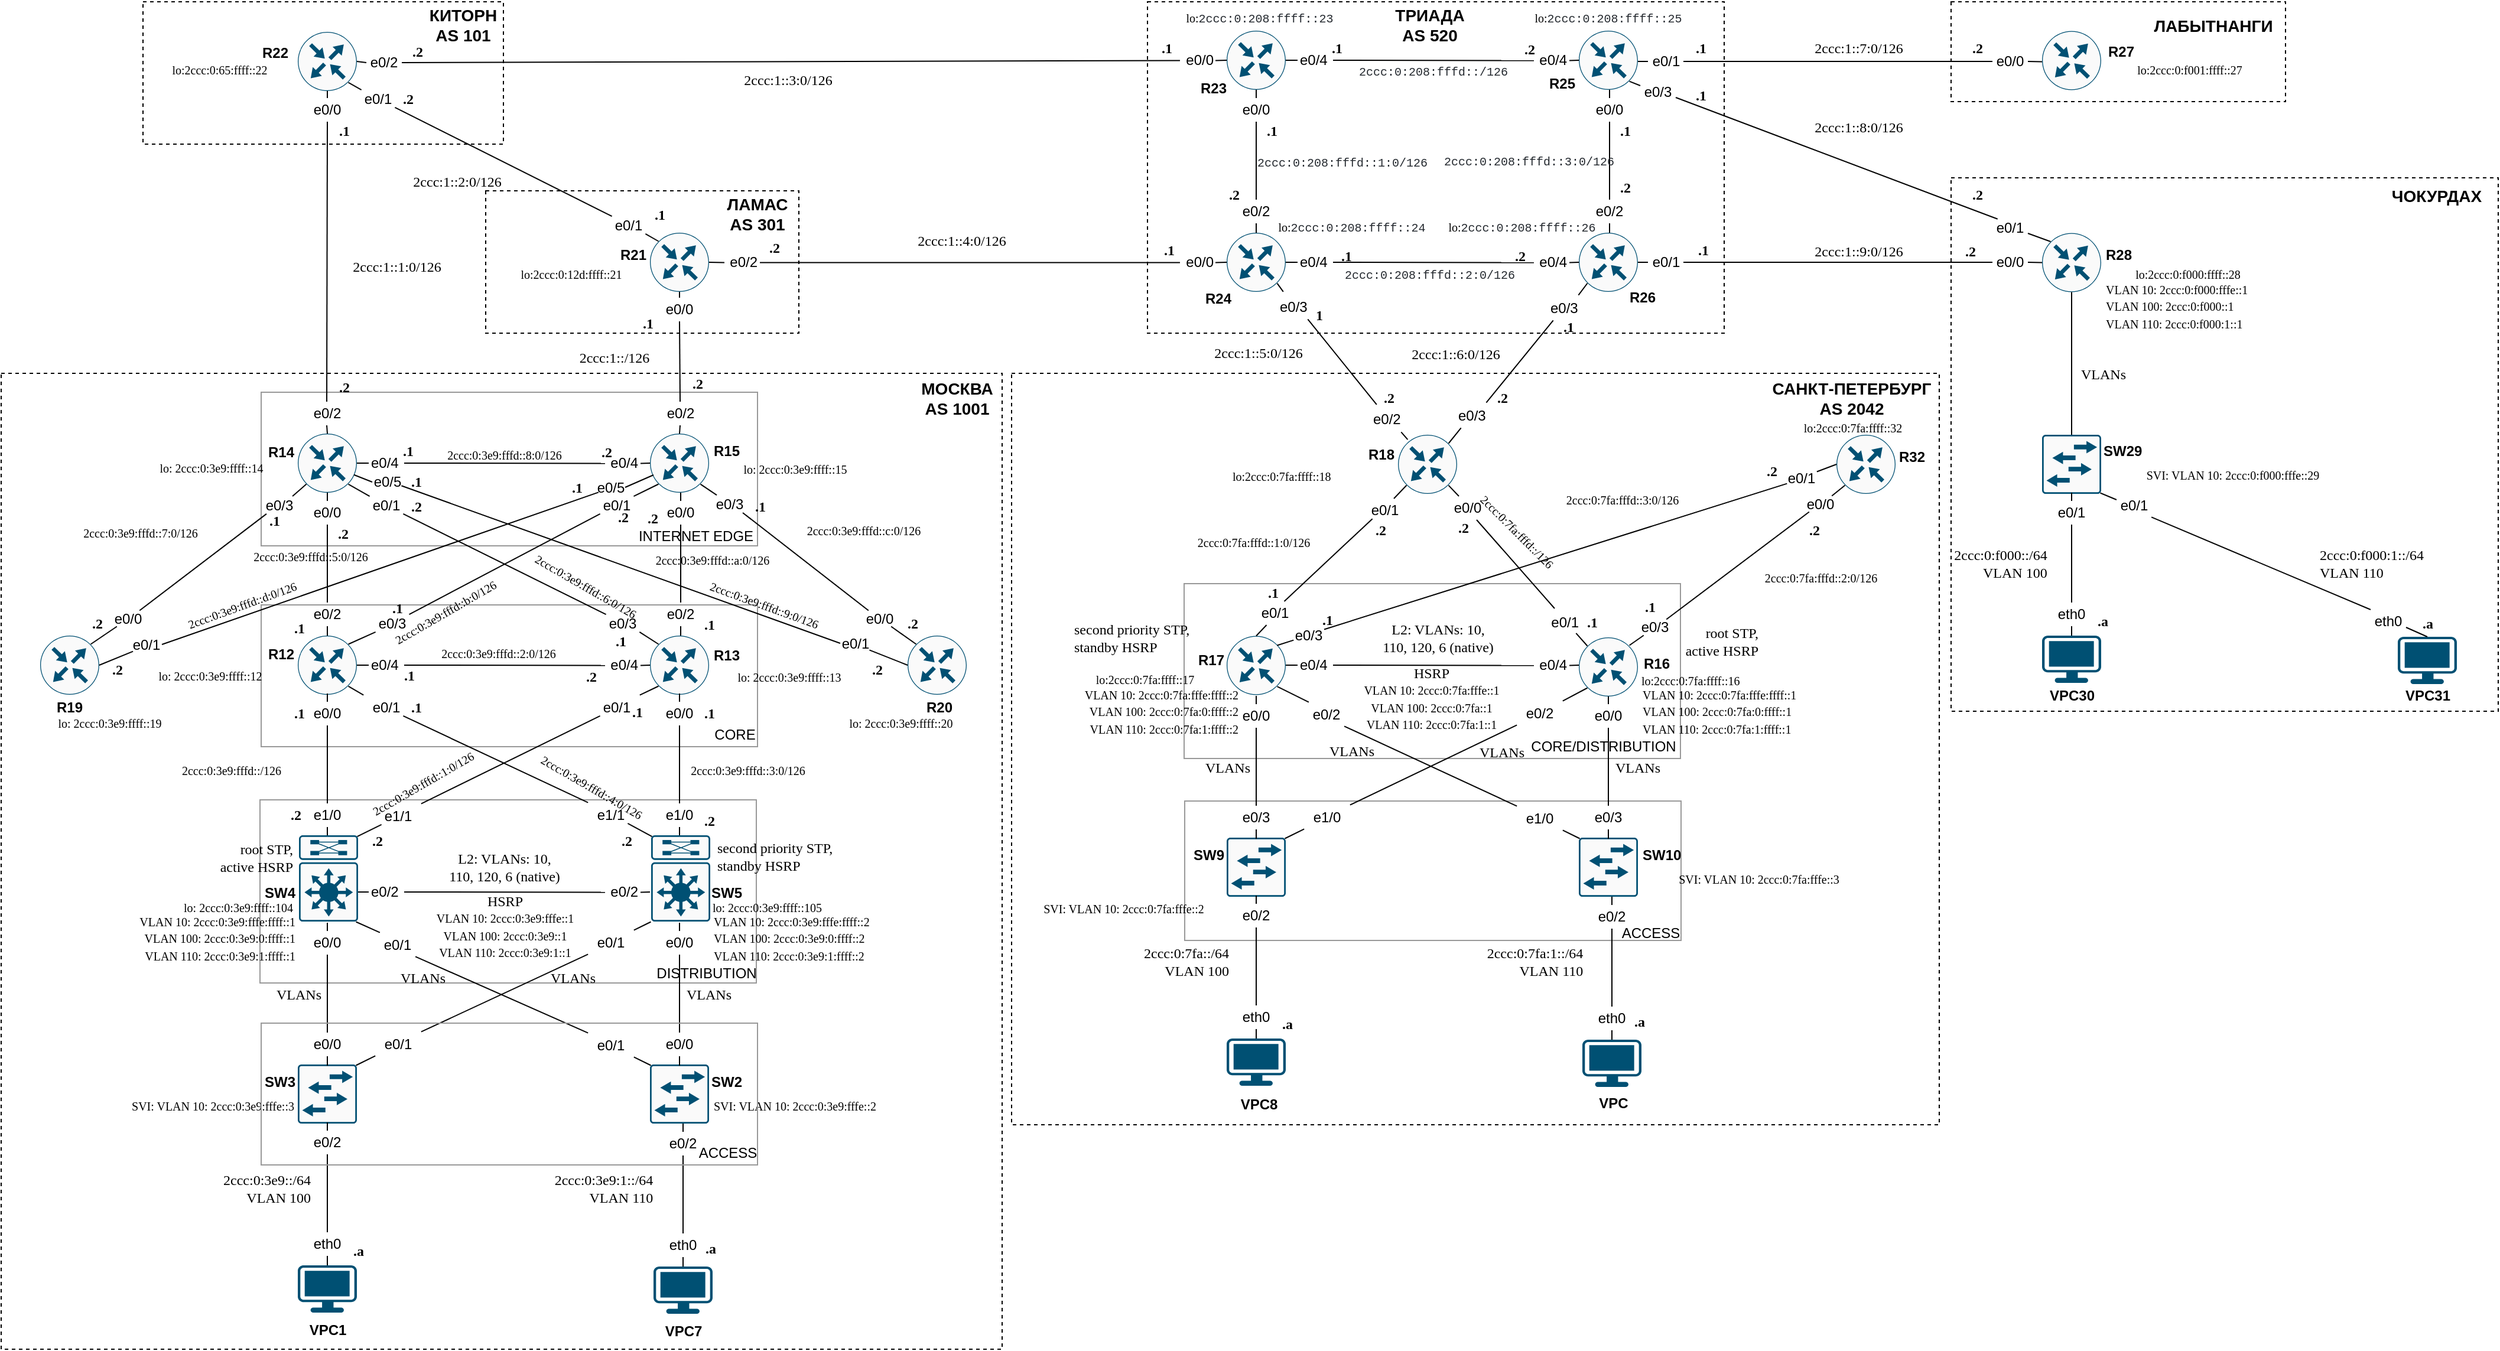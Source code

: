 <mxfile version="20.8.1" type="github">
  <diagram id="voFs1cuZO9YIWc2jyn0K" name="Страница 1">
    <mxGraphModel dx="1562" dy="869" grid="1" gridSize="10" guides="1" tooltips="1" connect="1" arrows="1" fold="1" page="1" pageScale="1" pageWidth="4681" pageHeight="3300" math="0" shadow="0">
      <root>
        <mxCell id="0" />
        <mxCell id="1" parent="0" />
        <mxCell id="1ylkWFcsWydQvVdOaWhc-442" value="" style="rounded=0;whiteSpace=wrap;html=1;strokeColor=#000000;fillColor=none;dashed=1;" parent="1" vertex="1">
          <mxGeometry x="1730" y="39.5" width="283" height="84.5" as="geometry" />
        </mxCell>
        <mxCell id="1ylkWFcsWydQvVdOaWhc-454" value="" style="rounded=0;whiteSpace=wrap;html=1;strokeColor=#000000;fillColor=none;dashed=1;" parent="1" vertex="1">
          <mxGeometry x="490" y="199.5" width="265" height="120.5" as="geometry" />
        </mxCell>
        <mxCell id="1ylkWFcsWydQvVdOaWhc-451" value="" style="rounded=0;whiteSpace=wrap;html=1;strokeColor=#000000;fillColor=none;dashed=1;" parent="1" vertex="1">
          <mxGeometry x="200" y="39.5" width="305" height="120.5" as="geometry" />
        </mxCell>
        <mxCell id="1ylkWFcsWydQvVdOaWhc-203" value="" style="rounded=0;whiteSpace=wrap;html=1;fillColor=none;strokeColor=#999999;" parent="1" vertex="1">
          <mxGeometry x="300" y="550" width="420" height="120" as="geometry" />
        </mxCell>
        <mxCell id="REEH5sua70is87sAmdiB-3" value="" style="rounded=0;whiteSpace=wrap;html=1;fillColor=none;dashed=1;" parent="1" vertex="1">
          <mxGeometry x="935" y="354" width="785" height="636" as="geometry" />
        </mxCell>
        <mxCell id="1ylkWFcsWydQvVdOaWhc-449" value="" style="rounded=0;whiteSpace=wrap;html=1;strokeColor=#000000;fillColor=none;dashed=1;" parent="1" vertex="1">
          <mxGeometry x="1050" y="39.5" width="488" height="280.5" as="geometry" />
        </mxCell>
        <mxCell id="1ylkWFcsWydQvVdOaWhc-444" value="" style="rounded=0;whiteSpace=wrap;html=1;strokeColor=#000000;fillColor=none;dashed=1;" parent="1" vertex="1">
          <mxGeometry x="1730" y="188.5" width="463" height="451.5" as="geometry" />
        </mxCell>
        <mxCell id="1ylkWFcsWydQvVdOaWhc-446" value="" style="rounded=0;whiteSpace=wrap;html=1;fillColor=none;strokeColor=#999999;" parent="1" vertex="1">
          <mxGeometry x="1081" y="532" width="420" height="148" as="geometry" />
        </mxCell>
        <mxCell id="1ylkWFcsWydQvVdOaWhc-205" value="" style="rounded=0;whiteSpace=wrap;html=1;fillColor=none;strokeColor=#999999;" parent="1" vertex="1">
          <mxGeometry x="299" y="715" width="420" height="155" as="geometry" />
        </mxCell>
        <mxCell id="1ylkWFcsWydQvVdOaWhc-371" value="" style="rounded=0;whiteSpace=wrap;html=1;fillColor=none;strokeColor=#999999;" parent="1" vertex="1">
          <mxGeometry x="1081.5" y="716" width="420" height="118" as="geometry" />
        </mxCell>
        <mxCell id="1ylkWFcsWydQvVdOaWhc-209" value="" style="rounded=0;whiteSpace=wrap;html=1;fillColor=none;strokeColor=#999999;" parent="1" vertex="1">
          <mxGeometry x="300" y="370" width="420" height="130" as="geometry" />
        </mxCell>
        <mxCell id="1ylkWFcsWydQvVdOaWhc-76" value="" style="rounded=0;whiteSpace=wrap;html=1;fillColor=none;dashed=1;" parent="1" vertex="1">
          <mxGeometry x="80" y="354" width="847" height="826" as="geometry" />
        </mxCell>
        <mxCell id="LB4oUW9Qehg8nWZua1mU-1" value="" style="sketch=0;points=[[0.5,0,0],[1,0.5,0],[0.5,1,0],[0,0.5,0],[0.145,0.145,0],[0.856,0.145,0],[0.855,0.856,0],[0.145,0.855,0]];verticalLabelPosition=bottom;html=1;verticalAlign=top;aspect=fixed;align=center;pointerEvents=1;shape=mxgraph.cisco19.rect;prIcon=router;fillColor=#FAFAFA;strokeColor=#005073;" parent="1" vertex="1">
          <mxGeometry x="331" y="65" width="50" height="50" as="geometry" />
        </mxCell>
        <mxCell id="LB4oUW9Qehg8nWZua1mU-2" value="" style="sketch=0;points=[[0.5,0,0],[1,0.5,0],[0.5,1,0],[0,0.5,0],[0.145,0.145,0],[0.856,0.145,0],[0.855,0.856,0],[0.145,0.855,0]];verticalLabelPosition=bottom;html=1;verticalAlign=top;aspect=fixed;align=center;pointerEvents=1;shape=mxgraph.cisco19.rect;prIcon=router;fillColor=#FAFAFA;strokeColor=#005073;" parent="1" vertex="1">
          <mxGeometry x="629" y="235" width="50" height="50" as="geometry" />
        </mxCell>
        <mxCell id="LB4oUW9Qehg8nWZua1mU-3" value="" style="sketch=0;points=[[0.5,0,0],[1,0.5,0],[0.5,1,0],[0,0.5,0],[0.145,0.145,0],[0.856,0.145,0],[0.855,0.856,0],[0.145,0.855,0]];verticalLabelPosition=bottom;html=1;verticalAlign=top;aspect=fixed;align=center;pointerEvents=1;shape=mxgraph.cisco19.rect;prIcon=router;fillColor=#FAFAFA;strokeColor=#005073;" parent="1" vertex="1">
          <mxGeometry x="331" y="405" width="50" height="50" as="geometry" />
        </mxCell>
        <mxCell id="LB4oUW9Qehg8nWZua1mU-4" value="" style="sketch=0;points=[[0.5,0,0],[1,0.5,0],[0.5,1,0],[0,0.5,0],[0.145,0.145,0],[0.856,0.145,0],[0.855,0.856,0],[0.145,0.855,0]];verticalLabelPosition=bottom;html=1;verticalAlign=top;aspect=fixed;align=center;pointerEvents=1;shape=mxgraph.cisco19.rect;prIcon=router;fillColor=#FAFAFA;strokeColor=#005073;" parent="1" vertex="1">
          <mxGeometry x="629" y="405" width="50" height="50" as="geometry" />
        </mxCell>
        <mxCell id="LB4oUW9Qehg8nWZua1mU-9" value="" style="sketch=0;points=[[0.5,0,0],[1,0.5,0],[0.5,1,0],[0,0.5,0],[0.145,0.145,0],[0.856,0.145,0],[0.855,0.856,0],[0.145,0.855,0]];verticalLabelPosition=bottom;html=1;verticalAlign=top;aspect=fixed;align=center;pointerEvents=1;shape=mxgraph.cisco19.rect;prIcon=router;fillColor=#FAFAFA;strokeColor=#005073;" parent="1" vertex="1">
          <mxGeometry x="331" y="576" width="50" height="50" as="geometry" />
        </mxCell>
        <mxCell id="LB4oUW9Qehg8nWZua1mU-10" value="" style="sketch=0;points=[[0.5,0,0],[1,0.5,0],[0.5,1,0],[0,0.5,0],[0.145,0.145,0],[0.856,0.145,0],[0.855,0.856,0],[0.145,0.855,0]];verticalLabelPosition=bottom;html=1;verticalAlign=top;aspect=fixed;align=center;pointerEvents=1;shape=mxgraph.cisco19.rect;prIcon=router;fillColor=#FAFAFA;strokeColor=#005073;" parent="1" vertex="1">
          <mxGeometry x="629" y="576" width="50" height="50" as="geometry" />
        </mxCell>
        <mxCell id="LB4oUW9Qehg8nWZua1mU-11" value="" style="endArrow=none;html=1;rounded=0;exitX=1;exitY=0.5;exitDx=0;exitDy=0;exitPerimeter=0;entryX=0;entryY=0.5;entryDx=0;entryDy=0;entryPerimeter=0;startArrow=none;" parent="1" source="LB4oUW9Qehg8nWZua1mU-13" target="LB4oUW9Qehg8nWZua1mU-10" edge="1">
          <mxGeometry width="50" height="50" relative="1" as="geometry">
            <mxPoint x="371" y="666" as="sourcePoint" />
            <mxPoint x="421" y="616" as="targetPoint" />
          </mxGeometry>
        </mxCell>
        <mxCell id="LB4oUW9Qehg8nWZua1mU-14" value="" style="endArrow=none;html=1;rounded=0;exitX=0.5;exitY=0;exitDx=0;exitDy=0;exitPerimeter=0;entryX=0.5;entryY=1;entryDx=0;entryDy=0;entryPerimeter=0;startArrow=none;" parent="1" source="LB4oUW9Qehg8nWZua1mU-16" target="LB4oUW9Qehg8nWZua1mU-3" edge="1">
          <mxGeometry width="50" height="50" relative="1" as="geometry">
            <mxPoint x="511" y="495" as="sourcePoint" />
            <mxPoint x="561" y="445" as="targetPoint" />
          </mxGeometry>
        </mxCell>
        <mxCell id="LB4oUW9Qehg8nWZua1mU-18" value="" style="endArrow=none;html=1;rounded=0;exitX=0.856;exitY=0.145;exitDx=0;exitDy=0;entryX=0.145;entryY=0.855;entryDx=0;entryDy=0;entryPerimeter=0;exitPerimeter=0;startArrow=none;" parent="1" source="W7klxGYHlzmc_tSxLxQi-7" target="LB4oUW9Qehg8nWZua1mU-4" edge="1">
          <mxGeometry width="50" height="50" relative="1" as="geometry">
            <mxPoint x="511" y="495" as="sourcePoint" />
            <mxPoint x="561" y="445" as="targetPoint" />
          </mxGeometry>
        </mxCell>
        <mxCell id="LB4oUW9Qehg8nWZua1mU-12" value="e0/4" style="text;html=1;strokeColor=none;fillColor=none;align=left;verticalAlign=middle;whiteSpace=wrap;rounded=0;" parent="1" vertex="1">
          <mxGeometry x="391" y="586" width="30" height="30" as="geometry" />
        </mxCell>
        <mxCell id="LB4oUW9Qehg8nWZua1mU-19" value="" style="endArrow=none;html=1;rounded=0;exitX=1;exitY=0.5;exitDx=0;exitDy=0;exitPerimeter=0;entryX=0;entryY=0.5;entryDx=0;entryDy=0;entryPerimeter=0;" parent="1" source="LB4oUW9Qehg8nWZua1mU-9" target="LB4oUW9Qehg8nWZua1mU-12" edge="1">
          <mxGeometry width="50" height="50" relative="1" as="geometry">
            <mxPoint x="381" y="601" as="sourcePoint" />
            <mxPoint x="629" y="601" as="targetPoint" />
          </mxGeometry>
        </mxCell>
        <mxCell id="LB4oUW9Qehg8nWZua1mU-16" value="e0/0" style="text;html=1;strokeColor=none;fillColor=none;align=center;verticalAlign=middle;whiteSpace=wrap;rounded=0;" parent="1" vertex="1">
          <mxGeometry x="341" y="462" width="30" height="20" as="geometry" />
        </mxCell>
        <mxCell id="LB4oUW9Qehg8nWZua1mU-21" value="" style="endArrow=none;html=1;rounded=0;exitX=0.5;exitY=0;exitDx=0;exitDy=0;exitPerimeter=0;entryX=0.5;entryY=1;entryDx=0;entryDy=0;entryPerimeter=0;startArrow=none;" parent="1" source="LB4oUW9Qehg8nWZua1mU-17" target="LB4oUW9Qehg8nWZua1mU-16" edge="1">
          <mxGeometry width="50" height="50" relative="1" as="geometry">
            <mxPoint x="356" y="576" as="sourcePoint" />
            <mxPoint x="356" y="455" as="targetPoint" />
          </mxGeometry>
        </mxCell>
        <mxCell id="LB4oUW9Qehg8nWZua1mU-17" value="e0/2" style="text;html=1;strokeColor=none;fillColor=none;align=center;verticalAlign=middle;whiteSpace=wrap;rounded=0;" parent="1" vertex="1">
          <mxGeometry x="341" y="548" width="30" height="20" as="geometry" />
        </mxCell>
        <mxCell id="LB4oUW9Qehg8nWZua1mU-23" value="" style="endArrow=none;html=1;rounded=0;exitX=0.5;exitY=0;exitDx=0;exitDy=0;exitPerimeter=0;entryX=0.5;entryY=1;entryDx=0;entryDy=0;entryPerimeter=0;" parent="1" source="LB4oUW9Qehg8nWZua1mU-9" target="LB4oUW9Qehg8nWZua1mU-17" edge="1">
          <mxGeometry width="50" height="50" relative="1" as="geometry">
            <mxPoint x="356" y="576" as="sourcePoint" />
            <mxPoint x="356" y="485" as="targetPoint" />
          </mxGeometry>
        </mxCell>
        <mxCell id="LB4oUW9Qehg8nWZua1mU-13" value="e0/4" style="text;html=1;strokeColor=none;fillColor=none;align=right;verticalAlign=middle;whiteSpace=wrap;rounded=0;" parent="1" vertex="1">
          <mxGeometry x="591" y="589.5" width="30" height="23.5" as="geometry" />
        </mxCell>
        <mxCell id="LB4oUW9Qehg8nWZua1mU-24" value="" style="endArrow=none;html=1;rounded=0;exitX=1;exitY=0.5;exitDx=0;exitDy=0;exitPerimeter=0;entryX=0;entryY=0.5;entryDx=0;entryDy=0;entryPerimeter=0;startArrow=none;" parent="1" source="LB4oUW9Qehg8nWZua1mU-12" target="LB4oUW9Qehg8nWZua1mU-13" edge="1">
          <mxGeometry width="50" height="50" relative="1" as="geometry">
            <mxPoint x="421" y="600" as="sourcePoint" />
            <mxPoint x="629" y="601" as="targetPoint" />
          </mxGeometry>
        </mxCell>
        <mxCell id="W7klxGYHlzmc_tSxLxQi-5" value="e0/3" style="text;html=1;strokeColor=none;fillColor=none;align=center;verticalAlign=middle;whiteSpace=wrap;rounded=0;" parent="1" vertex="1">
          <mxGeometry x="391" y="555" width="40" height="21" as="geometry" />
        </mxCell>
        <mxCell id="W7klxGYHlzmc_tSxLxQi-6" value="" style="endArrow=none;html=1;rounded=0;exitX=0.856;exitY=0.145;exitDx=0;exitDy=0;entryX=0.145;entryY=0.855;entryDx=0;entryDy=0;entryPerimeter=0;exitPerimeter=0;" parent="1" source="LB4oUW9Qehg8nWZua1mU-9" target="W7klxGYHlzmc_tSxLxQi-5" edge="1">
          <mxGeometry width="50" height="50" relative="1" as="geometry">
            <mxPoint x="373.775" y="583.25" as="sourcePoint" />
            <mxPoint x="636.25" y="447.75" as="targetPoint" />
          </mxGeometry>
        </mxCell>
        <mxCell id="W7klxGYHlzmc_tSxLxQi-7" value="e0/1" style="text;html=1;strokeColor=none;fillColor=none;align=center;verticalAlign=middle;whiteSpace=wrap;rounded=0;" parent="1" vertex="1">
          <mxGeometry x="581" y="455" width="40" height="21" as="geometry" />
        </mxCell>
        <mxCell id="W7klxGYHlzmc_tSxLxQi-8" value="" style="endArrow=none;html=1;rounded=0;exitX=0.856;exitY=0.145;exitDx=0;exitDy=0;entryX=0.145;entryY=0.855;entryDx=0;entryDy=0;entryPerimeter=0;exitPerimeter=0;startArrow=none;" parent="1" source="W7klxGYHlzmc_tSxLxQi-5" target="W7klxGYHlzmc_tSxLxQi-7" edge="1">
          <mxGeometry width="50" height="50" relative="1" as="geometry">
            <mxPoint x="425.22" y="558.045" as="sourcePoint" />
            <mxPoint x="636.25" y="447.75" as="targetPoint" />
          </mxGeometry>
        </mxCell>
        <mxCell id="W7klxGYHlzmc_tSxLxQi-9" value="" style="endArrow=none;html=1;rounded=0;exitX=1;exitY=0.5;exitDx=0;exitDy=0;exitPerimeter=0;entryX=0;entryY=0.5;entryDx=0;entryDy=0;entryPerimeter=0;startArrow=none;" parent="1" source="W7klxGYHlzmc_tSxLxQi-12" edge="1">
          <mxGeometry width="50" height="50" relative="1" as="geometry">
            <mxPoint x="371" y="495" as="sourcePoint" />
            <mxPoint x="629" y="430" as="targetPoint" />
          </mxGeometry>
        </mxCell>
        <mxCell id="W7klxGYHlzmc_tSxLxQi-10" value="e0/4" style="text;html=1;strokeColor=none;fillColor=none;align=left;verticalAlign=middle;whiteSpace=wrap;rounded=0;" parent="1" vertex="1">
          <mxGeometry x="391" y="415" width="30" height="30" as="geometry" />
        </mxCell>
        <mxCell id="W7klxGYHlzmc_tSxLxQi-11" value="" style="endArrow=none;html=1;rounded=0;exitX=1;exitY=0.5;exitDx=0;exitDy=0;exitPerimeter=0;entryX=0;entryY=0.5;entryDx=0;entryDy=0;entryPerimeter=0;" parent="1" target="W7klxGYHlzmc_tSxLxQi-10" edge="1">
          <mxGeometry width="50" height="50" relative="1" as="geometry">
            <mxPoint x="381" y="430" as="sourcePoint" />
            <mxPoint x="629" y="430" as="targetPoint" />
          </mxGeometry>
        </mxCell>
        <mxCell id="W7klxGYHlzmc_tSxLxQi-12" value="e0/4" style="text;html=1;strokeColor=none;fillColor=none;align=right;verticalAlign=middle;whiteSpace=wrap;rounded=0;" parent="1" vertex="1">
          <mxGeometry x="591" y="418.5" width="30" height="23.5" as="geometry" />
        </mxCell>
        <mxCell id="W7klxGYHlzmc_tSxLxQi-13" value="" style="endArrow=none;html=1;rounded=0;exitX=1;exitY=0.5;exitDx=0;exitDy=0;exitPerimeter=0;entryX=0;entryY=0.5;entryDx=0;entryDy=0;entryPerimeter=0;startArrow=none;" parent="1" source="W7klxGYHlzmc_tSxLxQi-10" target="W7klxGYHlzmc_tSxLxQi-12" edge="1">
          <mxGeometry width="50" height="50" relative="1" as="geometry">
            <mxPoint x="421" y="429" as="sourcePoint" />
            <mxPoint x="629" y="430" as="targetPoint" />
          </mxGeometry>
        </mxCell>
        <mxCell id="W7klxGYHlzmc_tSxLxQi-14" value="" style="endArrow=none;html=1;rounded=0;exitX=0.145;exitY=0.145;exitDx=0;exitDy=0;exitPerimeter=0;entryX=0.855;entryY=0.856;entryDx=0;entryDy=0;entryPerimeter=0;startArrow=none;" parent="1" source="W7klxGYHlzmc_tSxLxQi-15" target="LB4oUW9Qehg8nWZua1mU-3" edge="1">
          <mxGeometry width="50" height="50" relative="1" as="geometry">
            <mxPoint x="411" y="505" as="sourcePoint" />
            <mxPoint x="461" y="455" as="targetPoint" />
          </mxGeometry>
        </mxCell>
        <mxCell id="W7klxGYHlzmc_tSxLxQi-15" value="e0/1" style="text;html=1;strokeColor=none;fillColor=none;align=center;verticalAlign=middle;whiteSpace=wrap;rounded=0;" parent="1" vertex="1">
          <mxGeometry x="386" y="455" width="40" height="21" as="geometry" />
        </mxCell>
        <mxCell id="W7klxGYHlzmc_tSxLxQi-16" value="" style="endArrow=none;html=1;rounded=0;exitX=0.145;exitY=0.145;exitDx=0;exitDy=0;exitPerimeter=0;entryX=0.855;entryY=0.856;entryDx=0;entryDy=0;entryPerimeter=0;startArrow=none;" parent="1" source="W7klxGYHlzmc_tSxLxQi-17" target="W7klxGYHlzmc_tSxLxQi-15" edge="1">
          <mxGeometry width="50" height="50" relative="1" as="geometry">
            <mxPoint x="636.25" y="583.25" as="sourcePoint" />
            <mxPoint x="373.75" y="447.775" as="targetPoint" />
          </mxGeometry>
        </mxCell>
        <mxCell id="W7klxGYHlzmc_tSxLxQi-17" value="e0/3" style="text;html=1;strokeColor=none;fillColor=none;align=center;verticalAlign=middle;whiteSpace=wrap;rounded=0;" parent="1" vertex="1">
          <mxGeometry x="586" y="555" width="40" height="21" as="geometry" />
        </mxCell>
        <mxCell id="W7klxGYHlzmc_tSxLxQi-18" value="" style="endArrow=none;html=1;rounded=0;exitX=0.145;exitY=0.145;exitDx=0;exitDy=0;exitPerimeter=0;entryX=0.855;entryY=0.856;entryDx=0;entryDy=0;entryPerimeter=0;" parent="1" source="LB4oUW9Qehg8nWZua1mU-10" target="W7klxGYHlzmc_tSxLxQi-17" edge="1">
          <mxGeometry width="50" height="50" relative="1" as="geometry">
            <mxPoint x="636.25" y="583.25" as="sourcePoint" />
            <mxPoint x="420.2" y="472.965" as="targetPoint" />
          </mxGeometry>
        </mxCell>
        <mxCell id="W7klxGYHlzmc_tSxLxQi-19" value="" style="endArrow=none;html=1;rounded=0;exitX=0.5;exitY=0;exitDx=0;exitDy=0;exitPerimeter=0;entryX=0.5;entryY=1;entryDx=0;entryDy=0;entryPerimeter=0;startArrow=none;" parent="1" source="W7klxGYHlzmc_tSxLxQi-20" edge="1">
          <mxGeometry width="50" height="50" relative="1" as="geometry">
            <mxPoint x="810" y="495" as="sourcePoint" />
            <mxPoint x="655" y="455" as="targetPoint" />
          </mxGeometry>
        </mxCell>
        <mxCell id="W7klxGYHlzmc_tSxLxQi-20" value="e0/0" style="text;html=1;strokeColor=none;fillColor=none;align=center;verticalAlign=middle;whiteSpace=wrap;rounded=0;" parent="1" vertex="1">
          <mxGeometry x="640" y="462" width="30" height="20" as="geometry" />
        </mxCell>
        <mxCell id="W7klxGYHlzmc_tSxLxQi-21" value="" style="endArrow=none;html=1;rounded=0;exitX=0.5;exitY=0;exitDx=0;exitDy=0;exitPerimeter=0;entryX=0.5;entryY=1;entryDx=0;entryDy=0;entryPerimeter=0;startArrow=none;" parent="1" source="W7klxGYHlzmc_tSxLxQi-22" target="W7klxGYHlzmc_tSxLxQi-20" edge="1">
          <mxGeometry width="50" height="50" relative="1" as="geometry">
            <mxPoint x="655" y="576" as="sourcePoint" />
            <mxPoint x="655" y="455" as="targetPoint" />
          </mxGeometry>
        </mxCell>
        <mxCell id="W7klxGYHlzmc_tSxLxQi-22" value="e0/2" style="text;html=1;strokeColor=none;fillColor=none;align=center;verticalAlign=middle;whiteSpace=wrap;rounded=0;" parent="1" vertex="1">
          <mxGeometry x="640" y="548" width="30" height="20" as="geometry" />
        </mxCell>
        <mxCell id="W7klxGYHlzmc_tSxLxQi-23" value="" style="endArrow=none;html=1;rounded=0;exitX=0.5;exitY=0;exitDx=0;exitDy=0;exitPerimeter=0;entryX=0.5;entryY=1;entryDx=0;entryDy=0;entryPerimeter=0;" parent="1" target="W7klxGYHlzmc_tSxLxQi-22" edge="1">
          <mxGeometry width="50" height="50" relative="1" as="geometry">
            <mxPoint x="655" y="576" as="sourcePoint" />
            <mxPoint x="655" y="485" as="targetPoint" />
          </mxGeometry>
        </mxCell>
        <mxCell id="W7klxGYHlzmc_tSxLxQi-25" value="" style="endArrow=none;html=1;rounded=0;exitX=0.5;exitY=0;exitDx=0;exitDy=0;exitPerimeter=0;entryX=0.5;entryY=1;entryDx=0;entryDy=0;entryPerimeter=0;startArrow=none;" parent="1" source="W7klxGYHlzmc_tSxLxQi-26" edge="1">
          <mxGeometry width="50" height="50" relative="1" as="geometry">
            <mxPoint x="511" y="665" as="sourcePoint" />
            <mxPoint x="356" y="625" as="targetPoint" />
          </mxGeometry>
        </mxCell>
        <mxCell id="W7klxGYHlzmc_tSxLxQi-26" value="e0/0" style="text;html=1;strokeColor=none;fillColor=none;align=center;verticalAlign=middle;whiteSpace=wrap;rounded=0;" parent="1" vertex="1">
          <mxGeometry x="341" y="632" width="30" height="20" as="geometry" />
        </mxCell>
        <mxCell id="W7klxGYHlzmc_tSxLxQi-27" value="" style="endArrow=none;html=1;rounded=0;exitX=0.5;exitY=0;exitDx=0;exitDy=0;exitPerimeter=0;entryX=0.5;entryY=1;entryDx=0;entryDy=0;entryPerimeter=0;startArrow=none;" parent="1" source="W7klxGYHlzmc_tSxLxQi-28" target="W7klxGYHlzmc_tSxLxQi-26" edge="1">
          <mxGeometry width="50" height="50" relative="1" as="geometry">
            <mxPoint x="356" y="746" as="sourcePoint" />
            <mxPoint x="356" y="625" as="targetPoint" />
          </mxGeometry>
        </mxCell>
        <mxCell id="W7klxGYHlzmc_tSxLxQi-28" value="e1/0" style="text;html=1;strokeColor=none;fillColor=none;align=center;verticalAlign=middle;whiteSpace=wrap;rounded=0;" parent="1" vertex="1">
          <mxGeometry x="341" y="718" width="30" height="20" as="geometry" />
        </mxCell>
        <mxCell id="W7klxGYHlzmc_tSxLxQi-29" value="" style="endArrow=none;html=1;rounded=0;exitX=0.5;exitY=0;exitDx=0;exitDy=0;exitPerimeter=0;entryX=0.5;entryY=1;entryDx=0;entryDy=0;entryPerimeter=0;" parent="1" target="W7klxGYHlzmc_tSxLxQi-28" edge="1">
          <mxGeometry width="50" height="50" relative="1" as="geometry">
            <mxPoint x="356" y="746" as="sourcePoint" />
            <mxPoint x="356" y="655" as="targetPoint" />
          </mxGeometry>
        </mxCell>
        <mxCell id="W7klxGYHlzmc_tSxLxQi-31" value="" style="endArrow=none;html=1;rounded=0;exitX=0.5;exitY=0;exitDx=0;exitDy=0;exitPerimeter=0;entryX=0.5;entryY=1;entryDx=0;entryDy=0;entryPerimeter=0;startArrow=none;" parent="1" source="W7klxGYHlzmc_tSxLxQi-32" edge="1">
          <mxGeometry width="50" height="50" relative="1" as="geometry">
            <mxPoint x="809" y="665" as="sourcePoint" />
            <mxPoint x="654.0" y="625" as="targetPoint" />
          </mxGeometry>
        </mxCell>
        <mxCell id="W7klxGYHlzmc_tSxLxQi-32" value="e0/0" style="text;html=1;strokeColor=none;fillColor=none;align=center;verticalAlign=middle;whiteSpace=wrap;rounded=0;" parent="1" vertex="1">
          <mxGeometry x="639" y="632" width="30" height="20" as="geometry" />
        </mxCell>
        <mxCell id="W7klxGYHlzmc_tSxLxQi-33" value="" style="endArrow=none;html=1;rounded=0;exitX=0.5;exitY=0;exitDx=0;exitDy=0;exitPerimeter=0;entryX=0.5;entryY=1;entryDx=0;entryDy=0;entryPerimeter=0;startArrow=none;" parent="1" source="W7klxGYHlzmc_tSxLxQi-34" target="W7klxGYHlzmc_tSxLxQi-32" edge="1">
          <mxGeometry width="50" height="50" relative="1" as="geometry">
            <mxPoint x="654" y="746" as="sourcePoint" />
            <mxPoint x="654" y="625" as="targetPoint" />
          </mxGeometry>
        </mxCell>
        <mxCell id="W7klxGYHlzmc_tSxLxQi-34" value="e1/0" style="text;html=1;strokeColor=none;fillColor=none;align=center;verticalAlign=middle;whiteSpace=wrap;rounded=0;" parent="1" vertex="1">
          <mxGeometry x="639" y="718" width="30" height="20" as="geometry" />
        </mxCell>
        <mxCell id="W7klxGYHlzmc_tSxLxQi-35" value="" style="endArrow=none;html=1;rounded=0;exitX=0.5;exitY=0;exitDx=0;exitDy=0;exitPerimeter=0;entryX=0.5;entryY=1;entryDx=0;entryDy=0;entryPerimeter=0;" parent="1" target="W7klxGYHlzmc_tSxLxQi-34" edge="1">
          <mxGeometry width="50" height="50" relative="1" as="geometry">
            <mxPoint x="654.0" y="746.0" as="sourcePoint" />
            <mxPoint x="654" y="655" as="targetPoint" />
          </mxGeometry>
        </mxCell>
        <mxCell id="W7klxGYHlzmc_tSxLxQi-36" value="" style="endArrow=none;html=1;rounded=0;exitX=1;exitY=0.5;exitDx=0;exitDy=0;exitPerimeter=0;entryX=0;entryY=0.5;entryDx=0;entryDy=0;entryPerimeter=0;startArrow=none;" parent="1" source="W7klxGYHlzmc_tSxLxQi-39" edge="1">
          <mxGeometry width="50" height="50" relative="1" as="geometry">
            <mxPoint x="371" y="858" as="sourcePoint" />
            <mxPoint x="629" y="793" as="targetPoint" />
          </mxGeometry>
        </mxCell>
        <mxCell id="W7klxGYHlzmc_tSxLxQi-37" value="e0/2" style="text;html=1;strokeColor=none;fillColor=none;align=left;verticalAlign=middle;whiteSpace=wrap;rounded=0;" parent="1" vertex="1">
          <mxGeometry x="391" y="778" width="30" height="30" as="geometry" />
        </mxCell>
        <mxCell id="W7klxGYHlzmc_tSxLxQi-38" value="" style="endArrow=none;html=1;rounded=0;exitX=1;exitY=0.5;exitDx=0;exitDy=0;exitPerimeter=0;entryX=0;entryY=0.5;entryDx=0;entryDy=0;entryPerimeter=0;" parent="1" target="W7klxGYHlzmc_tSxLxQi-37" edge="1">
          <mxGeometry width="50" height="50" relative="1" as="geometry">
            <mxPoint x="381.0" y="793" as="sourcePoint" />
            <mxPoint x="629" y="793" as="targetPoint" />
          </mxGeometry>
        </mxCell>
        <mxCell id="W7klxGYHlzmc_tSxLxQi-39" value="e0/2" style="text;html=1;strokeColor=none;fillColor=none;align=right;verticalAlign=middle;whiteSpace=wrap;rounded=0;" parent="1" vertex="1">
          <mxGeometry x="591" y="781.5" width="30" height="23.5" as="geometry" />
        </mxCell>
        <mxCell id="W7klxGYHlzmc_tSxLxQi-40" value="" style="endArrow=none;html=1;rounded=0;exitX=1;exitY=0.5;exitDx=0;exitDy=0;exitPerimeter=0;entryX=0;entryY=0.5;entryDx=0;entryDy=0;entryPerimeter=0;startArrow=none;" parent="1" source="W7klxGYHlzmc_tSxLxQi-37" target="W7klxGYHlzmc_tSxLxQi-39" edge="1">
          <mxGeometry width="50" height="50" relative="1" as="geometry">
            <mxPoint x="421" y="792" as="sourcePoint" />
            <mxPoint x="629" y="793" as="targetPoint" />
          </mxGeometry>
        </mxCell>
        <mxCell id="W7klxGYHlzmc_tSxLxQi-41" value="" style="endArrow=none;html=1;rounded=0;exitX=0.985;exitY=0.015;exitDx=0;exitDy=0;exitPerimeter=0;entryX=0.145;entryY=0.855;entryDx=0;entryDy=0;entryPerimeter=0;startArrow=none;" parent="1" source="W7klxGYHlzmc_tSxLxQi-44" target="LB4oUW9Qehg8nWZua1mU-10" edge="1">
          <mxGeometry width="50" height="50" relative="1" as="geometry">
            <mxPoint x="476" y="705" as="sourcePoint" />
            <mxPoint x="526" y="655" as="targetPoint" />
          </mxGeometry>
        </mxCell>
        <mxCell id="W7klxGYHlzmc_tSxLxQi-42" value="e1/1" style="text;html=1;strokeColor=none;fillColor=none;align=center;verticalAlign=middle;whiteSpace=wrap;rounded=0;" parent="1" vertex="1">
          <mxGeometry x="396" y="718" width="40" height="21" as="geometry" />
        </mxCell>
        <mxCell id="W7klxGYHlzmc_tSxLxQi-43" value="" style="endArrow=none;html=1;rounded=0;exitX=0.985;exitY=0.015;exitDx=0;exitDy=0;exitPerimeter=0;entryX=0.145;entryY=0.855;entryDx=0;entryDy=0;entryPerimeter=0;" parent="1" source="W7klxGYHlzmc_tSxLxQi-200" target="W7klxGYHlzmc_tSxLxQi-42" edge="1">
          <mxGeometry width="50" height="50" relative="1" as="geometry">
            <mxPoint x="380.25" y="769.75" as="sourcePoint" />
            <mxPoint x="636.25" y="618.75" as="targetPoint" />
          </mxGeometry>
        </mxCell>
        <mxCell id="W7klxGYHlzmc_tSxLxQi-44" value="e0/1" style="text;html=1;strokeColor=none;fillColor=none;align=center;verticalAlign=middle;whiteSpace=wrap;rounded=0;" parent="1" vertex="1">
          <mxGeometry x="581" y="626" width="40" height="21" as="geometry" />
        </mxCell>
        <mxCell id="W7klxGYHlzmc_tSxLxQi-45" value="" style="endArrow=none;html=1;rounded=0;exitX=0.985;exitY=0.015;exitDx=0;exitDy=0;exitPerimeter=0;entryX=0.145;entryY=0.855;entryDx=0;entryDy=0;entryPerimeter=0;startArrow=none;" parent="1" source="W7klxGYHlzmc_tSxLxQi-42" target="W7klxGYHlzmc_tSxLxQi-44" edge="1">
          <mxGeometry width="50" height="50" relative="1" as="geometry">
            <mxPoint x="435.4" y="718.315" as="sourcePoint" />
            <mxPoint x="636.25" y="618.75" as="targetPoint" />
          </mxGeometry>
        </mxCell>
        <mxCell id="W7klxGYHlzmc_tSxLxQi-48" value="" style="endArrow=none;html=1;rounded=0;exitX=0.015;exitY=0.015;exitDx=0;exitDy=0;exitPerimeter=0;entryX=0.855;entryY=0.856;entryDx=0;entryDy=0;entryPerimeter=0;startArrow=none;" parent="1" source="W7klxGYHlzmc_tSxLxQi-49" target="LB4oUW9Qehg8nWZua1mU-9" edge="1">
          <mxGeometry width="50" height="50" relative="1" as="geometry">
            <mxPoint x="476" y="705" as="sourcePoint" />
            <mxPoint x="526" y="655" as="targetPoint" />
          </mxGeometry>
        </mxCell>
        <mxCell id="W7klxGYHlzmc_tSxLxQi-49" value="e0/1" style="text;html=1;strokeColor=none;fillColor=none;align=center;verticalAlign=middle;whiteSpace=wrap;rounded=0;" parent="1" vertex="1">
          <mxGeometry x="386" y="626" width="40" height="21" as="geometry" />
        </mxCell>
        <mxCell id="W7klxGYHlzmc_tSxLxQi-50" value="" style="endArrow=none;html=1;rounded=0;exitX=0.015;exitY=0.015;exitDx=0;exitDy=0;exitPerimeter=0;entryX=0.855;entryY=0.856;entryDx=0;entryDy=0;entryPerimeter=0;startArrow=none;" parent="1" source="W7klxGYHlzmc_tSxLxQi-51" target="W7klxGYHlzmc_tSxLxQi-49" edge="1">
          <mxGeometry width="50" height="50" relative="1" as="geometry">
            <mxPoint x="629.75" y="745.75" as="sourcePoint" />
            <mxPoint x="373.75" y="618.775" as="targetPoint" />
          </mxGeometry>
        </mxCell>
        <mxCell id="W7klxGYHlzmc_tSxLxQi-51" value="e1/1" style="text;html=1;strokeColor=none;fillColor=none;align=center;verticalAlign=middle;whiteSpace=wrap;rounded=0;" parent="1" vertex="1">
          <mxGeometry x="576" y="717" width="40" height="21" as="geometry" />
        </mxCell>
        <mxCell id="W7klxGYHlzmc_tSxLxQi-52" value="" style="endArrow=none;html=1;rounded=0;exitX=0.015;exitY=0.015;exitDx=0;exitDy=0;exitPerimeter=0;entryX=0.855;entryY=0.856;entryDx=0;entryDy=0;entryPerimeter=0;" parent="1" source="W7klxGYHlzmc_tSxLxQi-201" target="W7klxGYHlzmc_tSxLxQi-51" edge="1">
          <mxGeometry width="50" height="50" relative="1" as="geometry">
            <mxPoint x="629.75" y="769.75" as="sourcePoint" />
            <mxPoint x="420.2" y="643.966" as="targetPoint" />
          </mxGeometry>
        </mxCell>
        <mxCell id="W7klxGYHlzmc_tSxLxQi-65" value="" style="sketch=0;points=[[0.5,0,0],[1,0.5,0],[0.5,1,0],[0,0.5,0],[0.145,0.145,0],[0.856,0.145,0],[0.855,0.856,0],[0.145,0.855,0]];verticalLabelPosition=bottom;html=1;verticalAlign=top;aspect=fixed;align=center;pointerEvents=1;shape=mxgraph.cisco19.rect;prIcon=router;fillColor=#FAFAFA;strokeColor=#005073;" parent="1" vertex="1">
          <mxGeometry x="113" y="576" width="50" height="50" as="geometry" />
        </mxCell>
        <mxCell id="W7klxGYHlzmc_tSxLxQi-109" value="" style="sketch=0;points=[[0.015,0.015,0],[0.985,0.015,0],[0.985,0.985,0],[0.015,0.985,0],[0.25,0,0],[0.5,0,0],[0.75,0,0],[1,0.25,0],[1,0.5,0],[1,0.75,0],[0.75,1,0],[0.5,1,0],[0.25,1,0],[0,0.75,0],[0,0.5,0],[0,0.25,0]];verticalLabelPosition=bottom;html=1;verticalAlign=top;aspect=fixed;align=center;pointerEvents=1;shape=mxgraph.cisco19.rect;prIcon=l2_switch;fillColor=#FAFAFA;strokeColor=#005073;" parent="1" vertex="1">
          <mxGeometry x="331" y="939" width="50" height="50" as="geometry" />
        </mxCell>
        <mxCell id="W7klxGYHlzmc_tSxLxQi-110" value="" style="endArrow=none;html=1;rounded=0;exitX=0.5;exitY=0;exitDx=0;exitDy=0;exitPerimeter=0;entryX=0.5;entryY=1;entryDx=0;entryDy=0;entryPerimeter=0;startArrow=none;" parent="1" source="W7klxGYHlzmc_tSxLxQi-111" edge="1">
          <mxGeometry width="50" height="50" relative="1" as="geometry">
            <mxPoint x="511" y="859" as="sourcePoint" />
            <mxPoint x="356" y="819" as="targetPoint" />
          </mxGeometry>
        </mxCell>
        <mxCell id="W7klxGYHlzmc_tSxLxQi-111" value="e0/0" style="text;html=1;strokeColor=none;fillColor=none;align=center;verticalAlign=middle;whiteSpace=wrap;rounded=0;" parent="1" vertex="1">
          <mxGeometry x="341" y="826" width="30" height="20" as="geometry" />
        </mxCell>
        <mxCell id="W7klxGYHlzmc_tSxLxQi-112" value="" style="endArrow=none;html=1;rounded=0;exitX=0.5;exitY=0;exitDx=0;exitDy=0;exitPerimeter=0;entryX=0.5;entryY=1;entryDx=0;entryDy=0;entryPerimeter=0;startArrow=none;" parent="1" source="W7klxGYHlzmc_tSxLxQi-113" target="W7klxGYHlzmc_tSxLxQi-111" edge="1">
          <mxGeometry width="50" height="50" relative="1" as="geometry">
            <mxPoint x="356" y="940" as="sourcePoint" />
            <mxPoint x="356" y="819" as="targetPoint" />
          </mxGeometry>
        </mxCell>
        <mxCell id="W7klxGYHlzmc_tSxLxQi-113" value="e0/0" style="text;html=1;strokeColor=none;fillColor=none;align=center;verticalAlign=middle;whiteSpace=wrap;rounded=0;" parent="1" vertex="1">
          <mxGeometry x="341" y="912" width="30" height="20" as="geometry" />
        </mxCell>
        <mxCell id="W7klxGYHlzmc_tSxLxQi-114" value="" style="endArrow=none;html=1;rounded=0;exitX=0.5;exitY=0;exitDx=0;exitDy=0;exitPerimeter=0;entryX=0.5;entryY=1;entryDx=0;entryDy=0;entryPerimeter=0;" parent="1" target="W7klxGYHlzmc_tSxLxQi-113" edge="1">
          <mxGeometry width="50" height="50" relative="1" as="geometry">
            <mxPoint x="356" y="940" as="sourcePoint" />
            <mxPoint x="356" y="849" as="targetPoint" />
          </mxGeometry>
        </mxCell>
        <mxCell id="W7klxGYHlzmc_tSxLxQi-115" value="" style="sketch=0;points=[[0.015,0.015,0],[0.985,0.015,0],[0.985,0.985,0],[0.015,0.985,0],[0.25,0,0],[0.5,0,0],[0.75,0,0],[1,0.25,0],[1,0.5,0],[1,0.75,0],[0.75,1,0],[0.5,1,0],[0.25,1,0],[0,0.75,0],[0,0.5,0],[0,0.25,0]];verticalLabelPosition=bottom;html=1;verticalAlign=top;aspect=fixed;align=center;pointerEvents=1;shape=mxgraph.cisco19.rect;prIcon=l2_switch;fillColor=#FAFAFA;strokeColor=#005073;" parent="1" vertex="1">
          <mxGeometry x="629" y="939" width="50" height="50" as="geometry" />
        </mxCell>
        <mxCell id="W7klxGYHlzmc_tSxLxQi-116" value="" style="endArrow=none;html=1;rounded=0;exitX=0.5;exitY=0;exitDx=0;exitDy=0;exitPerimeter=0;entryX=0.5;entryY=1;entryDx=0;entryDy=0;entryPerimeter=0;startArrow=none;" parent="1" source="W7klxGYHlzmc_tSxLxQi-117" edge="1">
          <mxGeometry width="50" height="50" relative="1" as="geometry">
            <mxPoint x="809" y="859" as="sourcePoint" />
            <mxPoint x="654" y="819" as="targetPoint" />
          </mxGeometry>
        </mxCell>
        <mxCell id="W7klxGYHlzmc_tSxLxQi-117" value="e0/0" style="text;html=1;strokeColor=none;fillColor=none;align=center;verticalAlign=middle;whiteSpace=wrap;rounded=0;" parent="1" vertex="1">
          <mxGeometry x="639" y="826" width="30" height="20" as="geometry" />
        </mxCell>
        <mxCell id="W7klxGYHlzmc_tSxLxQi-118" value="" style="endArrow=none;html=1;rounded=0;exitX=0.5;exitY=0;exitDx=0;exitDy=0;exitPerimeter=0;entryX=0.5;entryY=1;entryDx=0;entryDy=0;entryPerimeter=0;startArrow=none;" parent="1" source="W7klxGYHlzmc_tSxLxQi-119" target="W7klxGYHlzmc_tSxLxQi-117" edge="1">
          <mxGeometry width="50" height="50" relative="1" as="geometry">
            <mxPoint x="654" y="940" as="sourcePoint" />
            <mxPoint x="654" y="819" as="targetPoint" />
          </mxGeometry>
        </mxCell>
        <mxCell id="W7klxGYHlzmc_tSxLxQi-119" value="e0/0" style="text;html=1;strokeColor=none;fillColor=none;align=center;verticalAlign=middle;whiteSpace=wrap;rounded=0;" parent="1" vertex="1">
          <mxGeometry x="639" y="912" width="30" height="20" as="geometry" />
        </mxCell>
        <mxCell id="W7klxGYHlzmc_tSxLxQi-120" value="" style="endArrow=none;html=1;rounded=0;exitX=0.5;exitY=0;exitDx=0;exitDy=0;exitPerimeter=0;entryX=0.5;entryY=1;entryDx=0;entryDy=0;entryPerimeter=0;" parent="1" target="W7klxGYHlzmc_tSxLxQi-119" edge="1">
          <mxGeometry width="50" height="50" relative="1" as="geometry">
            <mxPoint x="654" y="940.0" as="sourcePoint" />
            <mxPoint x="654" y="849" as="targetPoint" />
          </mxGeometry>
        </mxCell>
        <mxCell id="W7klxGYHlzmc_tSxLxQi-136" value="" style="endArrow=none;html=1;rounded=0;exitX=0.985;exitY=0.015;exitDx=0;exitDy=0;exitPerimeter=0;entryX=0.015;entryY=0.985;entryDx=0;entryDy=0;entryPerimeter=0;startArrow=none;" parent="1" source="W7klxGYHlzmc_tSxLxQi-142" edge="1">
          <mxGeometry width="50" height="50" relative="1" as="geometry">
            <mxPoint x="480" y="889" as="sourcePoint" />
            <mxPoint x="629.75" y="818.25" as="targetPoint" />
          </mxGeometry>
        </mxCell>
        <mxCell id="W7klxGYHlzmc_tSxLxQi-137" value="" style="endArrow=none;html=1;rounded=0;exitX=0.015;exitY=0.015;exitDx=0;exitDy=0;exitPerimeter=0;entryX=0.985;entryY=0.985;entryDx=0;entryDy=0;entryPerimeter=0;startArrow=none;" parent="1" source="W7klxGYHlzmc_tSxLxQi-140" edge="1">
          <mxGeometry width="50" height="50" relative="1" as="geometry">
            <mxPoint x="480" y="889" as="sourcePoint" />
            <mxPoint x="380.25" y="818.25" as="targetPoint" />
          </mxGeometry>
        </mxCell>
        <mxCell id="W7klxGYHlzmc_tSxLxQi-138" value="e0/1" style="text;html=1;strokeColor=none;fillColor=none;align=center;verticalAlign=middle;whiteSpace=wrap;rounded=0;" parent="1" vertex="1">
          <mxGeometry x="396" y="911" width="40" height="21" as="geometry" />
        </mxCell>
        <mxCell id="W7klxGYHlzmc_tSxLxQi-139" value="" style="endArrow=none;html=1;rounded=0;exitX=0.985;exitY=0.015;exitDx=0;exitDy=0;exitPerimeter=0;entryX=0.015;entryY=0.985;entryDx=0;entryDy=0;entryPerimeter=0;" parent="1" source="W7klxGYHlzmc_tSxLxQi-109" target="W7klxGYHlzmc_tSxLxQi-138" edge="1">
          <mxGeometry width="50" height="50" relative="1" as="geometry">
            <mxPoint x="380.25" y="939.75" as="sourcePoint" />
            <mxPoint x="629.75" y="818.25" as="targetPoint" />
          </mxGeometry>
        </mxCell>
        <mxCell id="W7klxGYHlzmc_tSxLxQi-140" value="e0/1" style="text;html=1;strokeColor=none;fillColor=none;align=center;verticalAlign=middle;whiteSpace=wrap;rounded=0;" parent="1" vertex="1">
          <mxGeometry x="400" y="827" width="31" height="21" as="geometry" />
        </mxCell>
        <mxCell id="W7klxGYHlzmc_tSxLxQi-141" value="" style="endArrow=none;html=1;rounded=0;exitX=0.015;exitY=0.015;exitDx=0;exitDy=0;exitPerimeter=0;entryX=0.985;entryY=0.985;entryDx=0;entryDy=0;entryPerimeter=0;startArrow=none;" parent="1" source="W7klxGYHlzmc_tSxLxQi-145" target="W7klxGYHlzmc_tSxLxQi-140" edge="1">
          <mxGeometry width="50" height="50" relative="1" as="geometry">
            <mxPoint x="629.75" y="939.75" as="sourcePoint" />
            <mxPoint x="380.25" y="818.25" as="targetPoint" />
          </mxGeometry>
        </mxCell>
        <mxCell id="W7klxGYHlzmc_tSxLxQi-142" value="e0/1" style="text;html=1;strokeColor=none;fillColor=none;align=center;verticalAlign=middle;whiteSpace=wrap;rounded=0;" parent="1" vertex="1">
          <mxGeometry x="576" y="825" width="40" height="21" as="geometry" />
        </mxCell>
        <mxCell id="W7klxGYHlzmc_tSxLxQi-144" value="" style="endArrow=none;html=1;rounded=0;exitX=0.985;exitY=0.015;exitDx=0;exitDy=0;exitPerimeter=0;entryX=0.015;entryY=0.985;entryDx=0;entryDy=0;entryPerimeter=0;startArrow=none;" parent="1" source="W7klxGYHlzmc_tSxLxQi-138" target="W7klxGYHlzmc_tSxLxQi-142" edge="1">
          <mxGeometry width="50" height="50" relative="1" as="geometry">
            <mxPoint x="435.4" y="911.315" as="sourcePoint" />
            <mxPoint x="629.75" y="818.25" as="targetPoint" />
          </mxGeometry>
        </mxCell>
        <mxCell id="W7klxGYHlzmc_tSxLxQi-145" value="e0/1" style="text;html=1;strokeColor=none;fillColor=none;align=center;verticalAlign=middle;whiteSpace=wrap;rounded=0;" parent="1" vertex="1">
          <mxGeometry x="576" y="912" width="40" height="21" as="geometry" />
        </mxCell>
        <mxCell id="W7klxGYHlzmc_tSxLxQi-146" value="" style="endArrow=none;html=1;rounded=0;exitX=0.015;exitY=0.015;exitDx=0;exitDy=0;exitPerimeter=0;entryX=0.985;entryY=0.985;entryDx=0;entryDy=0;entryPerimeter=0;" parent="1" source="W7klxGYHlzmc_tSxLxQi-115" target="W7klxGYHlzmc_tSxLxQi-145" edge="1">
          <mxGeometry width="50" height="50" relative="1" as="geometry">
            <mxPoint x="629.75" y="939.75" as="sourcePoint" />
            <mxPoint x="430.4" y="839.685" as="targetPoint" />
          </mxGeometry>
        </mxCell>
        <mxCell id="W7klxGYHlzmc_tSxLxQi-148" value="" style="endArrow=none;html=1;rounded=0;exitX=0.856;exitY=0.145;exitDx=0;exitDy=0;exitPerimeter=0;entryX=0.145;entryY=0.855;entryDx=0;entryDy=0;entryPerimeter=0;startArrow=none;" parent="1" source="W7klxGYHlzmc_tSxLxQi-154" target="LB4oUW9Qehg8nWZua1mU-3" edge="1">
          <mxGeometry width="50" height="50" relative="1" as="geometry">
            <mxPoint x="320" y="665" as="sourcePoint" />
            <mxPoint x="370" y="615" as="targetPoint" />
          </mxGeometry>
        </mxCell>
        <mxCell id="W7klxGYHlzmc_tSxLxQi-149" value="" style="endArrow=none;html=1;rounded=0;exitX=1;exitY=0.5;exitDx=0;exitDy=0;exitPerimeter=0;entryX=0.06;entryY=0.7;entryDx=0;entryDy=0;entryPerimeter=0;startArrow=none;" parent="1" source="W7klxGYHlzmc_tSxLxQi-157" target="LB4oUW9Qehg8nWZua1mU-4" edge="1">
          <mxGeometry width="50" height="50" relative="1" as="geometry">
            <mxPoint x="220" y="645" as="sourcePoint" />
            <mxPoint x="370" y="615" as="targetPoint" />
          </mxGeometry>
        </mxCell>
        <mxCell id="W7klxGYHlzmc_tSxLxQi-147" value="e0/0" style="text;html=1;strokeColor=none;fillColor=none;align=center;verticalAlign=middle;whiteSpace=wrap;rounded=0;" parent="1" vertex="1">
          <mxGeometry x="174" y="552" width="27" height="19" as="geometry" />
        </mxCell>
        <mxCell id="W7klxGYHlzmc_tSxLxQi-151" value="" style="endArrow=none;html=1;rounded=0;exitX=0.856;exitY=0.145;exitDx=0;exitDy=0;exitPerimeter=0;entryX=0.145;entryY=0.855;entryDx=0;entryDy=0;entryPerimeter=0;" parent="1" source="W7klxGYHlzmc_tSxLxQi-65" target="W7klxGYHlzmc_tSxLxQi-147" edge="1">
          <mxGeometry width="50" height="50" relative="1" as="geometry">
            <mxPoint x="155.775" y="583.25" as="sourcePoint" />
            <mxPoint x="338.25" y="447.75" as="targetPoint" />
          </mxGeometry>
        </mxCell>
        <mxCell id="W7klxGYHlzmc_tSxLxQi-150" value="e0/1" style="text;html=1;strokeColor=none;fillColor=none;align=center;verticalAlign=middle;whiteSpace=wrap;rounded=0;" parent="1" vertex="1">
          <mxGeometry x="190" y="569" width="26" height="29" as="geometry" />
        </mxCell>
        <mxCell id="W7klxGYHlzmc_tSxLxQi-153" value="" style="endArrow=none;html=1;rounded=0;exitX=1;exitY=0.5;exitDx=0;exitDy=0;exitPerimeter=0;entryX=0.06;entryY=0.7;entryDx=0;entryDy=0;entryPerimeter=0;" parent="1" source="W7klxGYHlzmc_tSxLxQi-65" target="W7klxGYHlzmc_tSxLxQi-150" edge="1">
          <mxGeometry width="50" height="50" relative="1" as="geometry">
            <mxPoint x="163.0" y="601" as="sourcePoint" />
            <mxPoint x="632.0" y="440" as="targetPoint" />
          </mxGeometry>
        </mxCell>
        <mxCell id="W7klxGYHlzmc_tSxLxQi-154" value="e0/3" style="text;html=1;strokeColor=none;fillColor=none;align=center;verticalAlign=middle;whiteSpace=wrap;rounded=0;" parent="1" vertex="1">
          <mxGeometry x="300" y="455" width="31" height="21" as="geometry" />
        </mxCell>
        <mxCell id="W7klxGYHlzmc_tSxLxQi-155" value="" style="endArrow=none;html=1;rounded=0;exitX=0.856;exitY=0.145;exitDx=0;exitDy=0;exitPerimeter=0;entryX=0.145;entryY=0.855;entryDx=0;entryDy=0;entryPerimeter=0;startArrow=none;" parent="1" source="W7klxGYHlzmc_tSxLxQi-147" target="W7klxGYHlzmc_tSxLxQi-154" edge="1">
          <mxGeometry width="50" height="50" relative="1" as="geometry">
            <mxPoint x="197.098" y="554.755" as="sourcePoint" />
            <mxPoint x="338.25" y="447.75" as="targetPoint" />
          </mxGeometry>
        </mxCell>
        <mxCell id="W7klxGYHlzmc_tSxLxQi-157" value="e0/5" style="text;html=1;strokeColor=none;fillColor=none;align=center;verticalAlign=middle;whiteSpace=wrap;rounded=0;" parent="1" vertex="1">
          <mxGeometry x="584" y="440" width="24" height="21" as="geometry" />
        </mxCell>
        <mxCell id="W7klxGYHlzmc_tSxLxQi-158" value="" style="endArrow=none;html=1;rounded=0;exitX=1;exitY=0.5;exitDx=0;exitDy=0;exitPerimeter=0;entryX=0.06;entryY=0.7;entryDx=0;entryDy=0;entryPerimeter=0;startArrow=none;" parent="1" source="W7klxGYHlzmc_tSxLxQi-150" target="W7klxGYHlzmc_tSxLxQi-157" edge="1">
          <mxGeometry width="50" height="50" relative="1" as="geometry">
            <mxPoint x="216" y="583.5" as="sourcePoint" />
            <mxPoint x="632" y="440" as="targetPoint" />
          </mxGeometry>
        </mxCell>
        <mxCell id="W7klxGYHlzmc_tSxLxQi-159" value="" style="points=[[0.03,0.03,0],[0.5,0,0],[0.97,0.03,0],[1,0.4,0],[0.97,0.745,0],[0.5,1,0],[0.03,0.745,0],[0,0.4,0]];verticalLabelPosition=bottom;sketch=0;html=1;verticalAlign=top;aspect=fixed;align=center;pointerEvents=1;shape=mxgraph.cisco19.workstation;fillColor=#005073;strokeColor=none;" parent="1" vertex="1">
          <mxGeometry x="331" y="1109" width="50" height="40" as="geometry" />
        </mxCell>
        <mxCell id="W7klxGYHlzmc_tSxLxQi-160" value="" style="endArrow=none;html=1;rounded=0;exitX=0.5;exitY=0;exitDx=0;exitDy=0;exitPerimeter=0;entryX=0.5;entryY=1;entryDx=0;entryDy=0;entryPerimeter=0;startArrow=none;" parent="1" source="W7klxGYHlzmc_tSxLxQi-161" edge="1">
          <mxGeometry width="50" height="50" relative="1" as="geometry">
            <mxPoint x="511" y="1028" as="sourcePoint" />
            <mxPoint x="356" y="988" as="targetPoint" />
          </mxGeometry>
        </mxCell>
        <mxCell id="W7klxGYHlzmc_tSxLxQi-161" value="e0/2" style="text;html=1;strokeColor=none;fillColor=none;align=center;verticalAlign=middle;whiteSpace=wrap;rounded=0;" parent="1" vertex="1">
          <mxGeometry x="341" y="995" width="30" height="20" as="geometry" />
        </mxCell>
        <mxCell id="W7klxGYHlzmc_tSxLxQi-162" value="" style="endArrow=none;html=1;rounded=0;exitX=0.5;exitY=0;exitDx=0;exitDy=0;exitPerimeter=0;entryX=0.5;entryY=1;entryDx=0;entryDy=0;entryPerimeter=0;startArrow=none;" parent="1" source="W7klxGYHlzmc_tSxLxQi-163" target="W7klxGYHlzmc_tSxLxQi-161" edge="1">
          <mxGeometry width="50" height="50" relative="1" as="geometry">
            <mxPoint x="356" y="1109" as="sourcePoint" />
            <mxPoint x="356" y="988" as="targetPoint" />
          </mxGeometry>
        </mxCell>
        <mxCell id="W7klxGYHlzmc_tSxLxQi-163" value="eth0" style="text;html=1;strokeColor=none;fillColor=none;align=center;verticalAlign=middle;whiteSpace=wrap;rounded=0;" parent="1" vertex="1">
          <mxGeometry x="341" y="1081" width="30" height="20" as="geometry" />
        </mxCell>
        <mxCell id="W7klxGYHlzmc_tSxLxQi-164" value="" style="endArrow=none;html=1;rounded=0;exitX=0.5;exitY=0;exitDx=0;exitDy=0;exitPerimeter=0;entryX=0.5;entryY=1;entryDx=0;entryDy=0;entryPerimeter=0;" parent="1" target="W7klxGYHlzmc_tSxLxQi-163" edge="1">
          <mxGeometry width="50" height="50" relative="1" as="geometry">
            <mxPoint x="356" y="1109" as="sourcePoint" />
            <mxPoint x="356" y="1018" as="targetPoint" />
          </mxGeometry>
        </mxCell>
        <mxCell id="W7klxGYHlzmc_tSxLxQi-165" value="&lt;b&gt;R12&lt;/b&gt;" style="text;html=1;strokeColor=none;fillColor=none;align=right;verticalAlign=middle;whiteSpace=wrap;rounded=0;" parent="1" vertex="1">
          <mxGeometry x="300" y="577.25" width="30" height="30" as="geometry" />
        </mxCell>
        <mxCell id="W7klxGYHlzmc_tSxLxQi-166" value="&lt;b&gt;SW4&lt;/b&gt;" style="text;html=1;strokeColor=none;fillColor=none;align=right;verticalAlign=middle;whiteSpace=wrap;rounded=0;" parent="1" vertex="1">
          <mxGeometry x="290" y="779" width="41" height="30" as="geometry" />
        </mxCell>
        <mxCell id="W7klxGYHlzmc_tSxLxQi-167" value="&lt;b&gt;SW3&lt;/b&gt;" style="text;html=1;strokeColor=none;fillColor=none;align=right;verticalAlign=middle;whiteSpace=wrap;rounded=0;" parent="1" vertex="1">
          <mxGeometry x="280" y="939" width="51" height="30" as="geometry" />
        </mxCell>
        <mxCell id="W7klxGYHlzmc_tSxLxQi-168" value="&lt;b&gt;VPC1&lt;/b&gt;" style="text;html=1;strokeColor=none;fillColor=none;align=center;verticalAlign=middle;whiteSpace=wrap;rounded=0;" parent="1" vertex="1">
          <mxGeometry x="331" y="1149" width="51" height="30" as="geometry" />
        </mxCell>
        <mxCell id="W7klxGYHlzmc_tSxLxQi-169" value="" style="points=[[0.03,0.03,0],[0.5,0,0],[0.97,0.03,0],[1,0.4,0],[0.97,0.745,0],[0.5,1,0],[0.03,0.745,0],[0,0.4,0]];verticalLabelPosition=bottom;sketch=0;html=1;verticalAlign=top;aspect=fixed;align=center;pointerEvents=1;shape=mxgraph.cisco19.workstation;fillColor=#005073;strokeColor=none;" parent="1" vertex="1">
          <mxGeometry x="632" y="1110" width="50" height="40" as="geometry" />
        </mxCell>
        <mxCell id="W7klxGYHlzmc_tSxLxQi-170" value="" style="endArrow=none;html=1;rounded=0;exitX=0.5;exitY=0;exitDx=0;exitDy=0;exitPerimeter=0;entryX=0.5;entryY=1;entryDx=0;entryDy=0;entryPerimeter=0;startArrow=none;" parent="1" source="W7klxGYHlzmc_tSxLxQi-171" edge="1">
          <mxGeometry width="50" height="50" relative="1" as="geometry">
            <mxPoint x="812" y="1029" as="sourcePoint" />
            <mxPoint x="657" y="989" as="targetPoint" />
          </mxGeometry>
        </mxCell>
        <mxCell id="W7klxGYHlzmc_tSxLxQi-171" value="e0/2" style="text;html=1;strokeColor=none;fillColor=none;align=center;verticalAlign=middle;whiteSpace=wrap;rounded=0;" parent="1" vertex="1">
          <mxGeometry x="642" y="996" width="30" height="20" as="geometry" />
        </mxCell>
        <mxCell id="W7klxGYHlzmc_tSxLxQi-172" value="" style="endArrow=none;html=1;rounded=0;exitX=0.5;exitY=0;exitDx=0;exitDy=0;exitPerimeter=0;entryX=0.5;entryY=1;entryDx=0;entryDy=0;entryPerimeter=0;startArrow=none;" parent="1" source="W7klxGYHlzmc_tSxLxQi-173" target="W7klxGYHlzmc_tSxLxQi-171" edge="1">
          <mxGeometry width="50" height="50" relative="1" as="geometry">
            <mxPoint x="657" y="1110" as="sourcePoint" />
            <mxPoint x="657" y="989" as="targetPoint" />
          </mxGeometry>
        </mxCell>
        <mxCell id="W7klxGYHlzmc_tSxLxQi-173" value="eth0" style="text;html=1;strokeColor=none;fillColor=none;align=center;verticalAlign=middle;whiteSpace=wrap;rounded=0;" parent="1" vertex="1">
          <mxGeometry x="642" y="1082" width="30" height="20" as="geometry" />
        </mxCell>
        <mxCell id="W7klxGYHlzmc_tSxLxQi-174" value="" style="endArrow=none;html=1;rounded=0;exitX=0.5;exitY=0;exitDx=0;exitDy=0;exitPerimeter=0;entryX=0.5;entryY=1;entryDx=0;entryDy=0;entryPerimeter=0;" parent="1" target="W7klxGYHlzmc_tSxLxQi-173" edge="1">
          <mxGeometry width="50" height="50" relative="1" as="geometry">
            <mxPoint x="657" y="1110" as="sourcePoint" />
            <mxPoint x="657" y="1019" as="targetPoint" />
          </mxGeometry>
        </mxCell>
        <mxCell id="W7klxGYHlzmc_tSxLxQi-175" value="&lt;b&gt;VPC7&lt;/b&gt;" style="text;html=1;strokeColor=none;fillColor=none;align=center;verticalAlign=middle;whiteSpace=wrap;rounded=0;" parent="1" vertex="1">
          <mxGeometry x="632" y="1150" width="51" height="30" as="geometry" />
        </mxCell>
        <mxCell id="W7klxGYHlzmc_tSxLxQi-176" value="&lt;div style=&quot;&quot;&gt;&lt;span style=&quot;font-family: &amp;quot;Lucida Console&amp;quot;; background-color: initial;&quot;&gt;2ccc:0:3e9::/64&lt;/span&gt;&lt;/div&gt;&lt;font face=&quot;Lucida Console&quot;&gt;&lt;div style=&quot;&quot;&gt;&lt;span style=&quot;background-color: initial;&quot;&gt;VLAN 100&lt;/span&gt;&lt;/div&gt;&lt;/font&gt;" style="text;html=1;strokeColor=none;fillColor=none;align=right;verticalAlign=middle;whiteSpace=wrap;rounded=0;" parent="1" vertex="1">
          <mxGeometry x="260" y="1029" width="84" height="30" as="geometry" />
        </mxCell>
        <mxCell id="W7klxGYHlzmc_tSxLxQi-177" value="&lt;div style=&quot;text-align: right;&quot;&gt;&lt;span style=&quot;font-family: &amp;quot;Lucida Console&amp;quot;; background-color: initial;&quot;&gt;2ccc:0:3e9:1::/64&lt;/span&gt;&lt;/div&gt;&lt;font face=&quot;Lucida Console&quot;&gt;&lt;div style=&quot;text-align: right;&quot;&gt;&lt;span style=&quot;background-color: initial;&quot;&gt;VLAN 110&lt;/span&gt;&lt;/div&gt;&lt;/font&gt;" style="text;html=1;strokeColor=none;fillColor=none;align=center;verticalAlign=middle;whiteSpace=wrap;rounded=0;" parent="1" vertex="1">
          <mxGeometry x="560" y="1029" width="60" height="30" as="geometry" />
        </mxCell>
        <mxCell id="W7klxGYHlzmc_tSxLxQi-179" value="&lt;font style=&quot;font-size: 10px;&quot; face=&quot;Lucida Console&quot;&gt;SVI: VLAN 10: 2ccc:0:3e9:fffe::2&lt;/font&gt;" style="text;html=1;strokeColor=none;fillColor=none;align=left;verticalAlign=middle;whiteSpace=wrap;rounded=0;" parent="1" vertex="1">
          <mxGeometry x="681" y="959" width="239" height="30" as="geometry" />
        </mxCell>
        <mxCell id="W7klxGYHlzmc_tSxLxQi-180" value="&lt;b&gt;SW2&lt;/b&gt;" style="text;html=1;strokeColor=none;fillColor=none;align=left;verticalAlign=middle;whiteSpace=wrap;rounded=0;" parent="1" vertex="1">
          <mxGeometry x="679" y="939" width="51" height="30" as="geometry" />
        </mxCell>
        <mxCell id="W7klxGYHlzmc_tSxLxQi-181" value="&lt;font style=&quot;font-size: 10px;&quot; face=&quot;Lucida Console&quot;&gt;SVI: VLAN 10:&amp;nbsp;2ccc:0:3e9:fffe::3&lt;/font&gt;" style="text;html=1;strokeColor=none;fillColor=none;align=right;verticalAlign=middle;whiteSpace=wrap;rounded=0;" parent="1" vertex="1">
          <mxGeometry x="90" y="959" width="240" height="30" as="geometry" />
        </mxCell>
        <mxCell id="W7klxGYHlzmc_tSxLxQi-182" value="&lt;font style=&quot;font-size: 10px;&quot;&gt;2ccc:0:3e9:fffd::3:0/126&lt;/font&gt;" style="text;html=1;strokeColor=none;fillColor=none;align=center;verticalAlign=middle;whiteSpace=wrap;rounded=0;fontFamily=Lucida Console;" parent="1" vertex="1">
          <mxGeometry x="682" y="675" width="60" height="30" as="geometry" />
        </mxCell>
        <mxCell id="W7klxGYHlzmc_tSxLxQi-183" value="&lt;b&gt;SW5&lt;/b&gt;" style="text;html=1;strokeColor=none;fillColor=none;align=left;verticalAlign=middle;whiteSpace=wrap;rounded=0;" parent="1" vertex="1">
          <mxGeometry x="679" y="779" width="41" height="30" as="geometry" />
        </mxCell>
        <mxCell id="W7klxGYHlzmc_tSxLxQi-184" value="&lt;b&gt;R14&lt;/b&gt;" style="text;html=1;strokeColor=none;fillColor=none;align=right;verticalAlign=middle;whiteSpace=wrap;rounded=0;" parent="1" vertex="1">
          <mxGeometry x="300" y="406" width="30" height="30" as="geometry" />
        </mxCell>
        <mxCell id="W7klxGYHlzmc_tSxLxQi-185" value="&lt;b&gt;R13&lt;/b&gt;" style="text;html=1;strokeColor=none;fillColor=none;align=left;verticalAlign=middle;whiteSpace=wrap;rounded=0;" parent="1" vertex="1">
          <mxGeometry x="681" y="578" width="30" height="30" as="geometry" />
        </mxCell>
        <mxCell id="W7klxGYHlzmc_tSxLxQi-186" value="&lt;b&gt;R15&lt;br&gt;&lt;/b&gt;" style="text;html=1;strokeColor=none;fillColor=none;align=left;verticalAlign=middle;whiteSpace=wrap;rounded=0;" parent="1" vertex="1">
          <mxGeometry x="681" y="404.5" width="30" height="30" as="geometry" />
        </mxCell>
        <mxCell id="W7klxGYHlzmc_tSxLxQi-187" value="&lt;font style=&quot;font-size: 10px;&quot;&gt;2ccc:0:3e9:fffd::/126&lt;/font&gt;" style="text;html=1;strokeColor=none;fillColor=none;align=center;verticalAlign=middle;whiteSpace=wrap;rounded=0;fontFamily=Lucida Console;" parent="1" vertex="1">
          <mxGeometry x="245" y="675" width="60" height="30" as="geometry" />
        </mxCell>
        <mxCell id="W7klxGYHlzmc_tSxLxQi-189" value="&lt;font style=&quot;font-size: 10px;&quot;&gt;2ccc:0:3e9:fffd::2:0/126&lt;/font&gt;" style="text;html=1;strokeColor=none;fillColor=none;align=center;verticalAlign=middle;whiteSpace=wrap;rounded=0;fontFamily=Lucida Console;" parent="1" vertex="1">
          <mxGeometry x="471" y="576" width="60" height="30" as="geometry" />
        </mxCell>
        <mxCell id="W7klxGYHlzmc_tSxLxQi-190" value="&lt;font style=&quot;font-size: 10px;&quot;&gt;2ccc:0:3e9:fffd::4:0/126&lt;/font&gt;" style="text;html=1;strokeColor=none;fillColor=none;align=center;verticalAlign=middle;whiteSpace=wrap;rounded=0;fontFamily=Lucida Console;rotation=30;" parent="1" vertex="1">
          <mxGeometry x="549.5" y="689" width="60" height="30" as="geometry" />
        </mxCell>
        <mxCell id="W7klxGYHlzmc_tSxLxQi-194" value="&lt;span style=&quot;font-size: 10px;&quot;&gt;lo: 2ccc:0:3e9:ffff::12&lt;/span&gt;" style="text;html=1;strokeColor=none;fillColor=none;align=center;verticalAlign=middle;whiteSpace=wrap;rounded=0;fontFamily=Lucida Console;" parent="1" vertex="1">
          <mxGeometry x="183" y="595" width="148" height="30" as="geometry" />
        </mxCell>
        <mxCell id="W7klxGYHlzmc_tSxLxQi-195" value="&lt;span style=&quot;font-size: 10px;&quot;&gt;lo: 2ccc:0:3e9:ffff::13&lt;/span&gt;" style="text;html=1;strokeColor=none;fillColor=none;align=center;verticalAlign=middle;whiteSpace=wrap;rounded=0;fontFamily=Lucida Console;" parent="1" vertex="1">
          <mxGeometry x="674" y="596" width="146" height="30" as="geometry" />
        </mxCell>
        <mxCell id="W7klxGYHlzmc_tSxLxQi-200" value="" style="sketch=0;points=[[0.015,0.015,0],[0.985,0.015,0],[0.985,0.985,0],[0.015,0.985,0],[0.25,0,0],[0.5,0,0],[0.75,0,0],[1,0.25,0],[1,0.5,0],[1,0.75,0],[0.75,1,0],[0.5,1,0],[0.25,1,0],[0,0.75,0],[0,0.5,0],[0,0.25,0]];verticalLabelPosition=bottom;html=1;verticalAlign=top;aspect=fixed;align=center;pointerEvents=1;shape=mxgraph.cisco19.rect;prIcon=l3_modular;fillColor=#FAFAFA;strokeColor=#005073;fontFamily=Lucida Console;" parent="1" vertex="1">
          <mxGeometry x="332" y="745" width="50" height="73" as="geometry" />
        </mxCell>
        <mxCell id="W7klxGYHlzmc_tSxLxQi-201" value="" style="sketch=0;points=[[0.015,0.015,0],[0.985,0.015,0],[0.985,0.985,0],[0.015,0.985,0],[0.25,0,0],[0.5,0,0],[0.75,0,0],[1,0.25,0],[1,0.5,0],[1,0.75,0],[0.75,1,0],[0.5,1,0],[0.25,1,0],[0,0.75,0],[0,0.5,0],[0,0.25,0]];verticalLabelPosition=bottom;html=1;verticalAlign=top;aspect=fixed;align=center;pointerEvents=1;shape=mxgraph.cisco19.rect;prIcon=l3_modular;fillColor=#FAFAFA;strokeColor=#005073;fontFamily=Lucida Console;" parent="1" vertex="1">
          <mxGeometry x="630" y="745" width="50" height="73" as="geometry" />
        </mxCell>
        <mxCell id="W7klxGYHlzmc_tSxLxQi-202" value="&lt;b&gt;R19&lt;/b&gt;" style="text;html=1;strokeColor=none;fillColor=none;align=center;verticalAlign=middle;whiteSpace=wrap;rounded=0;" parent="1" vertex="1">
          <mxGeometry x="123" y="622" width="30" height="30" as="geometry" />
        </mxCell>
        <mxCell id="W7klxGYHlzmc_tSxLxQi-203" value="" style="sketch=0;points=[[0.5,0,0],[1,0.5,0],[0.5,1,0],[0,0.5,0],[0.145,0.145,0],[0.856,0.145,0],[0.855,0.856,0],[0.145,0.855,0]];verticalLabelPosition=bottom;html=1;verticalAlign=top;aspect=fixed;align=center;pointerEvents=1;shape=mxgraph.cisco19.rect;prIcon=router;fillColor=#FAFAFA;strokeColor=#005073;" parent="1" vertex="1">
          <mxGeometry x="847" y="576" width="50" height="50" as="geometry" />
        </mxCell>
        <mxCell id="W7klxGYHlzmc_tSxLxQi-220" value="&lt;b&gt;R20&lt;/b&gt;" style="text;html=1;strokeColor=none;fillColor=none;align=center;verticalAlign=middle;whiteSpace=wrap;rounded=0;" parent="1" vertex="1">
          <mxGeometry x="859" y="622" width="30" height="30" as="geometry" />
        </mxCell>
        <mxCell id="W7klxGYHlzmc_tSxLxQi-221" value="" style="endArrow=none;html=1;rounded=0;fontFamily=Lucida Console;entryX=0.855;entryY=0.856;entryDx=0;entryDy=0;entryPerimeter=0;exitX=0.145;exitY=0.145;exitDx=0;exitDy=0;exitPerimeter=0;startArrow=none;" parent="1" source="W7klxGYHlzmc_tSxLxQi-227" target="LB4oUW9Qehg8nWZua1mU-4" edge="1">
          <mxGeometry width="50" height="50" relative="1" as="geometry">
            <mxPoint x="700" y="735" as="sourcePoint" />
            <mxPoint x="750" y="685" as="targetPoint" />
          </mxGeometry>
        </mxCell>
        <mxCell id="W7klxGYHlzmc_tSxLxQi-222" value="" style="endArrow=none;html=1;rounded=0;fontFamily=Lucida Console;exitX=0;exitY=0.5;exitDx=0;exitDy=0;exitPerimeter=0;entryX=0.95;entryY=0.697;entryDx=0;entryDy=0;entryPerimeter=0;startArrow=none;" parent="1" source="W7klxGYHlzmc_tSxLxQi-224" target="LB4oUW9Qehg8nWZua1mU-3" edge="1">
          <mxGeometry width="50" height="50" relative="1" as="geometry">
            <mxPoint x="700" y="735" as="sourcePoint" />
            <mxPoint x="750" y="685" as="targetPoint" />
          </mxGeometry>
        </mxCell>
        <mxCell id="W7klxGYHlzmc_tSxLxQi-224" value="e0/5" style="text;html=1;strokeColor=none;fillColor=none;align=center;verticalAlign=middle;whiteSpace=wrap;rounded=0;" parent="1" vertex="1">
          <mxGeometry x="394" y="438" width="26" height="16" as="geometry" />
        </mxCell>
        <mxCell id="W7klxGYHlzmc_tSxLxQi-225" value="" style="endArrow=none;html=1;rounded=0;fontFamily=Lucida Console;exitX=0;exitY=0.5;exitDx=0;exitDy=0;exitPerimeter=0;entryX=0.95;entryY=0.697;entryDx=0;entryDy=0;entryPerimeter=0;startArrow=none;" parent="1" source="W7klxGYHlzmc_tSxLxQi-231" target="W7klxGYHlzmc_tSxLxQi-224" edge="1">
          <mxGeometry width="50" height="50" relative="1" as="geometry">
            <mxPoint x="847" y="601" as="sourcePoint" />
            <mxPoint x="378.5" y="439.85" as="targetPoint" />
          </mxGeometry>
        </mxCell>
        <mxCell id="W7klxGYHlzmc_tSxLxQi-226" value="&lt;span style=&quot;font-size: 10px;&quot;&gt;lo: 2ccc:0:3e9:ffff::20&lt;/span&gt;" style="text;html=1;strokeColor=none;fillColor=none;align=center;verticalAlign=middle;whiteSpace=wrap;rounded=0;fontFamily=Lucida Console;" parent="1" vertex="1">
          <mxGeometry x="770" y="635" width="143" height="30" as="geometry" />
        </mxCell>
        <mxCell id="W7klxGYHlzmc_tSxLxQi-227" value="e0/3" style="text;html=1;strokeColor=none;fillColor=none;align=center;verticalAlign=middle;whiteSpace=wrap;rounded=0;" parent="1" vertex="1">
          <mxGeometry x="681" y="454" width="31" height="21" as="geometry" />
        </mxCell>
        <mxCell id="W7klxGYHlzmc_tSxLxQi-228" value="" style="endArrow=none;html=1;rounded=0;fontFamily=Lucida Console;entryX=0.855;entryY=0.856;entryDx=0;entryDy=0;entryPerimeter=0;exitX=0.145;exitY=0.145;exitDx=0;exitDy=0;exitPerimeter=0;startArrow=none;" parent="1" source="W7klxGYHlzmc_tSxLxQi-229" target="W7klxGYHlzmc_tSxLxQi-227" edge="1">
          <mxGeometry width="50" height="50" relative="1" as="geometry">
            <mxPoint x="854.25" y="583.25" as="sourcePoint" />
            <mxPoint x="671.75" y="447.775" as="targetPoint" />
          </mxGeometry>
        </mxCell>
        <mxCell id="W7klxGYHlzmc_tSxLxQi-229" value="e0/0" style="text;html=1;strokeColor=none;fillColor=none;align=center;verticalAlign=middle;whiteSpace=wrap;rounded=0;" parent="1" vertex="1">
          <mxGeometry x="810" y="552" width="27" height="19" as="geometry" />
        </mxCell>
        <mxCell id="W7klxGYHlzmc_tSxLxQi-230" value="" style="endArrow=none;html=1;rounded=0;fontFamily=Lucida Console;entryX=0.855;entryY=0.856;entryDx=0;entryDy=0;entryPerimeter=0;exitX=0.145;exitY=0.145;exitDx=0;exitDy=0;exitPerimeter=0;" parent="1" source="W7klxGYHlzmc_tSxLxQi-203" target="W7klxGYHlzmc_tSxLxQi-229" edge="1">
          <mxGeometry width="50" height="50" relative="1" as="geometry">
            <mxPoint x="854.25" y="583.25" as="sourcePoint" />
            <mxPoint x="707.505" y="471.965" as="targetPoint" />
          </mxGeometry>
        </mxCell>
        <mxCell id="W7klxGYHlzmc_tSxLxQi-231" value="e0/1" style="text;html=1;strokeColor=none;fillColor=none;align=center;verticalAlign=middle;whiteSpace=wrap;rounded=0;" parent="1" vertex="1">
          <mxGeometry x="790" y="568" width="26" height="29" as="geometry" />
        </mxCell>
        <mxCell id="W7klxGYHlzmc_tSxLxQi-232" value="" style="endArrow=none;html=1;rounded=0;fontFamily=Lucida Console;exitX=0;exitY=0.5;exitDx=0;exitDy=0;exitPerimeter=0;entryX=0.95;entryY=0.697;entryDx=0;entryDy=0;entryPerimeter=0;" parent="1" source="W7klxGYHlzmc_tSxLxQi-203" target="W7klxGYHlzmc_tSxLxQi-231" edge="1">
          <mxGeometry width="50" height="50" relative="1" as="geometry">
            <mxPoint x="847" y="601" as="sourcePoint" />
            <mxPoint x="418.7" y="449.152" as="targetPoint" />
          </mxGeometry>
        </mxCell>
        <mxCell id="W7klxGYHlzmc_tSxLxQi-233" value="&lt;span style=&quot;font-size: 10px;&quot;&gt;lo: 2ccc:0:3e9:ffff::19&lt;/span&gt;" style="text;html=1;strokeColor=none;fillColor=none;align=center;verticalAlign=middle;whiteSpace=wrap;rounded=0;fontFamily=Lucida Console;" parent="1" vertex="1">
          <mxGeometry x="94" y="635" width="156" height="30" as="geometry" />
        </mxCell>
        <mxCell id="W7klxGYHlzmc_tSxLxQi-234" value="&lt;span style=&quot;font-size: 10px;&quot;&gt;lo: 2ccc:0:3e9:ffff::14&lt;/span&gt;" style="text;html=1;strokeColor=none;fillColor=none;align=center;verticalAlign=middle;whiteSpace=wrap;rounded=0;fontFamily=Lucida Console;" parent="1" vertex="1">
          <mxGeometry x="183" y="418.5" width="150" height="30" as="geometry" />
        </mxCell>
        <mxCell id="W7klxGYHlzmc_tSxLxQi-235" value="&lt;span style=&quot;font-size: 10px;&quot;&gt;lo: 2ccc:0:3e9:ffff::15&lt;/span&gt;" style="text;html=1;strokeColor=none;fillColor=none;align=center;verticalAlign=middle;whiteSpace=wrap;rounded=0;fontFamily=Lucida Console;" parent="1" vertex="1">
          <mxGeometry x="679" y="420" width="146" height="30" as="geometry" />
        </mxCell>
        <mxCell id="W7klxGYHlzmc_tSxLxQi-236" value="L2: VLANs: 10, 110, 120, 6 (native)" style="text;html=1;strokeColor=none;fillColor=none;align=center;verticalAlign=middle;whiteSpace=wrap;rounded=0;fontFamily=Lucida Console;" parent="1" vertex="1">
          <mxGeometry x="456" y="757" width="100" height="30" as="geometry" />
        </mxCell>
        <mxCell id="W7klxGYHlzmc_tSxLxQi-237" value="&lt;span style=&quot;font-size: 10px;&quot;&gt;2ccc:0:3e9:fffd::5:0/126&lt;/span&gt;" style="text;html=1;strokeColor=none;fillColor=none;align=center;verticalAlign=middle;whiteSpace=wrap;rounded=0;fontFamily=Lucida Console;" parent="1" vertex="1">
          <mxGeometry x="311.5" y="494" width="60" height="30" as="geometry" />
        </mxCell>
        <mxCell id="W7klxGYHlzmc_tSxLxQi-238" value="&lt;span style=&quot;font-size: 10px;&quot;&gt;2ccc:0:3e9:fffd::6:0/126&lt;/span&gt;" style="text;html=1;strokeColor=none;fillColor=none;align=center;verticalAlign=middle;whiteSpace=wrap;rounded=0;fontFamily=Lucida Console;rotation=30;" parent="1" vertex="1">
          <mxGeometry x="544.5" y="519" width="60" height="30" as="geometry" />
        </mxCell>
        <mxCell id="W7klxGYHlzmc_tSxLxQi-242" value="&lt;span style=&quot;font-size: 10px;&quot;&gt;2ccc:0:3e9:fffd::7:0/126&lt;/span&gt;" style="text;html=1;strokeColor=none;fillColor=none;align=center;verticalAlign=middle;whiteSpace=wrap;rounded=0;fontFamily=Lucida Console;rotation=0;" parent="1" vertex="1">
          <mxGeometry x="168" y="474" width="60" height="30" as="geometry" />
        </mxCell>
        <mxCell id="W7klxGYHlzmc_tSxLxQi-243" value="&lt;span style=&quot;font-size: 10px;&quot;&gt;2ccc:0:3e9:fffd::8:0/126&lt;/span&gt;" style="text;html=1;strokeColor=none;fillColor=none;align=center;verticalAlign=middle;whiteSpace=wrap;rounded=0;fontFamily=Lucida Console;" parent="1" vertex="1">
          <mxGeometry x="476" y="408" width="60" height="30" as="geometry" />
        </mxCell>
        <mxCell id="W7klxGYHlzmc_tSxLxQi-244" value="&lt;span style=&quot;font-size: 10px;&quot;&gt;2ccc:0:3e9:fffd::9:0/126&lt;/span&gt;" style="text;html=1;strokeColor=none;fillColor=none;align=center;verticalAlign=middle;whiteSpace=wrap;rounded=0;fontFamily=Lucida Console;rotation=20;" parent="1" vertex="1">
          <mxGeometry x="696" y="535" width="60" height="30" as="geometry" />
        </mxCell>
        <mxCell id="W7klxGYHlzmc_tSxLxQi-245" value="&lt;span style=&quot;font-size: 10px;&quot;&gt;2ccc:0:3e9:fffd::a:0/126&lt;/span&gt;" style="text;html=1;strokeColor=none;fillColor=none;align=center;verticalAlign=middle;whiteSpace=wrap;rounded=0;fontFamily=Lucida Console;rotation=0;" parent="1" vertex="1">
          <mxGeometry x="652" y="497" width="60" height="30" as="geometry" />
        </mxCell>
        <mxCell id="W7klxGYHlzmc_tSxLxQi-246" value="&lt;span style=&quot;font-size: 10px;&quot;&gt;2ccc:0:3e9:fffd::b:0/126&lt;/span&gt;" style="text;html=1;strokeColor=none;fillColor=none;align=center;verticalAlign=middle;whiteSpace=wrap;rounded=0;fontFamily=Lucida Console;rotation=-30;" parent="1" vertex="1">
          <mxGeometry x="426" y="541" width="60" height="30" as="geometry" />
        </mxCell>
        <mxCell id="W7klxGYHlzmc_tSxLxQi-247" value="&lt;span style=&quot;font-size: 10px;&quot;&gt;2ccc:0:3e9:fffd::c:0/126&lt;/span&gt;" style="text;html=1;strokeColor=none;fillColor=none;align=center;verticalAlign=middle;whiteSpace=wrap;rounded=0;fontFamily=Lucida Console;rotation=0;" parent="1" vertex="1">
          <mxGeometry x="780" y="472" width="60" height="30" as="geometry" />
        </mxCell>
        <mxCell id="W7klxGYHlzmc_tSxLxQi-248" value="&lt;span style=&quot;font-size: 10px;&quot;&gt;2ccc:0:3e9:fffd::d:0/126&lt;/span&gt;" style="text;html=1;strokeColor=none;fillColor=none;align=center;verticalAlign=middle;whiteSpace=wrap;rounded=0;fontFamily=Lucida Console;rotation=-20;" parent="1" vertex="1">
          <mxGeometry x="254" y="535" width="60" height="30" as="geometry" />
        </mxCell>
        <mxCell id="W7klxGYHlzmc_tSxLxQi-249" value="&lt;span style=&quot;font-size: 10px;&quot;&gt;lo: 2ccc:0:3e9:ffff::104&lt;/span&gt;" style="text;html=1;strokeColor=none;fillColor=none;align=right;verticalAlign=middle;whiteSpace=wrap;rounded=0;fontFamily=Lucida Console;" parent="1" vertex="1">
          <mxGeometry x="174" y="791" width="155" height="30" as="geometry" />
        </mxCell>
        <mxCell id="W7klxGYHlzmc_tSxLxQi-250" value="&lt;span style=&quot;font-size: 10px; text-align: center;&quot;&gt;lo: 2ccc:0:3e9:ffff::105&lt;/span&gt;" style="text;html=1;strokeColor=none;fillColor=none;align=left;verticalAlign=middle;whiteSpace=wrap;rounded=0;fontFamily=Lucida Console;" parent="1" vertex="1">
          <mxGeometry x="680" y="791" width="150" height="30" as="geometry" />
        </mxCell>
        <mxCell id="W7klxGYHlzmc_tSxLxQi-251" value="root STP,&lt;br&gt;&lt;div style=&quot;&quot;&gt;&lt;span style=&quot;background-color: initial;&quot;&gt;active HSRP&lt;/span&gt;&lt;/div&gt;" style="text;html=1;strokeColor=none;fillColor=none;align=right;verticalAlign=middle;whiteSpace=wrap;rounded=0;fontFamily=Lucida Console;" parent="1" vertex="1">
          <mxGeometry x="228" y="749" width="101" height="30" as="geometry" />
        </mxCell>
        <mxCell id="W7klxGYHlzmc_tSxLxQi-252" value="second priority STP,&lt;br&gt;standby HSRP" style="text;html=1;strokeColor=none;fillColor=none;align=left;verticalAlign=middle;whiteSpace=wrap;rounded=0;fontFamily=Lucida Console;" parent="1" vertex="1">
          <mxGeometry x="683.5" y="748" width="156.5" height="30" as="geometry" />
        </mxCell>
        <mxCell id="W7klxGYHlzmc_tSxLxQi-253" value="VLANs" style="text;html=1;strokeColor=none;fillColor=none;align=center;verticalAlign=middle;whiteSpace=wrap;rounded=0;fontFamily=Lucida Console;" parent="1" vertex="1">
          <mxGeometry x="514" y="851" width="100" height="30" as="geometry" />
        </mxCell>
        <mxCell id="W7klxGYHlzmc_tSxLxQi-254" value="VLANs" style="text;html=1;strokeColor=none;fillColor=none;align=center;verticalAlign=middle;whiteSpace=wrap;rounded=0;fontFamily=Lucida Console;" parent="1" vertex="1">
          <mxGeometry x="387" y="851" width="100" height="30" as="geometry" />
        </mxCell>
        <mxCell id="W7klxGYHlzmc_tSxLxQi-255" value="VLANs" style="text;html=1;strokeColor=none;fillColor=none;align=center;verticalAlign=middle;whiteSpace=wrap;rounded=0;fontFamily=Lucida Console;" parent="1" vertex="1">
          <mxGeometry x="629" y="865" width="100" height="30" as="geometry" />
        </mxCell>
        <mxCell id="W7klxGYHlzmc_tSxLxQi-256" value="VLANs" style="text;html=1;strokeColor=none;fillColor=none;align=center;verticalAlign=middle;whiteSpace=wrap;rounded=0;fontFamily=Lucida Console;" parent="1" vertex="1">
          <mxGeometry x="282" y="865" width="100" height="30" as="geometry" />
        </mxCell>
        <mxCell id="W7klxGYHlzmc_tSxLxQi-257" value="&lt;font style=&quot;font-size: 10px;&quot;&gt;VLAN 10: 2ccc:0:3e9:fffe:ffff::1&lt;br&gt;VLAN 100: 2ccc:0:3e9:0:ffff::1&lt;br&gt;VLAN 110: 2ccc:0:3e9:1:ffff::1&lt;/font&gt;" style="text;html=1;strokeColor=none;fillColor=none;align=right;verticalAlign=middle;whiteSpace=wrap;rounded=0;fontFamily=Lucida Console;" parent="1" vertex="1">
          <mxGeometry x="90" y="817" width="241" height="30" as="geometry" />
        </mxCell>
        <mxCell id="W7klxGYHlzmc_tSxLxQi-258" value="&lt;font style=&quot;font-size: 10px;&quot;&gt;VLAN 10: 2ccc:0:3e9:fffe:ffff::2&lt;br&gt;VLAN 100: 2ccc:0:3e9:0:ffff::2&lt;br&gt;VLAN 110: 2ccc:0:3e9:1:ffff::2&lt;/font&gt;" style="text;html=1;strokeColor=none;fillColor=none;align=left;verticalAlign=middle;whiteSpace=wrap;rounded=0;fontFamily=Lucida Console;" parent="1" vertex="1">
          <mxGeometry x="681" y="817" width="239" height="30" as="geometry" />
        </mxCell>
        <mxCell id="W7klxGYHlzmc_tSxLxQi-259" value="HSRP&lt;br&gt;&lt;font style=&quot;font-size: 10px;&quot;&gt;VLAN 10: 2ccc:0:3e9:fffe::1&lt;/font&gt;&lt;br&gt;&lt;font style=&quot;font-size: 10px;&quot;&gt;VLAN 100: 2ccc:0:3e9::1&lt;br&gt;VLAN 110:&amp;nbsp;&lt;/font&gt;&lt;span style=&quot;font-size: 10px;&quot;&gt;2ccc:0:3e9:1::1&lt;/span&gt;" style="text;html=1;strokeColor=none;fillColor=none;align=center;verticalAlign=middle;whiteSpace=wrap;rounded=0;fontFamily=Lucida Console;" parent="1" vertex="1">
          <mxGeometry x="421" y="807" width="171" height="30" as="geometry" />
        </mxCell>
        <mxCell id="W7klxGYHlzmc_tSxLxQi-260" value="&lt;b&gt;.1&lt;/b&gt;" style="text;html=1;strokeColor=none;fillColor=none;align=center;verticalAlign=middle;whiteSpace=wrap;rounded=0;fontFamily=Lucida Console;" parent="1" vertex="1">
          <mxGeometry x="413" y="404.5" width="23" height="30" as="geometry" />
        </mxCell>
        <mxCell id="W7klxGYHlzmc_tSxLxQi-261" value="&lt;b&gt;.1&lt;/b&gt;" style="text;html=1;strokeColor=none;fillColor=none;align=center;verticalAlign=middle;whiteSpace=wrap;rounded=0;fontFamily=Lucida Console;" parent="1" vertex="1">
          <mxGeometry x="420" y="431" width="23" height="30" as="geometry" />
        </mxCell>
        <mxCell id="W7klxGYHlzmc_tSxLxQi-262" value="&lt;b&gt;.2&lt;/b&gt;" style="text;html=1;strokeColor=none;fillColor=none;align=center;verticalAlign=middle;whiteSpace=wrap;rounded=0;fontFamily=Lucida Console;" parent="1" vertex="1">
          <mxGeometry x="420" y="452" width="23" height="30" as="geometry" />
        </mxCell>
        <mxCell id="W7klxGYHlzmc_tSxLxQi-263" value="&lt;b&gt;.2&lt;/b&gt;" style="text;html=1;strokeColor=none;fillColor=none;align=center;verticalAlign=middle;whiteSpace=wrap;rounded=0;fontFamily=Lucida Console;" parent="1" vertex="1">
          <mxGeometry x="358" y="475" width="23" height="30" as="geometry" />
        </mxCell>
        <mxCell id="W7klxGYHlzmc_tSxLxQi-264" value="&lt;b&gt;.1&lt;/b&gt;" style="text;html=1;strokeColor=none;fillColor=none;align=center;verticalAlign=middle;whiteSpace=wrap;rounded=0;fontFamily=Lucida Console;" parent="1" vertex="1">
          <mxGeometry x="300" y="464" width="23" height="30" as="geometry" />
        </mxCell>
        <mxCell id="W7klxGYHlzmc_tSxLxQi-265" value="&lt;b&gt;.2&lt;/b&gt;" style="text;html=1;strokeColor=none;fillColor=none;align=center;verticalAlign=middle;whiteSpace=wrap;rounded=0;fontFamily=Lucida Console;" parent="1" vertex="1">
          <mxGeometry x="150" y="550.5" width="23" height="30" as="geometry" />
        </mxCell>
        <mxCell id="W7klxGYHlzmc_tSxLxQi-266" value="&lt;b&gt;.2&lt;/b&gt;" style="text;html=1;strokeColor=none;fillColor=none;align=center;verticalAlign=middle;whiteSpace=wrap;rounded=0;fontFamily=Lucida Console;" parent="1" vertex="1">
          <mxGeometry x="167" y="589.5" width="23" height="30" as="geometry" />
        </mxCell>
        <mxCell id="W7klxGYHlzmc_tSxLxQi-268" value="&lt;b&gt;.1&lt;/b&gt;" style="text;html=1;strokeColor=none;fillColor=none;align=center;verticalAlign=middle;whiteSpace=wrap;rounded=0;fontFamily=Lucida Console;" parent="1" vertex="1">
          <mxGeometry x="556" y="435.5" width="23" height="30" as="geometry" />
        </mxCell>
        <mxCell id="W7klxGYHlzmc_tSxLxQi-269" value="&lt;b&gt;.2&lt;/b&gt;" style="text;html=1;strokeColor=none;fillColor=none;align=center;verticalAlign=middle;whiteSpace=wrap;rounded=0;fontFamily=Lucida Console;" parent="1" vertex="1">
          <mxGeometry x="581" y="406" width="23" height="30" as="geometry" />
        </mxCell>
        <mxCell id="W7klxGYHlzmc_tSxLxQi-270" value="&lt;b&gt;.2&lt;/b&gt;" style="text;html=1;strokeColor=none;fillColor=none;align=center;verticalAlign=middle;whiteSpace=wrap;rounded=0;fontFamily=Lucida Console;" parent="1" vertex="1">
          <mxGeometry x="594.5" y="461" width="23" height="30" as="geometry" />
        </mxCell>
        <mxCell id="W7klxGYHlzmc_tSxLxQi-271" value="&lt;b&gt;.2&lt;/b&gt;" style="text;html=1;strokeColor=none;fillColor=none;align=center;verticalAlign=middle;whiteSpace=wrap;rounded=0;fontFamily=Lucida Console;" parent="1" vertex="1">
          <mxGeometry x="620" y="462" width="23" height="30" as="geometry" />
        </mxCell>
        <mxCell id="W7klxGYHlzmc_tSxLxQi-272" value="&lt;b&gt;.1&lt;/b&gt;" style="text;html=1;strokeColor=none;fillColor=none;align=center;verticalAlign=middle;whiteSpace=wrap;rounded=0;fontFamily=Lucida Console;" parent="1" vertex="1">
          <mxGeometry x="711" y="452" width="23" height="30" as="geometry" />
        </mxCell>
        <mxCell id="W7klxGYHlzmc_tSxLxQi-273" value="&lt;b&gt;.2&lt;/b&gt;" style="text;html=1;strokeColor=none;fillColor=none;align=center;verticalAlign=middle;whiteSpace=wrap;rounded=0;fontFamily=Lucida Console;" parent="1" vertex="1">
          <mxGeometry x="840" y="550.5" width="23" height="30" as="geometry" />
        </mxCell>
        <mxCell id="W7klxGYHlzmc_tSxLxQi-274" value="&lt;b&gt;.2&lt;/b&gt;" style="text;html=1;strokeColor=none;fillColor=none;align=center;verticalAlign=middle;whiteSpace=wrap;rounded=0;fontFamily=Lucida Console;" parent="1" vertex="1">
          <mxGeometry x="810" y="589.5" width="23" height="30" as="geometry" />
        </mxCell>
        <mxCell id="W7klxGYHlzmc_tSxLxQi-275" value="&lt;b&gt;.1&lt;/b&gt;" style="text;html=1;strokeColor=none;fillColor=none;align=center;verticalAlign=middle;whiteSpace=wrap;rounded=0;fontFamily=Lucida Console;" parent="1" vertex="1">
          <mxGeometry x="321" y="555" width="23" height="30" as="geometry" />
        </mxCell>
        <mxCell id="W7klxGYHlzmc_tSxLxQi-276" value="&lt;b&gt;.1&lt;/b&gt;" style="text;html=1;strokeColor=none;fillColor=none;align=center;verticalAlign=middle;whiteSpace=wrap;rounded=0;fontFamily=Lucida Console;" parent="1" vertex="1">
          <mxGeometry x="404" y="538" width="23" height="30" as="geometry" />
        </mxCell>
        <mxCell id="W7klxGYHlzmc_tSxLxQi-278" value="&lt;b&gt;.1&lt;/b&gt;" style="text;html=1;strokeColor=none;fillColor=none;align=center;verticalAlign=middle;whiteSpace=wrap;rounded=0;fontFamily=Lucida Console;" parent="1" vertex="1">
          <mxGeometry x="414" y="594.5" width="23" height="30" as="geometry" />
        </mxCell>
        <mxCell id="W7klxGYHlzmc_tSxLxQi-279" value="&lt;b&gt;.1&lt;/b&gt;" style="text;html=1;strokeColor=none;fillColor=none;align=center;verticalAlign=middle;whiteSpace=wrap;rounded=0;fontFamily=Lucida Console;" parent="1" vertex="1">
          <mxGeometry x="420" y="622" width="23" height="30" as="geometry" />
        </mxCell>
        <mxCell id="W7klxGYHlzmc_tSxLxQi-280" value="&lt;b&gt;.1&lt;/b&gt;" style="text;html=1;strokeColor=none;fillColor=none;align=center;verticalAlign=middle;whiteSpace=wrap;rounded=0;fontFamily=Lucida Console;" parent="1" vertex="1">
          <mxGeometry x="321" y="627" width="23" height="30" as="geometry" />
        </mxCell>
        <mxCell id="W7klxGYHlzmc_tSxLxQi-281" value="&lt;b&gt;.2&lt;/b&gt;" style="text;html=1;strokeColor=none;fillColor=none;align=center;verticalAlign=middle;whiteSpace=wrap;rounded=0;fontFamily=Lucida Console;" parent="1" vertex="1">
          <mxGeometry x="318" y="712.5" width="23" height="30" as="geometry" />
        </mxCell>
        <mxCell id="W7klxGYHlzmc_tSxLxQi-282" value="&lt;b&gt;.2&lt;/b&gt;" style="text;html=1;strokeColor=none;fillColor=none;align=center;verticalAlign=middle;whiteSpace=wrap;rounded=0;fontFamily=Lucida Console;" parent="1" vertex="1">
          <mxGeometry x="387" y="735" width="23" height="30" as="geometry" />
        </mxCell>
        <mxCell id="W7klxGYHlzmc_tSxLxQi-283" value="&lt;b&gt;.1&lt;/b&gt;" style="text;html=1;strokeColor=none;fillColor=none;align=center;verticalAlign=middle;whiteSpace=wrap;rounded=0;fontFamily=Lucida Console;" parent="1" vertex="1">
          <mxGeometry x="607" y="626" width="23" height="30" as="geometry" />
        </mxCell>
        <mxCell id="W7klxGYHlzmc_tSxLxQi-284" value="&lt;b&gt;.1&lt;/b&gt;" style="text;html=1;strokeColor=none;fillColor=none;align=center;verticalAlign=middle;whiteSpace=wrap;rounded=0;fontFamily=Lucida Console;" parent="1" vertex="1">
          <mxGeometry x="667.5" y="627" width="23" height="30" as="geometry" />
        </mxCell>
        <mxCell id="W7klxGYHlzmc_tSxLxQi-285" value="&lt;b&gt;.1&lt;/b&gt;" style="text;html=1;strokeColor=none;fillColor=none;align=center;verticalAlign=middle;whiteSpace=wrap;rounded=0;fontFamily=Lucida Console;" parent="1" vertex="1">
          <mxGeometry x="667.5" y="552" width="23" height="30" as="geometry" />
        </mxCell>
        <mxCell id="W7klxGYHlzmc_tSxLxQi-286" value="&lt;b&gt;.1&lt;/b&gt;" style="text;html=1;strokeColor=none;fillColor=none;align=center;verticalAlign=middle;whiteSpace=wrap;rounded=0;fontFamily=Lucida Console;" parent="1" vertex="1">
          <mxGeometry x="593" y="566" width="23" height="30" as="geometry" />
        </mxCell>
        <mxCell id="W7klxGYHlzmc_tSxLxQi-287" value="&lt;b&gt;.2&lt;/b&gt;" style="text;html=1;strokeColor=none;fillColor=none;align=center;verticalAlign=middle;whiteSpace=wrap;rounded=0;fontFamily=Lucida Console;" parent="1" vertex="1">
          <mxGeometry x="568" y="595.5" width="23" height="30" as="geometry" />
        </mxCell>
        <mxCell id="W7klxGYHlzmc_tSxLxQi-288" value="&lt;b&gt;.2&lt;/b&gt;" style="text;html=1;strokeColor=none;fillColor=none;align=center;verticalAlign=middle;whiteSpace=wrap;rounded=0;fontFamily=Lucida Console;" parent="1" vertex="1">
          <mxGeometry x="598" y="735" width="23" height="30" as="geometry" />
        </mxCell>
        <mxCell id="W7klxGYHlzmc_tSxLxQi-289" value="&lt;b&gt;.2&lt;/b&gt;" style="text;html=1;strokeColor=none;fillColor=none;align=center;verticalAlign=middle;whiteSpace=wrap;rounded=0;fontFamily=Lucida Console;" parent="1" vertex="1">
          <mxGeometry x="667.5" y="718" width="23" height="30" as="geometry" />
        </mxCell>
        <mxCell id="W7klxGYHlzmc_tSxLxQi-290" value="&lt;b&gt;.a&lt;/b&gt;" style="text;html=1;strokeColor=none;fillColor=none;align=center;verticalAlign=middle;whiteSpace=wrap;rounded=0;fontFamily=Lucida Console;" parent="1" vertex="1">
          <mxGeometry x="371" y="1082" width="23" height="30" as="geometry" />
        </mxCell>
        <mxCell id="W7klxGYHlzmc_tSxLxQi-291" value="&lt;b&gt;.a&lt;/b&gt;" style="text;html=1;strokeColor=none;fillColor=none;align=center;verticalAlign=middle;whiteSpace=wrap;rounded=0;fontFamily=Lucida Console;" parent="1" vertex="1">
          <mxGeometry x="669" y="1080" width="23" height="30" as="geometry" />
        </mxCell>
        <mxCell id="1ylkWFcsWydQvVdOaWhc-1" value="" style="sketch=0;points=[[0.5,0,0],[1,0.5,0],[0.5,1,0],[0,0.5,0],[0.145,0.145,0],[0.856,0.145,0],[0.855,0.856,0],[0.145,0.855,0]];verticalLabelPosition=bottom;html=1;verticalAlign=top;aspect=fixed;align=center;pointerEvents=1;shape=mxgraph.cisco19.rect;prIcon=router;fillColor=#FAFAFA;strokeColor=#005073;" parent="1" vertex="1">
          <mxGeometry x="1117" y="64" width="50" height="50" as="geometry" />
        </mxCell>
        <mxCell id="1ylkWFcsWydQvVdOaWhc-2" value="" style="sketch=0;points=[[0.5,0,0],[1,0.5,0],[0.5,1,0],[0,0.5,0],[0.145,0.145,0],[0.856,0.145,0],[0.855,0.856,0],[0.145,0.855,0]];verticalLabelPosition=bottom;html=1;verticalAlign=top;aspect=fixed;align=center;pointerEvents=1;shape=mxgraph.cisco19.rect;prIcon=router;fillColor=#FAFAFA;strokeColor=#005073;" parent="1" vertex="1">
          <mxGeometry x="1415" y="64" width="50" height="50" as="geometry" />
        </mxCell>
        <mxCell id="1ylkWFcsWydQvVdOaWhc-3" value="" style="sketch=0;points=[[0.5,0,0],[1,0.5,0],[0.5,1,0],[0,0.5,0],[0.145,0.145,0],[0.856,0.145,0],[0.855,0.856,0],[0.145,0.855,0]];verticalLabelPosition=bottom;html=1;verticalAlign=top;aspect=fixed;align=center;pointerEvents=1;shape=mxgraph.cisco19.rect;prIcon=router;fillColor=#FAFAFA;strokeColor=#005073;" parent="1" vertex="1">
          <mxGeometry x="1117" y="235" width="50" height="50" as="geometry" />
        </mxCell>
        <mxCell id="1ylkWFcsWydQvVdOaWhc-4" value="" style="sketch=0;points=[[0.5,0,0],[1,0.5,0],[0.5,1,0],[0,0.5,0],[0.145,0.145,0],[0.856,0.145,0],[0.855,0.856,0],[0.145,0.855,0]];verticalLabelPosition=bottom;html=1;verticalAlign=top;aspect=fixed;align=center;pointerEvents=1;shape=mxgraph.cisco19.rect;prIcon=router;fillColor=#FAFAFA;strokeColor=#005073;" parent="1" vertex="1">
          <mxGeometry x="1415" y="235" width="50" height="50" as="geometry" />
        </mxCell>
        <mxCell id="1ylkWFcsWydQvVdOaWhc-5" value="" style="endArrow=none;html=1;rounded=0;exitX=1;exitY=0.5;exitDx=0;exitDy=0;exitPerimeter=0;entryX=0;entryY=0.5;entryDx=0;entryDy=0;entryPerimeter=0;startArrow=none;" parent="1" source="1ylkWFcsWydQvVdOaWhc-14" target="1ylkWFcsWydQvVdOaWhc-4" edge="1">
          <mxGeometry width="50" height="50" relative="1" as="geometry">
            <mxPoint x="1157" y="325" as="sourcePoint" />
            <mxPoint x="1207" y="275" as="targetPoint" />
          </mxGeometry>
        </mxCell>
        <mxCell id="1ylkWFcsWydQvVdOaWhc-6" value="" style="endArrow=none;html=1;rounded=0;exitX=0.5;exitY=0;exitDx=0;exitDy=0;exitPerimeter=0;entryX=0.5;entryY=1;entryDx=0;entryDy=0;entryPerimeter=0;startArrow=none;" parent="1" source="1ylkWFcsWydQvVdOaWhc-10" target="1ylkWFcsWydQvVdOaWhc-1" edge="1">
          <mxGeometry width="50" height="50" relative="1" as="geometry">
            <mxPoint x="1297" y="154" as="sourcePoint" />
            <mxPoint x="1347" y="104" as="targetPoint" />
          </mxGeometry>
        </mxCell>
        <mxCell id="1ylkWFcsWydQvVdOaWhc-8" value="e0/4" style="text;html=1;strokeColor=none;fillColor=none;align=left;verticalAlign=middle;whiteSpace=wrap;rounded=0;" parent="1" vertex="1">
          <mxGeometry x="1177" y="245" width="30" height="30" as="geometry" />
        </mxCell>
        <mxCell id="1ylkWFcsWydQvVdOaWhc-9" value="" style="endArrow=none;html=1;rounded=0;exitX=1;exitY=0.5;exitDx=0;exitDy=0;exitPerimeter=0;entryX=0;entryY=0.5;entryDx=0;entryDy=0;entryPerimeter=0;" parent="1" source="1ylkWFcsWydQvVdOaWhc-3" target="1ylkWFcsWydQvVdOaWhc-8" edge="1">
          <mxGeometry width="50" height="50" relative="1" as="geometry">
            <mxPoint x="1167" y="260" as="sourcePoint" />
            <mxPoint x="1415" y="260" as="targetPoint" />
          </mxGeometry>
        </mxCell>
        <mxCell id="1ylkWFcsWydQvVdOaWhc-10" value="e0/0" style="text;html=1;strokeColor=none;fillColor=none;align=center;verticalAlign=middle;whiteSpace=wrap;rounded=0;" parent="1" vertex="1">
          <mxGeometry x="1127" y="121" width="30" height="20" as="geometry" />
        </mxCell>
        <mxCell id="1ylkWFcsWydQvVdOaWhc-11" value="" style="endArrow=none;html=1;rounded=0;exitX=0.5;exitY=0;exitDx=0;exitDy=0;exitPerimeter=0;entryX=0.5;entryY=1;entryDx=0;entryDy=0;entryPerimeter=0;startArrow=none;" parent="1" source="1ylkWFcsWydQvVdOaWhc-12" target="1ylkWFcsWydQvVdOaWhc-10" edge="1">
          <mxGeometry width="50" height="50" relative="1" as="geometry">
            <mxPoint x="1142" y="235" as="sourcePoint" />
            <mxPoint x="1142" y="114" as="targetPoint" />
          </mxGeometry>
        </mxCell>
        <mxCell id="1ylkWFcsWydQvVdOaWhc-12" value="e0/2" style="text;html=1;strokeColor=none;fillColor=none;align=center;verticalAlign=middle;whiteSpace=wrap;rounded=0;" parent="1" vertex="1">
          <mxGeometry x="1127" y="207" width="30" height="20" as="geometry" />
        </mxCell>
        <mxCell id="1ylkWFcsWydQvVdOaWhc-13" value="" style="endArrow=none;html=1;rounded=0;exitX=0.5;exitY=0;exitDx=0;exitDy=0;exitPerimeter=0;entryX=0.5;entryY=1;entryDx=0;entryDy=0;entryPerimeter=0;" parent="1" source="1ylkWFcsWydQvVdOaWhc-3" target="1ylkWFcsWydQvVdOaWhc-12" edge="1">
          <mxGeometry width="50" height="50" relative="1" as="geometry">
            <mxPoint x="1142" y="235" as="sourcePoint" />
            <mxPoint x="1142" y="144" as="targetPoint" />
          </mxGeometry>
        </mxCell>
        <mxCell id="1ylkWFcsWydQvVdOaWhc-14" value="e0/4" style="text;html=1;strokeColor=none;fillColor=none;align=right;verticalAlign=middle;whiteSpace=wrap;rounded=0;" parent="1" vertex="1">
          <mxGeometry x="1377" y="248.5" width="30" height="23.5" as="geometry" />
        </mxCell>
        <mxCell id="1ylkWFcsWydQvVdOaWhc-15" value="" style="endArrow=none;html=1;rounded=0;exitX=1;exitY=0.5;exitDx=0;exitDy=0;exitPerimeter=0;entryX=0;entryY=0.5;entryDx=0;entryDy=0;entryPerimeter=0;startArrow=none;" parent="1" source="1ylkWFcsWydQvVdOaWhc-8" target="1ylkWFcsWydQvVdOaWhc-14" edge="1">
          <mxGeometry width="50" height="50" relative="1" as="geometry">
            <mxPoint x="1207" y="259" as="sourcePoint" />
            <mxPoint x="1415" y="260" as="targetPoint" />
          </mxGeometry>
        </mxCell>
        <mxCell id="1ylkWFcsWydQvVdOaWhc-20" value="" style="endArrow=none;html=1;rounded=0;exitX=1;exitY=0.5;exitDx=0;exitDy=0;exitPerimeter=0;entryX=0;entryY=0.5;entryDx=0;entryDy=0;entryPerimeter=0;startArrow=none;" parent="1" source="1ylkWFcsWydQvVdOaWhc-23" edge="1">
          <mxGeometry width="50" height="50" relative="1" as="geometry">
            <mxPoint x="1157" y="154" as="sourcePoint" />
            <mxPoint x="1415" y="89" as="targetPoint" />
          </mxGeometry>
        </mxCell>
        <mxCell id="1ylkWFcsWydQvVdOaWhc-21" value="e0/4" style="text;html=1;strokeColor=none;fillColor=none;align=left;verticalAlign=middle;whiteSpace=wrap;rounded=0;" parent="1" vertex="1">
          <mxGeometry x="1177" y="74" width="30" height="30" as="geometry" />
        </mxCell>
        <mxCell id="1ylkWFcsWydQvVdOaWhc-22" value="" style="endArrow=none;html=1;rounded=0;exitX=1;exitY=0.5;exitDx=0;exitDy=0;exitPerimeter=0;entryX=0;entryY=0.5;entryDx=0;entryDy=0;entryPerimeter=0;" parent="1" target="1ylkWFcsWydQvVdOaWhc-21" edge="1">
          <mxGeometry width="50" height="50" relative="1" as="geometry">
            <mxPoint x="1167" y="89" as="sourcePoint" />
            <mxPoint x="1415" y="89" as="targetPoint" />
          </mxGeometry>
        </mxCell>
        <mxCell id="1ylkWFcsWydQvVdOaWhc-23" value="e0/4" style="text;html=1;strokeColor=none;fillColor=none;align=right;verticalAlign=middle;whiteSpace=wrap;rounded=0;" parent="1" vertex="1">
          <mxGeometry x="1377" y="77.5" width="30" height="23.5" as="geometry" />
        </mxCell>
        <mxCell id="1ylkWFcsWydQvVdOaWhc-24" value="" style="endArrow=none;html=1;rounded=0;exitX=1;exitY=0.5;exitDx=0;exitDy=0;exitPerimeter=0;entryX=0;entryY=0.5;entryDx=0;entryDy=0;entryPerimeter=0;startArrow=none;" parent="1" source="1ylkWFcsWydQvVdOaWhc-21" target="1ylkWFcsWydQvVdOaWhc-23" edge="1">
          <mxGeometry width="50" height="50" relative="1" as="geometry">
            <mxPoint x="1207" y="88" as="sourcePoint" />
            <mxPoint x="1415" y="89" as="targetPoint" />
          </mxGeometry>
        </mxCell>
        <mxCell id="1ylkWFcsWydQvVdOaWhc-30" value="" style="endArrow=none;html=1;rounded=0;exitX=0.5;exitY=0;exitDx=0;exitDy=0;exitPerimeter=0;entryX=0.5;entryY=1;entryDx=0;entryDy=0;entryPerimeter=0;startArrow=none;" parent="1" source="1ylkWFcsWydQvVdOaWhc-31" edge="1">
          <mxGeometry width="50" height="50" relative="1" as="geometry">
            <mxPoint x="1596" y="154" as="sourcePoint" />
            <mxPoint x="1441" y="114" as="targetPoint" />
          </mxGeometry>
        </mxCell>
        <mxCell id="1ylkWFcsWydQvVdOaWhc-31" value="e0/0" style="text;html=1;strokeColor=none;fillColor=none;align=center;verticalAlign=middle;whiteSpace=wrap;rounded=0;" parent="1" vertex="1">
          <mxGeometry x="1426" y="121" width="30" height="20" as="geometry" />
        </mxCell>
        <mxCell id="1ylkWFcsWydQvVdOaWhc-32" value="" style="endArrow=none;html=1;rounded=0;exitX=0.5;exitY=0;exitDx=0;exitDy=0;exitPerimeter=0;entryX=0.5;entryY=1;entryDx=0;entryDy=0;entryPerimeter=0;startArrow=none;" parent="1" source="1ylkWFcsWydQvVdOaWhc-33" target="1ylkWFcsWydQvVdOaWhc-31" edge="1">
          <mxGeometry width="50" height="50" relative="1" as="geometry">
            <mxPoint x="1441" y="235" as="sourcePoint" />
            <mxPoint x="1441" y="114" as="targetPoint" />
          </mxGeometry>
        </mxCell>
        <mxCell id="1ylkWFcsWydQvVdOaWhc-33" value="e0/2" style="text;html=1;strokeColor=none;fillColor=none;align=center;verticalAlign=middle;whiteSpace=wrap;rounded=0;" parent="1" vertex="1">
          <mxGeometry x="1426" y="207" width="30" height="20" as="geometry" />
        </mxCell>
        <mxCell id="1ylkWFcsWydQvVdOaWhc-34" value="" style="endArrow=none;html=1;rounded=0;exitX=0.5;exitY=0;exitDx=0;exitDy=0;exitPerimeter=0;entryX=0.5;entryY=1;entryDx=0;entryDy=0;entryPerimeter=0;" parent="1" target="1ylkWFcsWydQvVdOaWhc-33" edge="1">
          <mxGeometry width="50" height="50" relative="1" as="geometry">
            <mxPoint x="1441" y="235" as="sourcePoint" />
            <mxPoint x="1441" y="144" as="targetPoint" />
          </mxGeometry>
        </mxCell>
        <mxCell id="1ylkWFcsWydQvVdOaWhc-39" value="" style="endArrow=none;html=1;rounded=0;startArrow=none;entryX=0;entryY=0.5;entryDx=0;entryDy=0;entryPerimeter=0;exitX=1;exitY=0.5;exitDx=0;exitDy=0;exitPerimeter=0;" parent="1" source="1ylkWFcsWydQvVdOaWhc-108" target="1ylkWFcsWydQvVdOaWhc-1" edge="1">
          <mxGeometry width="50" height="50" relative="1" as="geometry">
            <mxPoint x="524" y="90" as="sourcePoint" />
            <mxPoint x="1074" y="100" as="targetPoint" />
          </mxGeometry>
        </mxCell>
        <mxCell id="1ylkWFcsWydQvVdOaWhc-42" value="&lt;font style=&quot;font-size: 10px;&quot;&gt;&lt;span style=&quot;background-color: var(--color-canvas-subtle); color: rgb(36, 41, 47); font-family: ui-monospace, SFMono-Regular, &amp;quot;SF Mono&amp;quot;, Menlo, Consolas, &amp;quot;Liberation Mono&amp;quot;, monospace; text-align: start;&quot;&gt;2ccc:0:208:fffd::2:0/126&lt;/span&gt;&lt;/font&gt;" style="text;html=1;strokeColor=none;fillColor=none;align=center;verticalAlign=middle;whiteSpace=wrap;rounded=0;fontFamily=Lucida Console;" parent="1" vertex="1">
          <mxGeometry x="1259" y="255" width="60" height="30" as="geometry" />
        </mxCell>
        <mxCell id="1ylkWFcsWydQvVdOaWhc-46" value="&lt;pre style=&quot;box-sizing: border-box; font-family: ui-monospace, SFMono-Regular, &amp;quot;SF Mono&amp;quot;, Menlo, Consolas, &amp;quot;Liberation Mono&amp;quot;, monospace; margin-top: 0px; margin-bottom: 0px; overflow-wrap: normal; padding: 16px; overflow: auto; line-height: 1.45; background-color: var(--color-canvas-subtle); border-radius: 6px; word-break: normal; color: rgb(36, 41, 47); text-align: start;&quot;&gt;&lt;font style=&quot;font-size: 10px;&quot;&gt;2ccc:0:208:fffd::1:0/126&lt;/font&gt;&lt;/pre&gt;" style="text;html=1;strokeColor=none;fillColor=none;align=center;verticalAlign=middle;whiteSpace=wrap;rounded=0;fontFamily=Lucida Console;" parent="1" vertex="1">
          <mxGeometry x="1184.5" y="161" width="60" height="30" as="geometry" />
        </mxCell>
        <mxCell id="1ylkWFcsWydQvVdOaWhc-48" value="&lt;pre style=&quot;box-sizing: border-box; font-family: ui-monospace, SFMono-Regular, &amp;quot;SF Mono&amp;quot;, Menlo, Consolas, &amp;quot;Liberation Mono&amp;quot;, monospace; margin-top: 0px; margin-bottom: 0px; overflow-wrap: normal; padding: 16px; overflow: auto; line-height: 1.45; background-color: var(--color-canvas-subtle); border-radius: 6px; word-break: normal; color: rgb(36, 41, 47); text-align: start;&quot;&gt;&lt;font style=&quot;font-size: 10px;&quot;&gt;2ccc:0:208:fffd::/126&lt;/font&gt;&lt;/pre&gt;" style="text;html=1;strokeColor=none;fillColor=none;align=center;verticalAlign=middle;whiteSpace=wrap;rounded=0;fontFamily=Lucida Console;" parent="1" vertex="1">
          <mxGeometry x="1262" y="84" width="60" height="30" as="geometry" />
        </mxCell>
        <mxCell id="1ylkWFcsWydQvVdOaWhc-50" value="&lt;b&gt;.1&lt;/b&gt;" style="text;html=1;strokeColor=none;fillColor=none;align=center;verticalAlign=middle;whiteSpace=wrap;rounded=0;fontFamily=Lucida Console;" parent="1" vertex="1">
          <mxGeometry x="1199" y="63.5" width="23" height="30" as="geometry" />
        </mxCell>
        <mxCell id="1ylkWFcsWydQvVdOaWhc-53" value="&lt;b&gt;.1&lt;/b&gt;" style="text;html=1;strokeColor=none;fillColor=none;align=center;verticalAlign=middle;whiteSpace=wrap;rounded=0;fontFamily=Lucida Console;" parent="1" vertex="1">
          <mxGeometry x="1144" y="134" width="23" height="30" as="geometry" />
        </mxCell>
        <mxCell id="1ylkWFcsWydQvVdOaWhc-55" value="&lt;b&gt;.2&lt;/b&gt;" style="text;html=1;strokeColor=none;fillColor=none;align=center;verticalAlign=middle;whiteSpace=wrap;rounded=0;fontFamily=Lucida Console;" parent="1" vertex="1">
          <mxGeometry x="1362" y="65" width="23" height="30" as="geometry" />
        </mxCell>
        <mxCell id="1ylkWFcsWydQvVdOaWhc-57" value="&lt;b&gt;.1&lt;/b&gt;" style="text;html=1;strokeColor=none;fillColor=none;align=center;verticalAlign=middle;whiteSpace=wrap;rounded=0;fontFamily=Lucida Console;" parent="1" vertex="1">
          <mxGeometry x="1443" y="134" width="23" height="30" as="geometry" />
        </mxCell>
        <mxCell id="1ylkWFcsWydQvVdOaWhc-58" value="&lt;b&gt;.2&lt;/b&gt;" style="text;html=1;strokeColor=none;fillColor=none;align=center;verticalAlign=middle;whiteSpace=wrap;rounded=0;fontFamily=Lucida Console;" parent="1" vertex="1">
          <mxGeometry x="1112" y="188" width="23" height="30" as="geometry" />
        </mxCell>
        <mxCell id="1ylkWFcsWydQvVdOaWhc-60" value="&lt;b&gt;.1&lt;/b&gt;" style="text;html=1;strokeColor=none;fillColor=none;align=center;verticalAlign=middle;whiteSpace=wrap;rounded=0;fontFamily=Lucida Console;" parent="1" vertex="1">
          <mxGeometry x="1207" y="239.5" width="23" height="30" as="geometry" />
        </mxCell>
        <mxCell id="1ylkWFcsWydQvVdOaWhc-61" value="&lt;b&gt;.2&lt;/b&gt;" style="text;html=1;strokeColor=none;fillColor=none;align=center;verticalAlign=middle;whiteSpace=wrap;rounded=0;fontFamily=Lucida Console;" parent="1" vertex="1">
          <mxGeometry x="1443" y="182" width="23" height="30" as="geometry" />
        </mxCell>
        <mxCell id="1ylkWFcsWydQvVdOaWhc-63" value="&lt;b&gt;.2&lt;/b&gt;" style="text;html=1;strokeColor=none;fillColor=none;align=center;verticalAlign=middle;whiteSpace=wrap;rounded=0;fontFamily=Lucida Console;" parent="1" vertex="1">
          <mxGeometry x="1354" y="239.5" width="23" height="30" as="geometry" />
        </mxCell>
        <mxCell id="1ylkWFcsWydQvVdOaWhc-72" value="" style="endArrow=none;html=1;rounded=0;entryX=0;entryY=0.5;entryDx=0;entryDy=0;entryPerimeter=0;exitX=1;exitY=0.5;exitDx=0;exitDy=0;exitPerimeter=0;startArrow=none;" parent="1" source="1ylkWFcsWydQvVdOaWhc-106" target="1ylkWFcsWydQvVdOaWhc-3" edge="1">
          <mxGeometry width="50" height="50" relative="1" as="geometry">
            <mxPoint x="834" y="260" as="sourcePoint" />
            <mxPoint x="1094" y="260" as="targetPoint" />
          </mxGeometry>
        </mxCell>
        <mxCell id="1ylkWFcsWydQvVdOaWhc-73" value="" style="endArrow=none;html=1;rounded=0;exitX=0.5;exitY=0;exitDx=0;exitDy=0;exitPerimeter=0;entryX=0.5;entryY=1;entryDx=0;entryDy=0;entryPerimeter=0;startArrow=none;" parent="1" source="1ylkWFcsWydQvVdOaWhc-95" target="LB4oUW9Qehg8nWZua1mU-2" edge="1">
          <mxGeometry width="50" height="50" relative="1" as="geometry">
            <mxPoint x="870" y="330" as="sourcePoint" />
            <mxPoint x="920" y="280" as="targetPoint" />
          </mxGeometry>
        </mxCell>
        <mxCell id="1ylkWFcsWydQvVdOaWhc-74" value="" style="endArrow=none;html=1;rounded=0;exitX=0.5;exitY=0;exitDx=0;exitDy=0;exitPerimeter=0;entryX=0.5;entryY=1;entryDx=0;entryDy=0;entryPerimeter=0;startArrow=none;" parent="1" source="1ylkWFcsWydQvVdOaWhc-80" target="LB4oUW9Qehg8nWZua1mU-1" edge="1">
          <mxGeometry width="50" height="50" relative="1" as="geometry">
            <mxPoint x="920" y="380" as="sourcePoint" />
            <mxPoint x="356" y="170" as="targetPoint" />
          </mxGeometry>
        </mxCell>
        <mxCell id="1ylkWFcsWydQvVdOaWhc-75" value="" style="endArrow=none;html=1;rounded=0;exitX=0.855;exitY=0.856;exitDx=0;exitDy=0;exitPerimeter=0;entryX=0.145;entryY=0.145;entryDx=0;entryDy=0;entryPerimeter=0;startArrow=none;" parent="1" source="1ylkWFcsWydQvVdOaWhc-87" target="LB4oUW9Qehg8nWZua1mU-2" edge="1">
          <mxGeometry width="50" height="50" relative="1" as="geometry">
            <mxPoint x="880" y="220" as="sourcePoint" />
            <mxPoint x="930" y="170" as="targetPoint" />
          </mxGeometry>
        </mxCell>
        <mxCell id="1ylkWFcsWydQvVdOaWhc-78" value="&lt;b&gt;R22&lt;/b&gt;" style="text;html=1;strokeColor=none;fillColor=none;align=right;verticalAlign=middle;whiteSpace=wrap;rounded=0;" parent="1" vertex="1">
          <mxGeometry x="294.5" y="68" width="30" height="30" as="geometry" />
        </mxCell>
        <mxCell id="1ylkWFcsWydQvVdOaWhc-79" value="&lt;font style=&quot;font-size: 10px;&quot;&gt;lo:2ccc:0:65:ffff::22&lt;/font&gt;" style="text;html=1;strokeColor=none;fillColor=none;align=center;verticalAlign=middle;whiteSpace=wrap;rounded=0;fontFamily=Lucida Console;" parent="1" vertex="1">
          <mxGeometry x="215" y="77" width="100" height="39" as="geometry" />
        </mxCell>
        <mxCell id="1ylkWFcsWydQvVdOaWhc-80" value="e0/0" style="text;html=1;strokeColor=none;fillColor=none;align=center;verticalAlign=middle;whiteSpace=wrap;rounded=0;" parent="1" vertex="1">
          <mxGeometry x="341" y="121" width="30" height="20" as="geometry" />
        </mxCell>
        <mxCell id="1ylkWFcsWydQvVdOaWhc-81" value="" style="endArrow=none;html=1;rounded=0;exitX=0.5;exitY=0;exitDx=0;exitDy=0;exitPerimeter=0;entryX=0.5;entryY=1;entryDx=0;entryDy=0;entryPerimeter=0;startArrow=none;" parent="1" source="1ylkWFcsWydQvVdOaWhc-82" target="1ylkWFcsWydQvVdOaWhc-80" edge="1">
          <mxGeometry width="50" height="50" relative="1" as="geometry">
            <mxPoint x="356" y="405" as="sourcePoint" />
            <mxPoint x="356" y="115" as="targetPoint" />
          </mxGeometry>
        </mxCell>
        <mxCell id="1ylkWFcsWydQvVdOaWhc-82" value="e0/2" style="text;html=1;strokeColor=none;fillColor=none;align=center;verticalAlign=middle;whiteSpace=wrap;rounded=0;" parent="1" vertex="1">
          <mxGeometry x="340.5" y="378" width="30" height="20" as="geometry" />
        </mxCell>
        <mxCell id="1ylkWFcsWydQvVdOaWhc-83" value="" style="endArrow=none;html=1;rounded=0;exitX=0.5;exitY=0;exitDx=0;exitDy=0;exitPerimeter=0;entryX=0.5;entryY=1;entryDx=0;entryDy=0;entryPerimeter=0;" parent="1" source="LB4oUW9Qehg8nWZua1mU-3" target="1ylkWFcsWydQvVdOaWhc-82" edge="1">
          <mxGeometry width="50" height="50" relative="1" as="geometry">
            <mxPoint x="356" y="405" as="sourcePoint" />
            <mxPoint x="356" y="141.0" as="targetPoint" />
          </mxGeometry>
        </mxCell>
        <mxCell id="1ylkWFcsWydQvVdOaWhc-85" value="e0/1" style="text;html=1;strokeColor=none;fillColor=none;align=center;verticalAlign=middle;whiteSpace=wrap;rounded=0;" parent="1" vertex="1">
          <mxGeometry x="379" y="111" width="40" height="21" as="geometry" />
        </mxCell>
        <mxCell id="1ylkWFcsWydQvVdOaWhc-86" value="" style="endArrow=none;html=1;rounded=0;exitX=0.855;exitY=0.856;exitDx=0;exitDy=0;exitPerimeter=0;entryX=0.145;entryY=0.145;entryDx=0;entryDy=0;entryPerimeter=0;" parent="1" source="LB4oUW9Qehg8nWZua1mU-1" target="1ylkWFcsWydQvVdOaWhc-85" edge="1">
          <mxGeometry width="50" height="50" relative="1" as="geometry">
            <mxPoint x="373.75" y="107.775" as="sourcePoint" />
            <mxPoint x="636.25" y="242.25" as="targetPoint" />
          </mxGeometry>
        </mxCell>
        <mxCell id="1ylkWFcsWydQvVdOaWhc-87" value="e0/1" style="text;html=1;strokeColor=none;fillColor=none;align=center;verticalAlign=middle;whiteSpace=wrap;rounded=0;" parent="1" vertex="1">
          <mxGeometry x="591" y="218" width="40" height="21" as="geometry" />
        </mxCell>
        <mxCell id="1ylkWFcsWydQvVdOaWhc-88" value="" style="endArrow=none;html=1;rounded=0;exitX=0.855;exitY=0.856;exitDx=0;exitDy=0;exitPerimeter=0;entryX=0.145;entryY=0.145;entryDx=0;entryDy=0;entryPerimeter=0;startArrow=none;" parent="1" source="1ylkWFcsWydQvVdOaWhc-85" target="1ylkWFcsWydQvVdOaWhc-87" edge="1">
          <mxGeometry width="50" height="50" relative="1" as="geometry">
            <mxPoint x="413.2" y="128.966" as="sourcePoint" />
            <mxPoint x="636.25" y="242.25" as="targetPoint" />
          </mxGeometry>
        </mxCell>
        <mxCell id="1ylkWFcsWydQvVdOaWhc-89" value="&lt;b&gt;R21&lt;br&gt;&lt;/b&gt;" style="text;html=1;strokeColor=none;fillColor=none;align=left;verticalAlign=middle;whiteSpace=wrap;rounded=0;" parent="1" vertex="1">
          <mxGeometry x="602" y="239" width="30" height="30" as="geometry" />
        </mxCell>
        <mxCell id="1ylkWFcsWydQvVdOaWhc-91" value="&lt;font style=&quot;font-size: 10px;&quot;&gt;lo:2ccc:0:12d:ffff::21&lt;/font&gt;" style="text;html=1;strokeColor=none;fillColor=none;align=center;verticalAlign=middle;whiteSpace=wrap;rounded=0;fontFamily=Lucida Console;" parent="1" vertex="1">
          <mxGeometry x="510" y="255" width="104.5" height="30" as="geometry" />
        </mxCell>
        <mxCell id="1ylkWFcsWydQvVdOaWhc-93" value="e0/2" style="text;html=1;strokeColor=none;fillColor=none;align=right;verticalAlign=middle;whiteSpace=wrap;rounded=0;" parent="1" vertex="1">
          <mxGeometry x="692" y="248.5" width="30" height="23.5" as="geometry" />
        </mxCell>
        <mxCell id="1ylkWFcsWydQvVdOaWhc-94" value="" style="endArrow=none;html=1;rounded=0;entryX=0;entryY=0.5;entryDx=0;entryDy=0;entryPerimeter=0;exitX=1;exitY=0.5;exitDx=0;exitDy=0;exitPerimeter=0;" parent="1" source="LB4oUW9Qehg8nWZua1mU-2" target="1ylkWFcsWydQvVdOaWhc-93" edge="1">
          <mxGeometry width="50" height="50" relative="1" as="geometry">
            <mxPoint x="679.0" y="260" as="sourcePoint" />
            <mxPoint x="973" y="260" as="targetPoint" />
          </mxGeometry>
        </mxCell>
        <mxCell id="1ylkWFcsWydQvVdOaWhc-95" value="e0/0" style="text;html=1;strokeColor=none;fillColor=none;align=center;verticalAlign=middle;whiteSpace=wrap;rounded=0;" parent="1" vertex="1">
          <mxGeometry x="639" y="290" width="30" height="20" as="geometry" />
        </mxCell>
        <mxCell id="1ylkWFcsWydQvVdOaWhc-96" value="" style="endArrow=none;html=1;rounded=0;exitX=0.5;exitY=0;exitDx=0;exitDy=0;exitPerimeter=0;entryX=0.5;entryY=1;entryDx=0;entryDy=0;entryPerimeter=0;startArrow=none;" parent="1" source="1ylkWFcsWydQvVdOaWhc-97" target="1ylkWFcsWydQvVdOaWhc-95" edge="1">
          <mxGeometry width="50" height="50" relative="1" as="geometry">
            <mxPoint x="654" y="405" as="sourcePoint" />
            <mxPoint x="654" y="285" as="targetPoint" />
          </mxGeometry>
        </mxCell>
        <mxCell id="1ylkWFcsWydQvVdOaWhc-97" value="e0/2" style="text;html=1;strokeColor=none;fillColor=none;align=center;verticalAlign=middle;whiteSpace=wrap;rounded=0;" parent="1" vertex="1">
          <mxGeometry x="639.5" y="378" width="30" height="20" as="geometry" />
        </mxCell>
        <mxCell id="1ylkWFcsWydQvVdOaWhc-98" value="" style="endArrow=none;html=1;rounded=0;exitX=0.5;exitY=0;exitDx=0;exitDy=0;exitPerimeter=0;entryX=0.5;entryY=1;entryDx=0;entryDy=0;entryPerimeter=0;" parent="1" source="LB4oUW9Qehg8nWZua1mU-4" target="1ylkWFcsWydQvVdOaWhc-97" edge="1">
          <mxGeometry width="50" height="50" relative="1" as="geometry">
            <mxPoint x="654" y="405" as="sourcePoint" />
            <mxPoint x="654" y="310" as="targetPoint" />
          </mxGeometry>
        </mxCell>
        <mxCell id="1ylkWFcsWydQvVdOaWhc-101" value="2ccc:1::/126" style="text;html=1;strokeColor=none;fillColor=none;align=center;verticalAlign=middle;whiteSpace=wrap;rounded=0;fontFamily=Lucida Console;" parent="1" vertex="1">
          <mxGeometry x="569" y="326" width="60" height="30" as="geometry" />
        </mxCell>
        <mxCell id="1ylkWFcsWydQvVdOaWhc-102" value="2ccc:1::1:0/126" style="text;html=1;strokeColor=none;fillColor=none;align=center;verticalAlign=middle;whiteSpace=wrap;rounded=0;fontFamily=Lucida Console;" parent="1" vertex="1">
          <mxGeometry x="385" y="248.5" width="60" height="30" as="geometry" />
        </mxCell>
        <mxCell id="1ylkWFcsWydQvVdOaWhc-103" value="2ccc:1::2:0/126" style="text;html=1;strokeColor=none;fillColor=none;align=center;verticalAlign=middle;whiteSpace=wrap;rounded=0;fontFamily=Lucida Console;" parent="1" vertex="1">
          <mxGeometry x="436" y="177" width="60" height="30" as="geometry" />
        </mxCell>
        <mxCell id="1ylkWFcsWydQvVdOaWhc-104" value="2ccc:1::3:0/126" style="text;html=1;strokeColor=none;fillColor=none;align=center;verticalAlign=middle;whiteSpace=wrap;rounded=0;fontFamily=Lucida Console;" parent="1" vertex="1">
          <mxGeometry x="716" y="91" width="60" height="30" as="geometry" />
        </mxCell>
        <mxCell id="1ylkWFcsWydQvVdOaWhc-105" value="2ccc:1::4:0/126" style="text;html=1;strokeColor=none;fillColor=none;align=center;verticalAlign=middle;whiteSpace=wrap;rounded=0;fontFamily=Lucida Console;" parent="1" vertex="1">
          <mxGeometry x="863" y="227" width="60" height="30" as="geometry" />
        </mxCell>
        <mxCell id="1ylkWFcsWydQvVdOaWhc-106" value="e0/0" style="text;html=1;strokeColor=none;fillColor=none;align=right;verticalAlign=middle;whiteSpace=wrap;rounded=0;" parent="1" vertex="1">
          <mxGeometry x="1077.5" y="248.5" width="30" height="23.5" as="geometry" />
        </mxCell>
        <mxCell id="1ylkWFcsWydQvVdOaWhc-107" value="" style="endArrow=none;html=1;rounded=0;entryX=0;entryY=0.5;entryDx=0;entryDy=0;entryPerimeter=0;exitX=1;exitY=0.5;exitDx=0;exitDy=0;exitPerimeter=0;startArrow=none;" parent="1" source="1ylkWFcsWydQvVdOaWhc-93" target="1ylkWFcsWydQvVdOaWhc-106" edge="1">
          <mxGeometry width="50" height="50" relative="1" as="geometry">
            <mxPoint x="722" y="260.25" as="sourcePoint" />
            <mxPoint x="973" y="260" as="targetPoint" />
          </mxGeometry>
        </mxCell>
        <mxCell id="1ylkWFcsWydQvVdOaWhc-108" value="e0/0" style="text;html=1;strokeColor=none;fillColor=none;align=right;verticalAlign=middle;whiteSpace=wrap;rounded=0;" parent="1" vertex="1">
          <mxGeometry x="1077.5" y="77.5" width="30" height="23.5" as="geometry" />
        </mxCell>
        <mxCell id="1ylkWFcsWydQvVdOaWhc-109" value="" style="endArrow=none;html=1;rounded=0;startArrow=none;entryX=0;entryY=0.5;entryDx=0;entryDy=0;entryPerimeter=0;exitX=1;exitY=0.5;exitDx=0;exitDy=0;exitPerimeter=0;" parent="1" source="1ylkWFcsWydQvVdOaWhc-110" target="1ylkWFcsWydQvVdOaWhc-108" edge="1">
          <mxGeometry width="50" height="50" relative="1" as="geometry">
            <mxPoint x="381" y="90" as="sourcePoint" />
            <mxPoint x="973" y="89" as="targetPoint" />
          </mxGeometry>
        </mxCell>
        <mxCell id="1ylkWFcsWydQvVdOaWhc-110" value="e0/2" style="text;html=1;strokeColor=none;fillColor=none;align=center;verticalAlign=middle;whiteSpace=wrap;rounded=0;" parent="1" vertex="1">
          <mxGeometry x="389" y="81" width="30" height="20" as="geometry" />
        </mxCell>
        <mxCell id="1ylkWFcsWydQvVdOaWhc-111" value="" style="endArrow=none;html=1;rounded=0;startArrow=none;entryX=0;entryY=0.5;entryDx=0;entryDy=0;entryPerimeter=0;exitX=1;exitY=0.5;exitDx=0;exitDy=0;exitPerimeter=0;" parent="1" source="LB4oUW9Qehg8nWZua1mU-1" target="1ylkWFcsWydQvVdOaWhc-110" edge="1">
          <mxGeometry width="50" height="50" relative="1" as="geometry">
            <mxPoint x="381" y="90" as="sourcePoint" />
            <mxPoint x="933.5" y="89.25" as="targetPoint" />
          </mxGeometry>
        </mxCell>
        <mxCell id="1ylkWFcsWydQvVdOaWhc-112" value="&lt;font style=&quot;font-size: 10px;&quot;&gt;lo:&lt;span style=&quot;background-color: var(--color-canvas-subtle); color: rgb(36, 41, 47); font-family: ui-monospace, SFMono-Regular, &amp;quot;SF Mono&amp;quot;, Menlo, Consolas, &amp;quot;Liberation Mono&amp;quot;, monospace; text-align: start;&quot;&gt;2ccc:0:208:ffff::23&lt;/span&gt;&lt;/font&gt;" style="text;html=1;strokeColor=none;fillColor=none;align=center;verticalAlign=middle;whiteSpace=wrap;rounded=0;fontFamily=Lucida Console;" parent="1" vertex="1">
          <mxGeometry x="1104.5" y="38" width="80" height="30" as="geometry" />
        </mxCell>
        <mxCell id="1ylkWFcsWydQvVdOaWhc-113" value="&lt;b&gt;R23&lt;br&gt;&lt;/b&gt;" style="text;html=1;strokeColor=none;fillColor=none;align=left;verticalAlign=middle;whiteSpace=wrap;rounded=0;" parent="1" vertex="1">
          <mxGeometry x="1093" y="98" width="30" height="30" as="geometry" />
        </mxCell>
        <mxCell id="1ylkWFcsWydQvVdOaWhc-114" value="&lt;font style=&quot;font-size: 10px;&quot;&gt;lo:&lt;span style=&quot;background-color: var(--color-canvas-subtle); color: rgb(36, 41, 47); font-family: ui-monospace, SFMono-Regular, &amp;quot;SF Mono&amp;quot;, Menlo, Consolas, &amp;quot;Liberation Mono&amp;quot;, monospace; text-align: start;&quot;&gt;2ccc:0:208:ffff::24&lt;/span&gt;&lt;/font&gt;" style="text;html=1;strokeColor=none;fillColor=none;align=center;verticalAlign=middle;whiteSpace=wrap;rounded=0;fontFamily=Lucida Console;" parent="1" vertex="1">
          <mxGeometry x="1183" y="215" width="80" height="30" as="geometry" />
        </mxCell>
        <mxCell id="1ylkWFcsWydQvVdOaWhc-115" value="&lt;b&gt;R24&lt;br&gt;&lt;/b&gt;" style="text;html=1;strokeColor=none;fillColor=none;align=left;verticalAlign=middle;whiteSpace=wrap;rounded=0;" parent="1" vertex="1">
          <mxGeometry x="1097" y="276" width="30" height="30" as="geometry" />
        </mxCell>
        <mxCell id="1ylkWFcsWydQvVdOaWhc-116" value="&lt;pre style=&quot;box-sizing: border-box; font-family: ui-monospace, SFMono-Regular, &amp;quot;SF Mono&amp;quot;, Menlo, Consolas, &amp;quot;Liberation Mono&amp;quot;, monospace; margin-top: 0px; margin-bottom: 0px; overflow-wrap: normal; padding: 16px; overflow: auto; line-height: 1.45; background-color: var(--color-canvas-subtle); border-radius: 6px; word-break: normal; color: rgb(36, 41, 47); text-align: start;&quot;&gt;&lt;font style=&quot;font-size: 10px;&quot;&gt;2ccc:0:208:fffd::3:0/126&lt;/font&gt;&lt;/pre&gt;" style="text;html=1;strokeColor=none;fillColor=none;align=center;verticalAlign=middle;whiteSpace=wrap;rounded=0;fontFamily=Lucida Console;" parent="1" vertex="1">
          <mxGeometry x="1343" y="160" width="60" height="30" as="geometry" />
        </mxCell>
        <mxCell id="1ylkWFcsWydQvVdOaWhc-117" value="&lt;font style=&quot;font-size: 10px;&quot;&gt;lo:&lt;span style=&quot;background-color: var(--color-canvas-subtle); color: rgb(36, 41, 47); font-family: ui-monospace, SFMono-Regular, &amp;quot;SF Mono&amp;quot;, Menlo, Consolas, &amp;quot;Liberation Mono&amp;quot;, monospace; text-align: start;&quot;&gt;2ccc:0:208:ffff::25&lt;/span&gt;&lt;/font&gt;" style="text;html=1;strokeColor=none;fillColor=none;align=center;verticalAlign=middle;whiteSpace=wrap;rounded=0;fontFamily=Lucida Console;" parent="1" vertex="1">
          <mxGeometry x="1400" y="38" width="80" height="30" as="geometry" />
        </mxCell>
        <mxCell id="1ylkWFcsWydQvVdOaWhc-118" value="&lt;b&gt;R25&lt;br&gt;&lt;/b&gt;" style="text;html=1;strokeColor=none;fillColor=none;align=left;verticalAlign=middle;whiteSpace=wrap;rounded=0;" parent="1" vertex="1">
          <mxGeometry x="1388" y="93.5" width="30" height="30" as="geometry" />
        </mxCell>
        <mxCell id="1ylkWFcsWydQvVdOaWhc-119" value="&lt;font style=&quot;font-size: 10px;&quot;&gt;lo:&lt;span style=&quot;background-color: var(--color-canvas-subtle); color: rgb(36, 41, 47); font-family: ui-monospace, SFMono-Regular, &amp;quot;SF Mono&amp;quot;, Menlo, Consolas, &amp;quot;Liberation Mono&amp;quot;, monospace; text-align: start;&quot;&gt;2ccc:0:208:ffff::26&lt;/span&gt;&lt;/font&gt;" style="text;html=1;strokeColor=none;fillColor=none;align=center;verticalAlign=middle;whiteSpace=wrap;rounded=0;fontFamily=Lucida Console;" parent="1" vertex="1">
          <mxGeometry x="1327" y="215" width="80" height="30" as="geometry" />
        </mxCell>
        <mxCell id="1ylkWFcsWydQvVdOaWhc-120" value="&lt;b&gt;R26&lt;br&gt;&lt;/b&gt;" style="text;html=1;strokeColor=none;fillColor=none;align=left;verticalAlign=middle;whiteSpace=wrap;rounded=0;" parent="1" vertex="1">
          <mxGeometry x="1456" y="275" width="30" height="30" as="geometry" />
        </mxCell>
        <mxCell id="1ylkWFcsWydQvVdOaWhc-122" value="&lt;b&gt;.1&lt;/b&gt;" style="text;html=1;strokeColor=none;fillColor=none;align=center;verticalAlign=middle;whiteSpace=wrap;rounded=0;fontFamily=Lucida Console;" parent="1" vertex="1">
          <mxGeometry x="1057" y="235" width="23" height="30" as="geometry" />
        </mxCell>
        <mxCell id="1ylkWFcsWydQvVdOaWhc-123" value="&lt;b&gt;.2&lt;/b&gt;" style="text;html=1;strokeColor=none;fillColor=none;align=center;verticalAlign=middle;whiteSpace=wrap;rounded=0;fontFamily=Lucida Console;" parent="1" vertex="1">
          <mxGeometry x="722.5" y="233" width="23" height="30" as="geometry" />
        </mxCell>
        <mxCell id="1ylkWFcsWydQvVdOaWhc-124" value="&lt;b&gt;.1&lt;/b&gt;" style="text;html=1;strokeColor=none;fillColor=none;align=center;verticalAlign=middle;whiteSpace=wrap;rounded=0;fontFamily=Lucida Console;" parent="1" vertex="1">
          <mxGeometry x="1054.5" y="63.5" width="23" height="30" as="geometry" />
        </mxCell>
        <mxCell id="1ylkWFcsWydQvVdOaWhc-125" value="&lt;b&gt;.2&lt;/b&gt;" style="text;html=1;strokeColor=none;fillColor=none;align=center;verticalAlign=middle;whiteSpace=wrap;rounded=0;fontFamily=Lucida Console;" parent="1" vertex="1">
          <mxGeometry x="413" y="106.5" width="23" height="30" as="geometry" />
        </mxCell>
        <mxCell id="1ylkWFcsWydQvVdOaWhc-127" value="&lt;b&gt;.2&lt;/b&gt;" style="text;html=1;strokeColor=none;fillColor=none;align=center;verticalAlign=middle;whiteSpace=wrap;rounded=0;fontFamily=Lucida Console;" parent="1" vertex="1">
          <mxGeometry x="421" y="67" width="23" height="30" as="geometry" />
        </mxCell>
        <mxCell id="1ylkWFcsWydQvVdOaWhc-128" value="&lt;b&gt;.1&lt;/b&gt;" style="text;html=1;strokeColor=none;fillColor=none;align=center;verticalAlign=middle;whiteSpace=wrap;rounded=0;fontFamily=Lucida Console;" parent="1" vertex="1">
          <mxGeometry x="626" y="205" width="23" height="30" as="geometry" />
        </mxCell>
        <mxCell id="1ylkWFcsWydQvVdOaWhc-129" value="&lt;b&gt;.1&lt;/b&gt;" style="text;html=1;strokeColor=none;fillColor=none;align=center;verticalAlign=middle;whiteSpace=wrap;rounded=0;fontFamily=Lucida Console;" parent="1" vertex="1">
          <mxGeometry x="616" y="297" width="23" height="30" as="geometry" />
        </mxCell>
        <mxCell id="1ylkWFcsWydQvVdOaWhc-130" value="&lt;b&gt;.2&lt;/b&gt;" style="text;html=1;strokeColor=none;fillColor=none;align=center;verticalAlign=middle;whiteSpace=wrap;rounded=0;fontFamily=Lucida Console;" parent="1" vertex="1">
          <mxGeometry x="658" y="348" width="23" height="30" as="geometry" />
        </mxCell>
        <mxCell id="1ylkWFcsWydQvVdOaWhc-131" value="&lt;b&gt;.1&lt;/b&gt;" style="text;html=1;strokeColor=none;fillColor=none;align=center;verticalAlign=middle;whiteSpace=wrap;rounded=0;fontFamily=Lucida Console;" parent="1" vertex="1">
          <mxGeometry x="359" y="134" width="23" height="30" as="geometry" />
        </mxCell>
        <mxCell id="1ylkWFcsWydQvVdOaWhc-132" value="&lt;b&gt;.2&lt;/b&gt;" style="text;html=1;strokeColor=none;fillColor=none;align=center;verticalAlign=middle;whiteSpace=wrap;rounded=0;fontFamily=Lucida Console;" parent="1" vertex="1">
          <mxGeometry x="359" y="351" width="23" height="30" as="geometry" />
        </mxCell>
        <mxCell id="1ylkWFcsWydQvVdOaWhc-136" value="" style="endArrow=none;html=1;rounded=0;exitX=1;exitY=0.5;exitDx=0;exitDy=0;exitPerimeter=0;entryX=0;entryY=0.5;entryDx=0;entryDy=0;entryPerimeter=0;startArrow=none;" parent="1" source="1ylkWFcsWydQvVdOaWhc-139" edge="1">
          <mxGeometry width="50" height="50" relative="1" as="geometry">
            <mxPoint x="1157" y="666" as="sourcePoint" />
            <mxPoint x="1415" y="601" as="targetPoint" />
          </mxGeometry>
        </mxCell>
        <mxCell id="1ylkWFcsWydQvVdOaWhc-137" value="e0/4" style="text;html=1;strokeColor=none;fillColor=none;align=left;verticalAlign=middle;whiteSpace=wrap;rounded=0;" parent="1" vertex="1">
          <mxGeometry x="1177" y="586" width="30" height="30" as="geometry" />
        </mxCell>
        <mxCell id="1ylkWFcsWydQvVdOaWhc-138" value="" style="endArrow=none;html=1;rounded=0;exitX=1;exitY=0.5;exitDx=0;exitDy=0;exitPerimeter=0;entryX=0;entryY=0.5;entryDx=0;entryDy=0;entryPerimeter=0;" parent="1" target="1ylkWFcsWydQvVdOaWhc-137" edge="1">
          <mxGeometry width="50" height="50" relative="1" as="geometry">
            <mxPoint x="1167" y="601" as="sourcePoint" />
            <mxPoint x="1415" y="601" as="targetPoint" />
          </mxGeometry>
        </mxCell>
        <mxCell id="1ylkWFcsWydQvVdOaWhc-139" value="e0/4" style="text;html=1;strokeColor=none;fillColor=none;align=right;verticalAlign=middle;whiteSpace=wrap;rounded=0;" parent="1" vertex="1">
          <mxGeometry x="1377" y="589.5" width="30" height="23.5" as="geometry" />
        </mxCell>
        <mxCell id="1ylkWFcsWydQvVdOaWhc-140" value="" style="endArrow=none;html=1;rounded=0;exitX=1;exitY=0.5;exitDx=0;exitDy=0;exitPerimeter=0;entryX=0;entryY=0.5;entryDx=0;entryDy=0;entryPerimeter=0;startArrow=none;" parent="1" source="1ylkWFcsWydQvVdOaWhc-137" target="1ylkWFcsWydQvVdOaWhc-139" edge="1">
          <mxGeometry width="50" height="50" relative="1" as="geometry">
            <mxPoint x="1207" y="600" as="sourcePoint" />
            <mxPoint x="1415" y="601" as="targetPoint" />
          </mxGeometry>
        </mxCell>
        <mxCell id="1ylkWFcsWydQvVdOaWhc-143" value="" style="sketch=0;points=[[0.015,0.015,0],[0.985,0.015,0],[0.985,0.985,0],[0.015,0.985,0],[0.25,0,0],[0.5,0,0],[0.75,0,0],[1,0.25,0],[1,0.5,0],[1,0.75,0],[0.75,1,0],[0.5,1,0],[0.25,1,0],[0,0.75,0],[0,0.5,0],[0,0.25,0]];verticalLabelPosition=bottom;html=1;verticalAlign=top;aspect=fixed;align=center;pointerEvents=1;shape=mxgraph.cisco19.rect;prIcon=l2_switch;fillColor=#FAFAFA;strokeColor=#005073;" parent="1" vertex="1">
          <mxGeometry x="1117" y="747" width="50" height="50" as="geometry" />
        </mxCell>
        <mxCell id="1ylkWFcsWydQvVdOaWhc-144" value="" style="endArrow=none;html=1;rounded=0;exitX=0.5;exitY=0;exitDx=0;exitDy=0;exitPerimeter=0;entryX=0.5;entryY=1;entryDx=0;entryDy=0;entryPerimeter=0;startArrow=none;" parent="1" source="1ylkWFcsWydQvVdOaWhc-145" edge="1">
          <mxGeometry width="50" height="50" relative="1" as="geometry">
            <mxPoint x="1297" y="667" as="sourcePoint" />
            <mxPoint x="1142" y="627" as="targetPoint" />
          </mxGeometry>
        </mxCell>
        <mxCell id="1ylkWFcsWydQvVdOaWhc-145" value="e0/0" style="text;html=1;strokeColor=none;fillColor=none;align=center;verticalAlign=middle;whiteSpace=wrap;rounded=0;" parent="1" vertex="1">
          <mxGeometry x="1127" y="634" width="30" height="20" as="geometry" />
        </mxCell>
        <mxCell id="1ylkWFcsWydQvVdOaWhc-146" value="" style="endArrow=none;html=1;rounded=0;exitX=0.5;exitY=0;exitDx=0;exitDy=0;exitPerimeter=0;entryX=0.5;entryY=1;entryDx=0;entryDy=0;entryPerimeter=0;startArrow=none;" parent="1" source="1ylkWFcsWydQvVdOaWhc-147" target="1ylkWFcsWydQvVdOaWhc-145" edge="1">
          <mxGeometry width="50" height="50" relative="1" as="geometry">
            <mxPoint x="1142" y="748" as="sourcePoint" />
            <mxPoint x="1142" y="627" as="targetPoint" />
          </mxGeometry>
        </mxCell>
        <mxCell id="1ylkWFcsWydQvVdOaWhc-147" value="e0/3" style="text;html=1;strokeColor=none;fillColor=none;align=center;verticalAlign=middle;whiteSpace=wrap;rounded=0;" parent="1" vertex="1">
          <mxGeometry x="1127" y="720" width="30" height="20" as="geometry" />
        </mxCell>
        <mxCell id="1ylkWFcsWydQvVdOaWhc-148" value="" style="endArrow=none;html=1;rounded=0;exitX=0.5;exitY=0;exitDx=0;exitDy=0;exitPerimeter=0;entryX=0.5;entryY=1;entryDx=0;entryDy=0;entryPerimeter=0;" parent="1" target="1ylkWFcsWydQvVdOaWhc-147" edge="1">
          <mxGeometry width="50" height="50" relative="1" as="geometry">
            <mxPoint x="1142" y="748" as="sourcePoint" />
            <mxPoint x="1142" y="657" as="targetPoint" />
          </mxGeometry>
        </mxCell>
        <mxCell id="1ylkWFcsWydQvVdOaWhc-149" value="" style="sketch=0;points=[[0.015,0.015,0],[0.985,0.015,0],[0.985,0.985,0],[0.015,0.985,0],[0.25,0,0],[0.5,0,0],[0.75,0,0],[1,0.25,0],[1,0.5,0],[1,0.75,0],[0.75,1,0],[0.5,1,0],[0.25,1,0],[0,0.75,0],[0,0.5,0],[0,0.25,0]];verticalLabelPosition=bottom;html=1;verticalAlign=top;aspect=fixed;align=center;pointerEvents=1;shape=mxgraph.cisco19.rect;prIcon=l2_switch;fillColor=#FAFAFA;strokeColor=#005073;" parent="1" vertex="1">
          <mxGeometry x="1415" y="747" width="50" height="50" as="geometry" />
        </mxCell>
        <mxCell id="1ylkWFcsWydQvVdOaWhc-150" value="" style="endArrow=none;html=1;rounded=0;exitX=0.5;exitY=0;exitDx=0;exitDy=0;exitPerimeter=0;entryX=0.5;entryY=1;entryDx=0;entryDy=0;entryPerimeter=0;startArrow=none;" parent="1" source="1ylkWFcsWydQvVdOaWhc-151" edge="1">
          <mxGeometry width="50" height="50" relative="1" as="geometry">
            <mxPoint x="1595" y="667" as="sourcePoint" />
            <mxPoint x="1440" y="627" as="targetPoint" />
          </mxGeometry>
        </mxCell>
        <mxCell id="1ylkWFcsWydQvVdOaWhc-151" value="e0/0" style="text;html=1;strokeColor=none;fillColor=none;align=center;verticalAlign=middle;whiteSpace=wrap;rounded=0;" parent="1" vertex="1">
          <mxGeometry x="1425" y="634" width="30" height="20" as="geometry" />
        </mxCell>
        <mxCell id="1ylkWFcsWydQvVdOaWhc-152" value="" style="endArrow=none;html=1;rounded=0;exitX=0.5;exitY=0;exitDx=0;exitDy=0;exitPerimeter=0;entryX=0.5;entryY=1;entryDx=0;entryDy=0;entryPerimeter=0;startArrow=none;" parent="1" source="1ylkWFcsWydQvVdOaWhc-153" target="1ylkWFcsWydQvVdOaWhc-151" edge="1">
          <mxGeometry width="50" height="50" relative="1" as="geometry">
            <mxPoint x="1440" y="748" as="sourcePoint" />
            <mxPoint x="1440" y="627" as="targetPoint" />
          </mxGeometry>
        </mxCell>
        <mxCell id="1ylkWFcsWydQvVdOaWhc-153" value="e0/3" style="text;html=1;strokeColor=none;fillColor=none;align=center;verticalAlign=middle;whiteSpace=wrap;rounded=0;" parent="1" vertex="1">
          <mxGeometry x="1425" y="720" width="30" height="20" as="geometry" />
        </mxCell>
        <mxCell id="1ylkWFcsWydQvVdOaWhc-154" value="" style="endArrow=none;html=1;rounded=0;exitX=0.5;exitY=0;exitDx=0;exitDy=0;exitPerimeter=0;entryX=0.5;entryY=1;entryDx=0;entryDy=0;entryPerimeter=0;" parent="1" target="1ylkWFcsWydQvVdOaWhc-153" edge="1">
          <mxGeometry width="50" height="50" relative="1" as="geometry">
            <mxPoint x="1440" y="748.0" as="sourcePoint" />
            <mxPoint x="1440" y="657" as="targetPoint" />
          </mxGeometry>
        </mxCell>
        <mxCell id="1ylkWFcsWydQvVdOaWhc-155" value="" style="endArrow=none;html=1;rounded=0;exitX=0.985;exitY=0.015;exitDx=0;exitDy=0;exitPerimeter=0;entryX=0.145;entryY=0.855;entryDx=0;entryDy=0;entryPerimeter=0;startArrow=none;" parent="1" source="1ylkWFcsWydQvVdOaWhc-161" target="1ylkWFcsWydQvVdOaWhc-213" edge="1">
          <mxGeometry width="50" height="50" relative="1" as="geometry">
            <mxPoint x="1266" y="697" as="sourcePoint" />
            <mxPoint x="1415.75" y="626.25" as="targetPoint" />
          </mxGeometry>
        </mxCell>
        <mxCell id="1ylkWFcsWydQvVdOaWhc-156" value="" style="endArrow=none;html=1;rounded=0;exitX=0.015;exitY=0.015;exitDx=0;exitDy=0;exitPerimeter=0;entryX=0.855;entryY=0.856;entryDx=0;entryDy=0;entryPerimeter=0;startArrow=none;" parent="1" source="1ylkWFcsWydQvVdOaWhc-159" target="1ylkWFcsWydQvVdOaWhc-212" edge="1">
          <mxGeometry width="50" height="50" relative="1" as="geometry">
            <mxPoint x="1266" y="697" as="sourcePoint" />
            <mxPoint x="1166.25" y="626.25" as="targetPoint" />
          </mxGeometry>
        </mxCell>
        <mxCell id="1ylkWFcsWydQvVdOaWhc-157" value="e1/0" style="text;html=1;strokeColor=none;fillColor=none;align=center;verticalAlign=middle;whiteSpace=wrap;rounded=0;" parent="1" vertex="1">
          <mxGeometry x="1182" y="719" width="40" height="21" as="geometry" />
        </mxCell>
        <mxCell id="1ylkWFcsWydQvVdOaWhc-158" value="" style="endArrow=none;html=1;rounded=0;exitX=0.985;exitY=0.015;exitDx=0;exitDy=0;exitPerimeter=0;entryX=0.015;entryY=0.985;entryDx=0;entryDy=0;entryPerimeter=0;" parent="1" source="1ylkWFcsWydQvVdOaWhc-143" target="1ylkWFcsWydQvVdOaWhc-157" edge="1">
          <mxGeometry width="50" height="50" relative="1" as="geometry">
            <mxPoint x="1166.25" y="747.75" as="sourcePoint" />
            <mxPoint x="1415.75" y="626.25" as="targetPoint" />
          </mxGeometry>
        </mxCell>
        <mxCell id="1ylkWFcsWydQvVdOaWhc-159" value="e0/2" style="text;html=1;strokeColor=none;fillColor=none;align=center;verticalAlign=middle;whiteSpace=wrap;rounded=0;" parent="1" vertex="1">
          <mxGeometry x="1186" y="632" width="31" height="21" as="geometry" />
        </mxCell>
        <mxCell id="1ylkWFcsWydQvVdOaWhc-160" value="" style="endArrow=none;html=1;rounded=0;exitX=0.015;exitY=0.015;exitDx=0;exitDy=0;exitPerimeter=0;entryX=0.985;entryY=0.985;entryDx=0;entryDy=0;entryPerimeter=0;startArrow=none;" parent="1" source="1ylkWFcsWydQvVdOaWhc-163" target="1ylkWFcsWydQvVdOaWhc-159" edge="1">
          <mxGeometry width="50" height="50" relative="1" as="geometry">
            <mxPoint x="1415.75" y="747.75" as="sourcePoint" />
            <mxPoint x="1166.25" y="626.25" as="targetPoint" />
          </mxGeometry>
        </mxCell>
        <mxCell id="1ylkWFcsWydQvVdOaWhc-161" value="e0/2" style="text;html=1;strokeColor=none;fillColor=none;align=center;verticalAlign=middle;whiteSpace=wrap;rounded=0;" parent="1" vertex="1">
          <mxGeometry x="1362" y="631" width="40" height="21" as="geometry" />
        </mxCell>
        <mxCell id="1ylkWFcsWydQvVdOaWhc-162" value="" style="endArrow=none;html=1;rounded=0;exitX=0.985;exitY=0.015;exitDx=0;exitDy=0;exitPerimeter=0;entryX=0.015;entryY=0.985;entryDx=0;entryDy=0;entryPerimeter=0;startArrow=none;" parent="1" source="1ylkWFcsWydQvVdOaWhc-157" target="1ylkWFcsWydQvVdOaWhc-161" edge="1">
          <mxGeometry width="50" height="50" relative="1" as="geometry">
            <mxPoint x="1221.4" y="719.315" as="sourcePoint" />
            <mxPoint x="1415.75" y="626.25" as="targetPoint" />
          </mxGeometry>
        </mxCell>
        <mxCell id="1ylkWFcsWydQvVdOaWhc-163" value="e1/0" style="text;html=1;strokeColor=none;fillColor=none;align=center;verticalAlign=middle;whiteSpace=wrap;rounded=0;" parent="1" vertex="1">
          <mxGeometry x="1362" y="720" width="40" height="21" as="geometry" />
        </mxCell>
        <mxCell id="1ylkWFcsWydQvVdOaWhc-164" value="" style="endArrow=none;html=1;rounded=0;exitX=0.015;exitY=0.015;exitDx=0;exitDy=0;exitPerimeter=0;entryX=0.985;entryY=0.985;entryDx=0;entryDy=0;entryPerimeter=0;" parent="1" source="1ylkWFcsWydQvVdOaWhc-149" target="1ylkWFcsWydQvVdOaWhc-163" edge="1">
          <mxGeometry width="50" height="50" relative="1" as="geometry">
            <mxPoint x="1415.75" y="747.75" as="sourcePoint" />
            <mxPoint x="1216.4" y="647.685" as="targetPoint" />
          </mxGeometry>
        </mxCell>
        <mxCell id="1ylkWFcsWydQvVdOaWhc-165" value="" style="points=[[0.03,0.03,0],[0.5,0,0],[0.97,0.03,0],[1,0.4,0],[0.97,0.745,0],[0.5,1,0],[0.03,0.745,0],[0,0.4,0]];verticalLabelPosition=bottom;sketch=0;html=1;verticalAlign=top;aspect=fixed;align=center;pointerEvents=1;shape=mxgraph.cisco19.workstation;fillColor=#005073;strokeColor=none;" parent="1" vertex="1">
          <mxGeometry x="1117" y="917" width="50" height="40" as="geometry" />
        </mxCell>
        <mxCell id="1ylkWFcsWydQvVdOaWhc-166" value="" style="endArrow=none;html=1;rounded=0;exitX=0.5;exitY=0;exitDx=0;exitDy=0;exitPerimeter=0;entryX=0.5;entryY=1;entryDx=0;entryDy=0;entryPerimeter=0;startArrow=none;" parent="1" source="1ylkWFcsWydQvVdOaWhc-167" edge="1">
          <mxGeometry width="50" height="50" relative="1" as="geometry">
            <mxPoint x="1297" y="836" as="sourcePoint" />
            <mxPoint x="1142" y="796" as="targetPoint" />
          </mxGeometry>
        </mxCell>
        <mxCell id="1ylkWFcsWydQvVdOaWhc-167" value="e0/2" style="text;html=1;strokeColor=none;fillColor=none;align=center;verticalAlign=middle;whiteSpace=wrap;rounded=0;" parent="1" vertex="1">
          <mxGeometry x="1127" y="803" width="30" height="20" as="geometry" />
        </mxCell>
        <mxCell id="1ylkWFcsWydQvVdOaWhc-168" value="" style="endArrow=none;html=1;rounded=0;exitX=0.5;exitY=0;exitDx=0;exitDy=0;exitPerimeter=0;entryX=0.5;entryY=1;entryDx=0;entryDy=0;entryPerimeter=0;startArrow=none;" parent="1" source="1ylkWFcsWydQvVdOaWhc-169" target="1ylkWFcsWydQvVdOaWhc-167" edge="1">
          <mxGeometry width="50" height="50" relative="1" as="geometry">
            <mxPoint x="1142" y="917" as="sourcePoint" />
            <mxPoint x="1142" y="796" as="targetPoint" />
          </mxGeometry>
        </mxCell>
        <mxCell id="1ylkWFcsWydQvVdOaWhc-169" value="eth0" style="text;html=1;strokeColor=none;fillColor=none;align=center;verticalAlign=middle;whiteSpace=wrap;rounded=0;" parent="1" vertex="1">
          <mxGeometry x="1127" y="889" width="30" height="20" as="geometry" />
        </mxCell>
        <mxCell id="1ylkWFcsWydQvVdOaWhc-170" value="" style="endArrow=none;html=1;rounded=0;exitX=0.5;exitY=0;exitDx=0;exitDy=0;exitPerimeter=0;entryX=0.5;entryY=1;entryDx=0;entryDy=0;entryPerimeter=0;" parent="1" target="1ylkWFcsWydQvVdOaWhc-169" edge="1">
          <mxGeometry width="50" height="50" relative="1" as="geometry">
            <mxPoint x="1142" y="917" as="sourcePoint" />
            <mxPoint x="1142" y="826" as="targetPoint" />
          </mxGeometry>
        </mxCell>
        <mxCell id="1ylkWFcsWydQvVdOaWhc-171" value="&lt;b&gt;R17&lt;/b&gt;" style="text;html=1;strokeColor=none;fillColor=none;align=right;verticalAlign=middle;whiteSpace=wrap;rounded=0;" parent="1" vertex="1">
          <mxGeometry x="1076" y="582" width="41" height="30" as="geometry" />
        </mxCell>
        <mxCell id="1ylkWFcsWydQvVdOaWhc-172" value="&lt;b&gt;SW9&lt;/b&gt;" style="text;html=1;strokeColor=none;fillColor=none;align=right;verticalAlign=middle;whiteSpace=wrap;rounded=0;" parent="1" vertex="1">
          <mxGeometry x="1066" y="747" width="51" height="30" as="geometry" />
        </mxCell>
        <mxCell id="1ylkWFcsWydQvVdOaWhc-173" value="" style="points=[[0.03,0.03,0],[0.5,0,0],[0.97,0.03,0],[1,0.4,0],[0.97,0.745,0],[0.5,1,0],[0.03,0.745,0],[0,0.4,0]];verticalLabelPosition=bottom;sketch=0;html=1;verticalAlign=top;aspect=fixed;align=center;pointerEvents=1;shape=mxgraph.cisco19.workstation;fillColor=#005073;strokeColor=none;" parent="1" vertex="1">
          <mxGeometry x="1418" y="918" width="50" height="40" as="geometry" />
        </mxCell>
        <mxCell id="1ylkWFcsWydQvVdOaWhc-174" value="" style="endArrow=none;html=1;rounded=0;exitX=0.5;exitY=0;exitDx=0;exitDy=0;exitPerimeter=0;entryX=0.5;entryY=1;entryDx=0;entryDy=0;entryPerimeter=0;startArrow=none;" parent="1" source="1ylkWFcsWydQvVdOaWhc-175" edge="1">
          <mxGeometry width="50" height="50" relative="1" as="geometry">
            <mxPoint x="1598" y="837" as="sourcePoint" />
            <mxPoint x="1443" y="797" as="targetPoint" />
          </mxGeometry>
        </mxCell>
        <mxCell id="1ylkWFcsWydQvVdOaWhc-175" value="e0/2" style="text;html=1;strokeColor=none;fillColor=none;align=center;verticalAlign=middle;whiteSpace=wrap;rounded=0;" parent="1" vertex="1">
          <mxGeometry x="1428" y="804" width="30" height="20" as="geometry" />
        </mxCell>
        <mxCell id="1ylkWFcsWydQvVdOaWhc-176" value="" style="endArrow=none;html=1;rounded=0;exitX=0.5;exitY=0;exitDx=0;exitDy=0;exitPerimeter=0;entryX=0.5;entryY=1;entryDx=0;entryDy=0;entryPerimeter=0;startArrow=none;" parent="1" source="1ylkWFcsWydQvVdOaWhc-177" target="1ylkWFcsWydQvVdOaWhc-175" edge="1">
          <mxGeometry width="50" height="50" relative="1" as="geometry">
            <mxPoint x="1443" y="918" as="sourcePoint" />
            <mxPoint x="1443" y="797" as="targetPoint" />
          </mxGeometry>
        </mxCell>
        <mxCell id="1ylkWFcsWydQvVdOaWhc-177" value="eth0" style="text;html=1;strokeColor=none;fillColor=none;align=center;verticalAlign=middle;whiteSpace=wrap;rounded=0;" parent="1" vertex="1">
          <mxGeometry x="1428" y="890" width="30" height="20" as="geometry" />
        </mxCell>
        <mxCell id="1ylkWFcsWydQvVdOaWhc-178" value="" style="endArrow=none;html=1;rounded=0;exitX=0.5;exitY=0;exitDx=0;exitDy=0;exitPerimeter=0;entryX=0.5;entryY=1;entryDx=0;entryDy=0;entryPerimeter=0;" parent="1" target="1ylkWFcsWydQvVdOaWhc-177" edge="1">
          <mxGeometry width="50" height="50" relative="1" as="geometry">
            <mxPoint x="1443" y="918" as="sourcePoint" />
            <mxPoint x="1443" y="827" as="targetPoint" />
          </mxGeometry>
        </mxCell>
        <mxCell id="1ylkWFcsWydQvVdOaWhc-179" value="&lt;div style=&quot;text-align: right;&quot;&gt;&lt;span style=&quot;font-family: &amp;quot;Lucida Console&amp;quot;; background-color: initial;&quot;&gt;2ccc:0:7fa::/64&lt;/span&gt;&lt;/div&gt;&lt;font face=&quot;Lucida Console&quot;&gt;&lt;div style=&quot;text-align: right;&quot;&gt;&lt;span style=&quot;background-color: initial;&quot;&gt;VLAN 100&lt;/span&gt;&lt;/div&gt;&lt;/font&gt;" style="text;html=1;strokeColor=none;fillColor=none;align=center;verticalAlign=middle;whiteSpace=wrap;rounded=0;" parent="1" vertex="1">
          <mxGeometry x="1053" y="837" width="60" height="30" as="geometry" />
        </mxCell>
        <mxCell id="1ylkWFcsWydQvVdOaWhc-180" value="&lt;div style=&quot;text-align: right;&quot;&gt;&lt;span style=&quot;font-family: &amp;quot;Lucida Console&amp;quot;; background-color: initial;&quot;&gt;2ccc:0:7fa:1::/64&lt;/span&gt;&lt;/div&gt;&lt;font face=&quot;Lucida Console&quot;&gt;&lt;div style=&quot;text-align: right;&quot;&gt;&lt;span style=&quot;background-color: initial;&quot;&gt;VLAN 110&lt;/span&gt;&lt;/div&gt;&lt;/font&gt;" style="text;html=1;strokeColor=none;fillColor=none;align=center;verticalAlign=middle;whiteSpace=wrap;rounded=0;" parent="1" vertex="1">
          <mxGeometry x="1348" y="837" width="60" height="30" as="geometry" />
        </mxCell>
        <mxCell id="1ylkWFcsWydQvVdOaWhc-181" value="&lt;font style=&quot;font-size: 10px;&quot; face=&quot;Lucida Console&quot;&gt;SVI: VLAN 10:&amp;nbsp;2ccc:0:7fa:fffe::3&lt;/font&gt;" style="text;html=1;strokeColor=none;fillColor=none;align=center;verticalAlign=middle;whiteSpace=wrap;rounded=0;" parent="1" vertex="1">
          <mxGeometry x="1461" y="767" width="213" height="30" as="geometry" />
        </mxCell>
        <mxCell id="1ylkWFcsWydQvVdOaWhc-182" value="&lt;b&gt;SW10&lt;/b&gt;" style="text;html=1;strokeColor=none;fillColor=none;align=left;verticalAlign=middle;whiteSpace=wrap;rounded=0;" parent="1" vertex="1">
          <mxGeometry x="1467" y="747" width="51" height="30" as="geometry" />
        </mxCell>
        <mxCell id="1ylkWFcsWydQvVdOaWhc-183" value="&lt;font style=&quot;font-size: 10px;&quot; face=&quot;Lucida Console&quot;&gt;SVI: VLAN 10:&amp;nbsp;2ccc:0:7fa:fffe::2&lt;/font&gt;" style="text;html=1;strokeColor=none;fillColor=none;align=center;verticalAlign=middle;whiteSpace=wrap;rounded=0;" parent="1" vertex="1">
          <mxGeometry x="932" y="792" width="196" height="30" as="geometry" />
        </mxCell>
        <mxCell id="1ylkWFcsWydQvVdOaWhc-184" value="&lt;b&gt;R16&lt;/b&gt;" style="text;html=1;strokeColor=none;fillColor=none;align=left;verticalAlign=middle;whiteSpace=wrap;rounded=0;" parent="1" vertex="1">
          <mxGeometry x="1468" y="585" width="41" height="30" as="geometry" />
        </mxCell>
        <mxCell id="1ylkWFcsWydQvVdOaWhc-187" value="L2: VLANs: 10, 110, 120, 6 (native)" style="text;html=1;strokeColor=none;fillColor=none;align=center;verticalAlign=middle;whiteSpace=wrap;rounded=0;fontFamily=Lucida Console;" parent="1" vertex="1">
          <mxGeometry x="1246" y="563" width="100" height="30" as="geometry" />
        </mxCell>
        <mxCell id="1ylkWFcsWydQvVdOaWhc-188" value="&lt;font style=&quot;font-size: 10px;&quot;&gt;lo:2ccc:0:7fa:ffff::17&lt;/font&gt;" style="text;html=1;strokeColor=none;fillColor=none;align=center;verticalAlign=middle;whiteSpace=wrap;rounded=0;fontFamily=Lucida Console;" parent="1" vertex="1">
          <mxGeometry x="1008" y="598" width="80" height="30" as="geometry" />
        </mxCell>
        <mxCell id="1ylkWFcsWydQvVdOaWhc-189" value="&lt;font style=&quot;font-size: 10px;&quot;&gt;lo:2ccc:0:7fa:ffff::16&lt;/font&gt;" style="text;html=1;strokeColor=none;fillColor=none;align=left;verticalAlign=middle;whiteSpace=wrap;rounded=0;fontFamily=Lucida Console;" parent="1" vertex="1">
          <mxGeometry x="1466" y="599" width="80" height="30" as="geometry" />
        </mxCell>
        <mxCell id="1ylkWFcsWydQvVdOaWhc-190" value="root STP,&lt;br&gt;&lt;div style=&quot;&quot;&gt;&lt;span style=&quot;background-color: initial;&quot;&gt;active HSRP&lt;/span&gt;&lt;/div&gt;" style="text;html=1;strokeColor=none;fillColor=none;align=right;verticalAlign=middle;whiteSpace=wrap;rounded=0;fontFamily=Lucida Console;" parent="1" vertex="1">
          <mxGeometry x="1468" y="566" width="101" height="30" as="geometry" />
        </mxCell>
        <mxCell id="1ylkWFcsWydQvVdOaWhc-191" value="second priority STP,&lt;br&gt;standby HSRP" style="text;html=1;strokeColor=none;fillColor=none;align=left;verticalAlign=middle;whiteSpace=wrap;rounded=0;fontFamily=Lucida Console;" parent="1" vertex="1">
          <mxGeometry x="985.75" y="562.5" width="156.5" height="30" as="geometry" />
        </mxCell>
        <mxCell id="1ylkWFcsWydQvVdOaWhc-192" value="VLANs" style="text;html=1;strokeColor=none;fillColor=none;align=center;verticalAlign=middle;whiteSpace=wrap;rounded=0;fontFamily=Lucida Console;" parent="1" vertex="1">
          <mxGeometry x="1300" y="660" width="100" height="30" as="geometry" />
        </mxCell>
        <mxCell id="1ylkWFcsWydQvVdOaWhc-193" value="VLANs" style="text;html=1;strokeColor=none;fillColor=none;align=center;verticalAlign=middle;whiteSpace=wrap;rounded=0;fontFamily=Lucida Console;" parent="1" vertex="1">
          <mxGeometry x="1173" y="659" width="100" height="30" as="geometry" />
        </mxCell>
        <mxCell id="1ylkWFcsWydQvVdOaWhc-194" value="VLANs" style="text;html=1;strokeColor=none;fillColor=none;align=center;verticalAlign=middle;whiteSpace=wrap;rounded=0;fontFamily=Lucida Console;" parent="1" vertex="1">
          <mxGeometry x="1415" y="673" width="100" height="30" as="geometry" />
        </mxCell>
        <mxCell id="1ylkWFcsWydQvVdOaWhc-195" value="VLANs" style="text;html=1;strokeColor=none;fillColor=none;align=center;verticalAlign=middle;whiteSpace=wrap;rounded=0;fontFamily=Lucida Console;" parent="1" vertex="1">
          <mxGeometry x="1068" y="673" width="100" height="30" as="geometry" />
        </mxCell>
        <mxCell id="1ylkWFcsWydQvVdOaWhc-196" value="&lt;font style=&quot;font-size: 10px;&quot;&gt;VLAN 10: 2ccc:0:7fa:fffe:ffff::2&lt;br&gt;VLAN 100: 2ccc:0:7fa:0:ffff::2&lt;br&gt;VLAN 110: 2ccc:0:7fa:1:ffff::2&lt;/font&gt;" style="text;html=1;strokeColor=none;fillColor=none;align=right;verticalAlign=middle;whiteSpace=wrap;rounded=0;fontFamily=Lucida Console;" parent="1" vertex="1">
          <mxGeometry x="892" y="625" width="237" height="30" as="geometry" />
        </mxCell>
        <mxCell id="1ylkWFcsWydQvVdOaWhc-197" value="&lt;font style=&quot;font-size: 10px;&quot;&gt;VLAN 10: 2ccc:0:7fa:fffe:ffff::1&lt;br&gt;VLAN 100: 2ccc:0:7fa:0:ffff::1&lt;br&gt;VLAN 110:&amp;nbsp;2ccc:0:7fa:1:ffff::1&lt;/font&gt;" style="text;html=1;strokeColor=none;fillColor=none;align=left;verticalAlign=middle;whiteSpace=wrap;rounded=0;fontFamily=Lucida Console;" parent="1" vertex="1">
          <mxGeometry x="1467" y="625" width="243" height="30" as="geometry" />
        </mxCell>
        <mxCell id="1ylkWFcsWydQvVdOaWhc-198" value="HSRP&lt;br&gt;&lt;font style=&quot;font-size: 10px;&quot;&gt;VLAN 10: 2ccc:0:7fa:fffe::1&lt;br&gt;VLAN 100: 2ccc:0:7fa::1&lt;br&gt;VLAN 110: 2ccc:0:7fa:1::1&lt;/font&gt;" style="text;html=1;strokeColor=none;fillColor=none;align=center;verticalAlign=middle;whiteSpace=wrap;rounded=0;fontFamily=Lucida Console;" parent="1" vertex="1">
          <mxGeometry x="1205" y="614" width="171" height="30" as="geometry" />
        </mxCell>
        <mxCell id="1ylkWFcsWydQvVdOaWhc-201" value="&lt;b&gt;.a&lt;/b&gt;" style="text;html=1;strokeColor=none;fillColor=none;align=center;verticalAlign=middle;whiteSpace=wrap;rounded=0;fontFamily=Lucida Console;" parent="1" vertex="1">
          <mxGeometry x="1157" y="890" width="23" height="30" as="geometry" />
        </mxCell>
        <mxCell id="1ylkWFcsWydQvVdOaWhc-202" value="&lt;b&gt;.a&lt;/b&gt;" style="text;html=1;strokeColor=none;fillColor=none;align=center;verticalAlign=middle;whiteSpace=wrap;rounded=0;fontFamily=Lucida Console;" parent="1" vertex="1">
          <mxGeometry x="1455" y="888" width="23" height="30" as="geometry" />
        </mxCell>
        <mxCell id="1ylkWFcsWydQvVdOaWhc-204" value="CORE" style="text;html=1;strokeColor=none;fillColor=none;align=center;verticalAlign=middle;whiteSpace=wrap;rounded=0;" parent="1" vertex="1">
          <mxGeometry x="680" y="650" width="42" height="20" as="geometry" />
        </mxCell>
        <mxCell id="1ylkWFcsWydQvVdOaWhc-206" value="DISTRIBUTION" style="text;html=1;strokeColor=none;fillColor=none;align=center;verticalAlign=middle;whiteSpace=wrap;rounded=0;" parent="1" vertex="1">
          <mxGeometry x="656" y="852" width="42" height="20" as="geometry" />
        </mxCell>
        <mxCell id="1ylkWFcsWydQvVdOaWhc-207" value="" style="rounded=0;whiteSpace=wrap;html=1;fillColor=none;strokeColor=#999999;" parent="1" vertex="1">
          <mxGeometry x="300" y="904" width="420" height="120" as="geometry" />
        </mxCell>
        <mxCell id="1ylkWFcsWydQvVdOaWhc-208" value="ACCESS" style="text;html=1;strokeColor=none;fillColor=none;align=center;verticalAlign=middle;whiteSpace=wrap;rounded=0;" parent="1" vertex="1">
          <mxGeometry x="674" y="1004" width="42" height="20" as="geometry" />
        </mxCell>
        <mxCell id="1ylkWFcsWydQvVdOaWhc-211" value="INTERNET EDGE" style="text;html=1;strokeColor=none;fillColor=none;align=center;verticalAlign=middle;whiteSpace=wrap;rounded=0;" parent="1" vertex="1">
          <mxGeometry x="617" y="482" width="102" height="20" as="geometry" />
        </mxCell>
        <mxCell id="1ylkWFcsWydQvVdOaWhc-212" value="" style="sketch=0;points=[[0.5,0,0],[1,0.5,0],[0.5,1,0],[0,0.5,0],[0.145,0.145,0],[0.856,0.145,0],[0.855,0.856,0],[0.145,0.855,0]];verticalLabelPosition=bottom;html=1;verticalAlign=top;aspect=fixed;align=center;pointerEvents=1;shape=mxgraph.cisco19.rect;prIcon=router;fillColor=#FAFAFA;strokeColor=#005073;" parent="1" vertex="1">
          <mxGeometry x="1117" y="576.25" width="50" height="50" as="geometry" />
        </mxCell>
        <mxCell id="1ylkWFcsWydQvVdOaWhc-213" value="" style="sketch=0;points=[[0.5,0,0],[1,0.5,0],[0.5,1,0],[0,0.5,0],[0.145,0.145,0],[0.856,0.145,0],[0.855,0.856,0],[0.145,0.855,0]];verticalLabelPosition=bottom;html=1;verticalAlign=top;aspect=fixed;align=center;pointerEvents=1;shape=mxgraph.cisco19.rect;prIcon=router;fillColor=#FAFAFA;strokeColor=#005073;" parent="1" vertex="1">
          <mxGeometry x="1415" y="577.5" width="50" height="50" as="geometry" />
        </mxCell>
        <mxCell id="1ylkWFcsWydQvVdOaWhc-267" value="" style="sketch=0;points=[[0.5,0,0],[1,0.5,0],[0.5,1,0],[0,0.5,0],[0.145,0.145,0],[0.856,0.145,0],[0.855,0.856,0],[0.145,0.855,0]];verticalLabelPosition=bottom;html=1;verticalAlign=top;aspect=fixed;align=center;pointerEvents=1;shape=mxgraph.cisco19.rect;prIcon=router;fillColor=#FAFAFA;strokeColor=#005073;" parent="1" vertex="1">
          <mxGeometry x="1633" y="406" width="50" height="50" as="geometry" />
        </mxCell>
        <mxCell id="1ylkWFcsWydQvVdOaWhc-268" value="&lt;b&gt;R32&lt;/b&gt;" style="text;html=1;strokeColor=none;fillColor=none;align=center;verticalAlign=middle;whiteSpace=wrap;rounded=0;" parent="1" vertex="1">
          <mxGeometry x="1682" y="410" width="30" height="30" as="geometry" />
        </mxCell>
        <mxCell id="1ylkWFcsWydQvVdOaWhc-273" value="&lt;font style=&quot;font-size: 10px;&quot;&gt;lo:2ccc:0:7fa:ffff::32&lt;/font&gt;" style="text;html=1;strokeColor=none;fillColor=none;align=center;verticalAlign=middle;whiteSpace=wrap;rounded=0;fontFamily=Lucida Console;" parent="1" vertex="1">
          <mxGeometry x="1607" y="385" width="80" height="30" as="geometry" />
        </mxCell>
        <mxCell id="1ylkWFcsWydQvVdOaWhc-289" value="&lt;b&gt;.1&lt;/b&gt;" style="text;html=1;strokeColor=none;fillColor=none;align=center;verticalAlign=middle;whiteSpace=wrap;rounded=0;fontFamily=Lucida Console;" parent="1" vertex="1">
          <mxGeometry x="1191" y="547.5" width="23" height="30" as="geometry" />
        </mxCell>
        <mxCell id="1ylkWFcsWydQvVdOaWhc-297" value="&lt;b&gt;.1&lt;/b&gt;" style="text;html=1;strokeColor=none;fillColor=none;align=center;verticalAlign=middle;whiteSpace=wrap;rounded=0;fontFamily=Lucida Console;" parent="1" vertex="1">
          <mxGeometry x="1463.5" y="537" width="23" height="30" as="geometry" />
        </mxCell>
        <mxCell id="1ylkWFcsWydQvVdOaWhc-298" value="&lt;b&gt;.2&lt;/b&gt;" style="text;html=1;strokeColor=none;fillColor=none;align=center;verticalAlign=middle;whiteSpace=wrap;rounded=0;fontFamily=Lucida Console;" parent="1" vertex="1">
          <mxGeometry x="1603" y="472" width="23" height="30" as="geometry" />
        </mxCell>
        <mxCell id="1ylkWFcsWydQvVdOaWhc-322" value="" style="endArrow=none;html=1;rounded=0;exitX=0.979;exitY=0.196;exitDx=0;exitDy=0;exitPerimeter=0;entryX=0;entryY=0.5;entryDx=0;entryDy=0;entryPerimeter=0;startArrow=none;" parent="1" source="1ylkWFcsWydQvVdOaWhc-327" target="1ylkWFcsWydQvVdOaWhc-267" edge="1">
          <mxGeometry width="50" height="50" relative="1" as="geometry">
            <mxPoint x="1321" y="572" as="sourcePoint" />
            <mxPoint x="1631" y="432" as="targetPoint" />
          </mxGeometry>
        </mxCell>
        <mxCell id="1ylkWFcsWydQvVdOaWhc-323" value="" style="endArrow=none;html=1;rounded=0;exitX=0.856;exitY=0.145;exitDx=0;exitDy=0;exitPerimeter=0;entryX=0.145;entryY=0.855;entryDx=0;entryDy=0;entryPerimeter=0;startArrow=none;" parent="1" source="1ylkWFcsWydQvVdOaWhc-276" target="1ylkWFcsWydQvVdOaWhc-267" edge="1">
          <mxGeometry width="50" height="50" relative="1" as="geometry">
            <mxPoint x="1441" y="542" as="sourcePoint" />
            <mxPoint x="1491" y="492" as="targetPoint" />
          </mxGeometry>
        </mxCell>
        <mxCell id="1ylkWFcsWydQvVdOaWhc-276" value="e0/0" style="text;html=1;strokeColor=none;fillColor=none;align=center;verticalAlign=middle;whiteSpace=wrap;rounded=0;" parent="1" vertex="1">
          <mxGeometry x="1606" y="455" width="27" height="19" as="geometry" />
        </mxCell>
        <mxCell id="1ylkWFcsWydQvVdOaWhc-324" value="" style="endArrow=none;html=1;rounded=0;exitX=0.856;exitY=0.145;exitDx=0;exitDy=0;exitPerimeter=0;entryX=0.145;entryY=0.855;entryDx=0;entryDy=0;entryPerimeter=0;startArrow=none;" parent="1" source="1ylkWFcsWydQvVdOaWhc-325" target="1ylkWFcsWydQvVdOaWhc-276" edge="1">
          <mxGeometry width="50" height="50" relative="1" as="geometry">
            <mxPoint x="1457.775" y="584.25" as="sourcePoint" />
            <mxPoint x="1640.25" y="448.75" as="targetPoint" />
          </mxGeometry>
        </mxCell>
        <mxCell id="1ylkWFcsWydQvVdOaWhc-325" value="e0/3" style="text;html=1;strokeColor=none;fillColor=none;align=center;verticalAlign=middle;whiteSpace=wrap;rounded=0;" parent="1" vertex="1">
          <mxGeometry x="1466" y="559.5" width="27" height="19" as="geometry" />
        </mxCell>
        <mxCell id="1ylkWFcsWydQvVdOaWhc-326" value="" style="endArrow=none;html=1;rounded=0;exitX=0.856;exitY=0.145;exitDx=0;exitDy=0;exitPerimeter=0;entryX=0.145;entryY=0.855;entryDx=0;entryDy=0;entryPerimeter=0;" parent="1" target="1ylkWFcsWydQvVdOaWhc-325" edge="1">
          <mxGeometry width="50" height="50" relative="1" as="geometry">
            <mxPoint x="1457.775" y="584.25" as="sourcePoint" />
            <mxPoint x="1609.915" y="471.245" as="targetPoint" />
          </mxGeometry>
        </mxCell>
        <mxCell id="1ylkWFcsWydQvVdOaWhc-327" value="e0/1" style="text;html=1;strokeColor=none;fillColor=none;align=center;verticalAlign=middle;whiteSpace=wrap;rounded=0;" parent="1" vertex="1">
          <mxGeometry x="1590" y="433.5" width="27" height="19" as="geometry" />
        </mxCell>
        <mxCell id="1ylkWFcsWydQvVdOaWhc-328" value="" style="endArrow=none;html=1;rounded=0;exitX=1;exitY=0.25;exitDx=0;exitDy=0;entryX=0.043;entryY=0.727;entryDx=0;entryDy=0;entryPerimeter=0;startArrow=none;" parent="1" source="1ylkWFcsWydQvVdOaWhc-329" target="1ylkWFcsWydQvVdOaWhc-327" edge="1">
          <mxGeometry width="50" height="50" relative="1" as="geometry">
            <mxPoint x="1159.775" y="584.25" as="sourcePoint" />
            <mxPoint x="1633" y="431" as="targetPoint" />
          </mxGeometry>
        </mxCell>
        <mxCell id="1ylkWFcsWydQvVdOaWhc-329" value="e0/3" style="text;html=1;strokeColor=none;fillColor=none;align=center;verticalAlign=middle;whiteSpace=wrap;rounded=0;" parent="1" vertex="1">
          <mxGeometry x="1172.5" y="566" width="27" height="19" as="geometry" />
        </mxCell>
        <mxCell id="1ylkWFcsWydQvVdOaWhc-330" value="" style="endArrow=none;html=1;rounded=0;exitX=0.856;exitY=0.145;exitDx=0;exitDy=0;exitPerimeter=0;entryX=0.043;entryY=0.727;entryDx=0;entryDy=0;entryPerimeter=0;" parent="1" target="1ylkWFcsWydQvVdOaWhc-329" edge="1">
          <mxGeometry width="50" height="50" relative="1" as="geometry">
            <mxPoint x="1159.775" y="584.25" as="sourcePoint" />
            <mxPoint x="1591.161" y="447.313" as="targetPoint" />
          </mxGeometry>
        </mxCell>
        <mxCell id="1ylkWFcsWydQvVdOaWhc-331" value="&lt;b&gt;.2&lt;/b&gt;" style="text;html=1;strokeColor=none;fillColor=none;align=center;verticalAlign=middle;whiteSpace=wrap;rounded=0;fontFamily=Lucida Console;" parent="1" vertex="1">
          <mxGeometry x="1567" y="422" width="23" height="30" as="geometry" />
        </mxCell>
        <mxCell id="1ylkWFcsWydQvVdOaWhc-333" value="" style="sketch=0;points=[[0.5,0,0],[1,0.5,0],[0.5,1,0],[0,0.5,0],[0.145,0.145,0],[0.856,0.145,0],[0.855,0.856,0],[0.145,0.855,0]];verticalLabelPosition=bottom;html=1;verticalAlign=top;aspect=fixed;align=center;pointerEvents=1;shape=mxgraph.cisco19.rect;prIcon=router;fillColor=#FAFAFA;strokeColor=#005073;" parent="1" vertex="1">
          <mxGeometry x="1262" y="406" width="50" height="50" as="geometry" />
        </mxCell>
        <mxCell id="1ylkWFcsWydQvVdOaWhc-335" value="" style="endArrow=none;html=1;rounded=0;exitX=0.75;exitY=0;exitDx=0;exitDy=0;entryX=0.145;entryY=0.855;entryDx=0;entryDy=0;entryPerimeter=0;startArrow=none;" parent="1" source="1ylkWFcsWydQvVdOaWhc-343" target="1ylkWFcsWydQvVdOaWhc-333" edge="1">
          <mxGeometry width="50" height="50" relative="1" as="geometry">
            <mxPoint x="1266" y="493" as="sourcePoint" />
            <mxPoint x="1316" y="443" as="targetPoint" />
          </mxGeometry>
        </mxCell>
        <mxCell id="1ylkWFcsWydQvVdOaWhc-336" value="" style="endArrow=none;html=1;rounded=0;exitX=0.25;exitY=0;exitDx=0;exitDy=0;entryX=0.855;entryY=0.856;entryDx=0;entryDy=0;entryPerimeter=0;startArrow=none;" parent="1" source="1ylkWFcsWydQvVdOaWhc-345" target="1ylkWFcsWydQvVdOaWhc-333" edge="1">
          <mxGeometry width="50" height="50" relative="1" as="geometry">
            <mxPoint x="1266" y="493" as="sourcePoint" />
            <mxPoint x="1316" y="443" as="targetPoint" />
          </mxGeometry>
        </mxCell>
        <mxCell id="1ylkWFcsWydQvVdOaWhc-339" value="e0/1" style="text;html=1;strokeColor=none;fillColor=none;align=center;verticalAlign=middle;whiteSpace=wrap;rounded=0;" parent="1" vertex="1">
          <mxGeometry x="1143.25" y="547" width="30" height="20" as="geometry" />
        </mxCell>
        <mxCell id="1ylkWFcsWydQvVdOaWhc-340" value="" style="endArrow=none;html=1;rounded=0;exitX=0.5;exitY=0;exitDx=0;exitDy=0;exitPerimeter=0;entryX=0.25;entryY=1;entryDx=0;entryDy=0;" parent="1" source="1ylkWFcsWydQvVdOaWhc-212" target="1ylkWFcsWydQvVdOaWhc-339" edge="1">
          <mxGeometry width="50" height="50" relative="1" as="geometry">
            <mxPoint x="1142" y="576.25" as="sourcePoint" />
            <mxPoint x="1269.25" y="448.75" as="targetPoint" />
          </mxGeometry>
        </mxCell>
        <mxCell id="1ylkWFcsWydQvVdOaWhc-341" value="e0/1" style="text;html=1;strokeColor=none;fillColor=none;align=right;verticalAlign=middle;whiteSpace=wrap;rounded=0;" parent="1" vertex="1">
          <mxGeometry x="1387" y="553" width="30" height="24.5" as="geometry" />
        </mxCell>
        <mxCell id="1ylkWFcsWydQvVdOaWhc-342" value="" style="endArrow=none;html=1;rounded=0;exitX=0.145;exitY=0.145;exitDx=0;exitDy=0;exitPerimeter=0;entryX=0.855;entryY=0.856;entryDx=0;entryDy=0;entryPerimeter=0;" parent="1" source="1ylkWFcsWydQvVdOaWhc-213" target="1ylkWFcsWydQvVdOaWhc-341" edge="1">
          <mxGeometry width="50" height="50" relative="1" as="geometry">
            <mxPoint x="1422.25" y="584.75" as="sourcePoint" />
            <mxPoint x="1304.75" y="448.775" as="targetPoint" />
          </mxGeometry>
        </mxCell>
        <mxCell id="1ylkWFcsWydQvVdOaWhc-343" value="e0/1" style="text;html=1;strokeColor=none;fillColor=none;align=center;verticalAlign=middle;whiteSpace=wrap;rounded=0;" parent="1" vertex="1">
          <mxGeometry x="1236" y="460" width="30" height="20" as="geometry" />
        </mxCell>
        <mxCell id="1ylkWFcsWydQvVdOaWhc-344" value="" style="endArrow=none;html=1;rounded=0;exitX=0.75;exitY=0;exitDx=0;exitDy=0;entryX=0.145;entryY=0.855;entryDx=0;entryDy=0;entryPerimeter=0;startArrow=none;" parent="1" source="1ylkWFcsWydQvVdOaWhc-339" target="1ylkWFcsWydQvVdOaWhc-343" edge="1">
          <mxGeometry width="50" height="50" relative="1" as="geometry">
            <mxPoint x="1165.75" y="547" as="sourcePoint" />
            <mxPoint x="1269.25" y="448.75" as="targetPoint" />
          </mxGeometry>
        </mxCell>
        <mxCell id="1ylkWFcsWydQvVdOaWhc-345" value="e0/0" style="text;html=1;strokeColor=none;fillColor=none;align=center;verticalAlign=middle;whiteSpace=wrap;rounded=0;" parent="1" vertex="1">
          <mxGeometry x="1306" y="458" width="30" height="20" as="geometry" />
        </mxCell>
        <mxCell id="1ylkWFcsWydQvVdOaWhc-346" value="" style="endArrow=none;html=1;rounded=0;exitX=0.25;exitY=0;exitDx=0;exitDy=0;entryX=0.75;entryY=1;entryDx=0;entryDy=0;startArrow=none;" parent="1" source="1ylkWFcsWydQvVdOaWhc-341" target="1ylkWFcsWydQvVdOaWhc-345" edge="1">
          <mxGeometry width="50" height="50" relative="1" as="geometry">
            <mxPoint x="1394.5" y="553" as="sourcePoint" />
            <mxPoint x="1304.75" y="448.775" as="targetPoint" />
          </mxGeometry>
        </mxCell>
        <mxCell id="1ylkWFcsWydQvVdOaWhc-347" value="" style="endArrow=none;html=1;rounded=0;entryX=0.855;entryY=0.856;entryDx=0;entryDy=0;entryPerimeter=0;exitX=0.164;exitY=0.082;exitDx=0;exitDy=0;exitPerimeter=0;startArrow=none;" parent="1" source="1ylkWFcsWydQvVdOaWhc-351" target="1ylkWFcsWydQvVdOaWhc-3" edge="1">
          <mxGeometry width="50" height="50" relative="1" as="geometry">
            <mxPoint x="1120" y="450" as="sourcePoint" />
            <mxPoint x="1170" y="400" as="targetPoint" />
          </mxGeometry>
        </mxCell>
        <mxCell id="1ylkWFcsWydQvVdOaWhc-348" value="" style="endArrow=none;html=1;rounded=0;entryX=0.145;entryY=0.855;entryDx=0;entryDy=0;entryPerimeter=0;exitX=0.856;exitY=0.145;exitDx=0;exitDy=0;exitPerimeter=0;startArrow=none;" parent="1" source="1ylkWFcsWydQvVdOaWhc-353" target="1ylkWFcsWydQvVdOaWhc-4" edge="1">
          <mxGeometry width="50" height="50" relative="1" as="geometry">
            <mxPoint x="1367.45" y="421.0" as="sourcePoint" />
            <mxPoint x="1257" y="288.675" as="targetPoint" />
          </mxGeometry>
        </mxCell>
        <mxCell id="1ylkWFcsWydQvVdOaWhc-349" value="2ccc:1::6:0/126" style="text;html=1;strokeColor=none;fillColor=none;align=center;verticalAlign=middle;whiteSpace=wrap;rounded=0;fontFamily=Lucida Console;" parent="1" vertex="1">
          <mxGeometry x="1281" y="323" width="60" height="30" as="geometry" />
        </mxCell>
        <mxCell id="1ylkWFcsWydQvVdOaWhc-350" value="2ccc:1::5:0/126" style="text;html=1;strokeColor=none;fillColor=none;align=center;verticalAlign=middle;whiteSpace=wrap;rounded=0;fontFamily=Lucida Console;" parent="1" vertex="1">
          <mxGeometry x="1114" y="322" width="60" height="30" as="geometry" />
        </mxCell>
        <mxCell id="1ylkWFcsWydQvVdOaWhc-351" value="e0/3" style="text;html=1;strokeColor=none;fillColor=none;align=left;verticalAlign=middle;whiteSpace=wrap;rounded=0;" parent="1" vertex="1">
          <mxGeometry x="1160" y="282.5" width="30" height="30" as="geometry" />
        </mxCell>
        <mxCell id="1ylkWFcsWydQvVdOaWhc-352" value="" style="endArrow=none;html=1;rounded=0;entryX=0.855;entryY=0.856;entryDx=0;entryDy=0;entryPerimeter=0;exitX=0.164;exitY=0.082;exitDx=0;exitDy=0;exitPerimeter=0;startArrow=none;" parent="1" source="1ylkWFcsWydQvVdOaWhc-357" target="1ylkWFcsWydQvVdOaWhc-351" edge="1">
          <mxGeometry width="50" height="50" relative="1" as="geometry">
            <mxPoint x="1270.2" y="410.1" as="sourcePoint" />
            <mxPoint x="1159.75" y="277.775" as="targetPoint" />
          </mxGeometry>
        </mxCell>
        <mxCell id="1ylkWFcsWydQvVdOaWhc-353" value="e0/3" style="text;html=1;strokeColor=none;fillColor=none;align=left;verticalAlign=middle;whiteSpace=wrap;rounded=0;" parent="1" vertex="1">
          <mxGeometry x="1389" y="283.5" width="30" height="30" as="geometry" />
        </mxCell>
        <mxCell id="1ylkWFcsWydQvVdOaWhc-354" value="" style="endArrow=none;html=1;rounded=0;entryX=0.145;entryY=0.855;entryDx=0;entryDy=0;entryPerimeter=0;exitX=0.856;exitY=0.145;exitDx=0;exitDy=0;exitPerimeter=0;startArrow=none;" parent="1" source="1ylkWFcsWydQvVdOaWhc-355" target="1ylkWFcsWydQvVdOaWhc-353" edge="1">
          <mxGeometry width="50" height="50" relative="1" as="geometry">
            <mxPoint x="1304.775" y="413.25" as="sourcePoint" />
            <mxPoint x="1422.25" y="277.75" as="targetPoint" />
          </mxGeometry>
        </mxCell>
        <mxCell id="1ylkWFcsWydQvVdOaWhc-355" value="e0/3" style="text;html=1;strokeColor=none;fillColor=none;align=left;verticalAlign=middle;whiteSpace=wrap;rounded=0;" parent="1" vertex="1">
          <mxGeometry x="1311" y="374.5" width="30" height="30" as="geometry" />
        </mxCell>
        <mxCell id="1ylkWFcsWydQvVdOaWhc-356" value="" style="endArrow=none;html=1;rounded=0;entryX=0.145;entryY=0.855;entryDx=0;entryDy=0;entryPerimeter=0;exitX=0.856;exitY=0.145;exitDx=0;exitDy=0;exitPerimeter=0;" parent="1" source="1ylkWFcsWydQvVdOaWhc-333" target="1ylkWFcsWydQvVdOaWhc-355" edge="1">
          <mxGeometry width="50" height="50" relative="1" as="geometry">
            <mxPoint x="1304.775" y="413.25" as="sourcePoint" />
            <mxPoint x="1393.35" y="309.15" as="targetPoint" />
          </mxGeometry>
        </mxCell>
        <mxCell id="1ylkWFcsWydQvVdOaWhc-357" value="e0/2" style="text;html=1;strokeColor=none;fillColor=none;align=left;verticalAlign=middle;whiteSpace=wrap;rounded=0;" parent="1" vertex="1">
          <mxGeometry x="1239" y="378" width="30" height="30" as="geometry" />
        </mxCell>
        <mxCell id="1ylkWFcsWydQvVdOaWhc-358" value="" style="endArrow=none;html=1;rounded=0;entryX=0.855;entryY=0.856;entryDx=0;entryDy=0;entryPerimeter=0;exitX=0.164;exitY=0.082;exitDx=0;exitDy=0;exitPerimeter=0;" parent="1" source="1ylkWFcsWydQvVdOaWhc-333" target="1ylkWFcsWydQvVdOaWhc-357" edge="1">
          <mxGeometry width="50" height="50" relative="1" as="geometry">
            <mxPoint x="1270.2" y="410.1" as="sourcePoint" />
            <mxPoint x="1185.65" y="308.165" as="targetPoint" />
          </mxGeometry>
        </mxCell>
        <mxCell id="1ylkWFcsWydQvVdOaWhc-359" value="&lt;font style=&quot;font-size: 10px;&quot;&gt;2ccc:0:7fa:fffd::/126&lt;/font&gt;" style="text;html=1;strokeColor=none;fillColor=none;align=center;verticalAlign=middle;whiteSpace=wrap;rounded=0;fontFamily=Lucida Console;rotation=45;" parent="1" vertex="1">
          <mxGeometry x="1333" y="473" width="60" height="30" as="geometry" />
        </mxCell>
        <mxCell id="1ylkWFcsWydQvVdOaWhc-360" value="&lt;font style=&quot;font-size: 10px;&quot;&gt;2ccc:0:7fa:fffd::1:0/126&lt;/font&gt;" style="text;html=1;strokeColor=none;fillColor=none;align=center;verticalAlign=middle;whiteSpace=wrap;rounded=0;fontFamily=Lucida Console;" parent="1" vertex="1">
          <mxGeometry x="1110" y="482" width="60" height="30" as="geometry" />
        </mxCell>
        <mxCell id="1ylkWFcsWydQvVdOaWhc-361" value="&lt;font style=&quot;font-size: 10px;&quot;&gt;2ccc:0:7fa:fffd::3:0/126&lt;/font&gt;" style="text;html=1;strokeColor=none;fillColor=none;align=center;verticalAlign=middle;whiteSpace=wrap;rounded=0;fontFamily=Lucida Console;" parent="1" vertex="1">
          <mxGeometry x="1422" y="446" width="60" height="30" as="geometry" />
        </mxCell>
        <mxCell id="1ylkWFcsWydQvVdOaWhc-362" value="&lt;font style=&quot;font-size: 10px;&quot;&gt;2ccc:0:7fa:fffd::2:0/126&lt;/font&gt;" style="text;html=1;strokeColor=none;fillColor=none;align=center;verticalAlign=middle;whiteSpace=wrap;rounded=0;fontFamily=Lucida Console;" parent="1" vertex="1">
          <mxGeometry x="1590" y="512" width="60" height="30" as="geometry" />
        </mxCell>
        <mxCell id="1ylkWFcsWydQvVdOaWhc-363" value="&lt;b&gt;.1&lt;/b&gt;" style="text;html=1;strokeColor=none;fillColor=none;align=center;verticalAlign=middle;whiteSpace=wrap;rounded=0;fontFamily=Lucida Console;" parent="1" vertex="1">
          <mxGeometry x="1415" y="550.25" width="23" height="30" as="geometry" />
        </mxCell>
        <mxCell id="1ylkWFcsWydQvVdOaWhc-364" value="&lt;b&gt;.2&lt;/b&gt;" style="text;html=1;strokeColor=none;fillColor=none;align=center;verticalAlign=middle;whiteSpace=wrap;rounded=0;fontFamily=Lucida Console;" parent="1" vertex="1">
          <mxGeometry x="1306" y="470" width="23" height="30" as="geometry" />
        </mxCell>
        <mxCell id="1ylkWFcsWydQvVdOaWhc-365" value="&lt;b&gt;.2&lt;/b&gt;" style="text;html=1;strokeColor=none;fillColor=none;align=center;verticalAlign=middle;whiteSpace=wrap;rounded=0;fontFamily=Lucida Console;" parent="1" vertex="1">
          <mxGeometry x="1236" y="472" width="23" height="30" as="geometry" />
        </mxCell>
        <mxCell id="1ylkWFcsWydQvVdOaWhc-366" value="&lt;b&gt;.1&lt;/b&gt;" style="text;html=1;strokeColor=none;fillColor=none;align=center;verticalAlign=middle;whiteSpace=wrap;rounded=0;fontFamily=Lucida Console;" parent="1" vertex="1">
          <mxGeometry x="1145" y="525" width="23" height="30" as="geometry" />
        </mxCell>
        <mxCell id="1ylkWFcsWydQvVdOaWhc-367" value="&lt;b&gt;1&lt;/b&gt;" style="text;html=1;strokeColor=none;fillColor=none;align=center;verticalAlign=middle;whiteSpace=wrap;rounded=0;fontFamily=Lucida Console;" parent="1" vertex="1">
          <mxGeometry x="1184" y="290" width="23" height="30" as="geometry" />
        </mxCell>
        <mxCell id="1ylkWFcsWydQvVdOaWhc-368" value="&lt;b&gt;.2&lt;/b&gt;" style="text;html=1;strokeColor=none;fillColor=none;align=center;verticalAlign=middle;whiteSpace=wrap;rounded=0;fontFamily=Lucida Console;" parent="1" vertex="1">
          <mxGeometry x="1243" y="360" width="23" height="30" as="geometry" />
        </mxCell>
        <mxCell id="1ylkWFcsWydQvVdOaWhc-369" value="&lt;b&gt;.1&lt;/b&gt;" style="text;html=1;strokeColor=none;fillColor=none;align=center;verticalAlign=middle;whiteSpace=wrap;rounded=0;fontFamily=Lucida Console;" parent="1" vertex="1">
          <mxGeometry x="1395" y="300" width="23" height="30" as="geometry" />
        </mxCell>
        <mxCell id="1ylkWFcsWydQvVdOaWhc-370" value="&lt;b&gt;.2&lt;/b&gt;" style="text;html=1;strokeColor=none;fillColor=none;align=center;verticalAlign=middle;whiteSpace=wrap;rounded=0;fontFamily=Lucida Console;" parent="1" vertex="1">
          <mxGeometry x="1339" y="360" width="23" height="30" as="geometry" />
        </mxCell>
        <mxCell id="1ylkWFcsWydQvVdOaWhc-372" value="ACCESS" style="text;html=1;strokeColor=none;fillColor=none;align=center;verticalAlign=middle;whiteSpace=wrap;rounded=0;" parent="1" vertex="1">
          <mxGeometry x="1455" y="818" width="42" height="20" as="geometry" />
        </mxCell>
        <mxCell id="1ylkWFcsWydQvVdOaWhc-373" value="" style="sketch=0;points=[[0.5,0,0],[1,0.5,0],[0.5,1,0],[0,0.5,0],[0.145,0.145,0],[0.856,0.145,0],[0.855,0.856,0],[0.145,0.855,0]];verticalLabelPosition=bottom;html=1;verticalAlign=top;aspect=fixed;align=center;pointerEvents=1;shape=mxgraph.cisco19.rect;prIcon=router;fillColor=#FAFAFA;strokeColor=#005073;" parent="1" vertex="1">
          <mxGeometry x="1807" y="235.25" width="50" height="50" as="geometry" />
        </mxCell>
        <mxCell id="1ylkWFcsWydQvVdOaWhc-375" value="" style="endArrow=none;html=1;rounded=0;exitX=1;exitY=0.5;exitDx=0;exitDy=0;exitPerimeter=0;entryX=0;entryY=0.5;entryDx=0;entryDy=0;entryPerimeter=0;startArrow=none;" parent="1" source="1ylkWFcsWydQvVdOaWhc-417" target="1ylkWFcsWydQvVdOaWhc-373" edge="1">
          <mxGeometry width="50" height="50" relative="1" as="geometry">
            <mxPoint x="1430" y="260" as="sourcePoint" />
            <mxPoint x="1795" y="270" as="targetPoint" />
          </mxGeometry>
        </mxCell>
        <mxCell id="1ylkWFcsWydQvVdOaWhc-376" value="" style="sketch=0;points=[[0.015,0.015,0],[0.985,0.015,0],[0.985,0.985,0],[0.015,0.985,0],[0.25,0,0],[0.5,0,0],[0.75,0,0],[1,0.25,0],[1,0.5,0],[1,0.75,0],[0.75,1,0],[0.5,1,0],[0.25,1,0],[0,0.75,0],[0,0.5,0],[0,0.25,0]];verticalLabelPosition=bottom;html=1;verticalAlign=top;aspect=fixed;align=center;pointerEvents=1;shape=mxgraph.cisco19.rect;prIcon=l2_switch;fillColor=#FAFAFA;strokeColor=#005073;" parent="1" vertex="1">
          <mxGeometry x="1807" y="406" width="50" height="50" as="geometry" />
        </mxCell>
        <mxCell id="1ylkWFcsWydQvVdOaWhc-377" value="" style="endArrow=none;html=1;rounded=0;entryX=0.5;entryY=0;entryDx=0;entryDy=0;entryPerimeter=0;exitX=0.5;exitY=1;exitDx=0;exitDy=0;exitPerimeter=0;" parent="1" source="1ylkWFcsWydQvVdOaWhc-373" target="1ylkWFcsWydQvVdOaWhc-376" edge="1">
          <mxGeometry width="50" height="50" relative="1" as="geometry">
            <mxPoint x="1831" y="290" as="sourcePoint" />
            <mxPoint x="1695" y="450" as="targetPoint" />
          </mxGeometry>
        </mxCell>
        <mxCell id="1ylkWFcsWydQvVdOaWhc-384" value="" style="points=[[0.03,0.03,0],[0.5,0,0],[0.97,0.03,0],[1,0.4,0],[0.97,0.745,0],[0.5,1,0],[0.03,0.745,0],[0,0.4,0]];verticalLabelPosition=bottom;sketch=0;html=1;verticalAlign=top;aspect=fixed;align=center;pointerEvents=1;shape=mxgraph.cisco19.workstation;fillColor=#005073;strokeColor=none;" parent="1" vertex="1">
          <mxGeometry x="1807" y="576" width="50" height="40" as="geometry" />
        </mxCell>
        <mxCell id="1ylkWFcsWydQvVdOaWhc-385" value="" style="endArrow=none;html=1;rounded=0;exitX=0.5;exitY=0;exitDx=0;exitDy=0;exitPerimeter=0;entryX=0.5;entryY=1;entryDx=0;entryDy=0;entryPerimeter=0;startArrow=none;" parent="1" source="1ylkWFcsWydQvVdOaWhc-386" edge="1">
          <mxGeometry width="50" height="50" relative="1" as="geometry">
            <mxPoint x="1987" y="495" as="sourcePoint" />
            <mxPoint x="1832" y="455" as="targetPoint" />
          </mxGeometry>
        </mxCell>
        <mxCell id="1ylkWFcsWydQvVdOaWhc-386" value="e0/1" style="text;html=1;strokeColor=none;fillColor=none;align=center;verticalAlign=middle;whiteSpace=wrap;rounded=0;" parent="1" vertex="1">
          <mxGeometry x="1817" y="462" width="30" height="20" as="geometry" />
        </mxCell>
        <mxCell id="1ylkWFcsWydQvVdOaWhc-387" value="" style="endArrow=none;html=1;rounded=0;exitX=0.5;exitY=0;exitDx=0;exitDy=0;exitPerimeter=0;entryX=0.5;entryY=1;entryDx=0;entryDy=0;entryPerimeter=0;startArrow=none;" parent="1" source="1ylkWFcsWydQvVdOaWhc-388" target="1ylkWFcsWydQvVdOaWhc-386" edge="1">
          <mxGeometry width="50" height="50" relative="1" as="geometry">
            <mxPoint x="1832" y="576" as="sourcePoint" />
            <mxPoint x="1832" y="455" as="targetPoint" />
          </mxGeometry>
        </mxCell>
        <mxCell id="1ylkWFcsWydQvVdOaWhc-388" value="eth0" style="text;html=1;strokeColor=none;fillColor=none;align=center;verticalAlign=middle;whiteSpace=wrap;rounded=0;" parent="1" vertex="1">
          <mxGeometry x="1817" y="548" width="30" height="20" as="geometry" />
        </mxCell>
        <mxCell id="1ylkWFcsWydQvVdOaWhc-389" value="" style="endArrow=none;html=1;rounded=0;exitX=0.5;exitY=0;exitDx=0;exitDy=0;exitPerimeter=0;entryX=0.5;entryY=1;entryDx=0;entryDy=0;entryPerimeter=0;" parent="1" target="1ylkWFcsWydQvVdOaWhc-388" edge="1">
          <mxGeometry width="50" height="50" relative="1" as="geometry">
            <mxPoint x="1832" y="576" as="sourcePoint" />
            <mxPoint x="1832" y="485" as="targetPoint" />
          </mxGeometry>
        </mxCell>
        <mxCell id="1ylkWFcsWydQvVdOaWhc-390" value="" style="points=[[0.03,0.03,0],[0.5,0,0],[0.97,0.03,0],[1,0.4,0],[0.97,0.745,0],[0.5,1,0],[0.03,0.745,0],[0,0.4,0]];verticalLabelPosition=bottom;sketch=0;html=1;verticalAlign=top;aspect=fixed;align=center;pointerEvents=1;shape=mxgraph.cisco19.workstation;fillColor=#005073;strokeColor=none;" parent="1" vertex="1">
          <mxGeometry x="2108" y="577" width="50" height="40" as="geometry" />
        </mxCell>
        <mxCell id="1ylkWFcsWydQvVdOaWhc-396" value="&lt;div style=&quot;text-align: right;&quot;&gt;&lt;span style=&quot;font-family: &amp;quot;Lucida Console&amp;quot;; background-color: initial;&quot;&gt;2ccc:0:f000::/64&lt;/span&gt;&lt;/div&gt;&lt;font face=&quot;Lucida Console&quot;&gt;&lt;div style=&quot;text-align: right;&quot;&gt;&lt;span style=&quot;background-color: initial;&quot;&gt;VLAN 100&lt;/span&gt;&lt;/div&gt;&lt;/font&gt;" style="text;html=1;strokeColor=none;fillColor=none;align=center;verticalAlign=middle;whiteSpace=wrap;rounded=0;" parent="1" vertex="1">
          <mxGeometry x="1742" y="500" width="60" height="30" as="geometry" />
        </mxCell>
        <mxCell id="1ylkWFcsWydQvVdOaWhc-398" value="&lt;b&gt;.a&lt;/b&gt;" style="text;html=1;strokeColor=none;fillColor=none;align=center;verticalAlign=middle;whiteSpace=wrap;rounded=0;fontFamily=Lucida Console;" parent="1" vertex="1">
          <mxGeometry x="1847" y="549" width="23" height="30" as="geometry" />
        </mxCell>
        <mxCell id="1ylkWFcsWydQvVdOaWhc-399" value="&lt;b&gt;.a&lt;/b&gt;" style="text;html=1;strokeColor=none;fillColor=none;align=center;verticalAlign=middle;whiteSpace=wrap;rounded=0;fontFamily=Lucida Console;" parent="1" vertex="1">
          <mxGeometry x="2121.5" y="550.5" width="23" height="30" as="geometry" />
        </mxCell>
        <mxCell id="1ylkWFcsWydQvVdOaWhc-402" value="" style="endArrow=none;html=1;rounded=0;entryX=0.5;entryY=0;entryDx=0;entryDy=0;entryPerimeter=0;exitX=1;exitY=0.75;exitDx=0;exitDy=0;startArrow=none;" parent="1" source="1ylkWFcsWydQvVdOaWhc-394" target="1ylkWFcsWydQvVdOaWhc-390" edge="1">
          <mxGeometry width="50" height="50" relative="1" as="geometry">
            <mxPoint x="1855" y="410" as="sourcePoint" />
            <mxPoint x="1905" y="360" as="targetPoint" />
          </mxGeometry>
        </mxCell>
        <mxCell id="1ylkWFcsWydQvVdOaWhc-394" value="eth0" style="text;html=1;strokeColor=none;fillColor=none;align=center;verticalAlign=middle;whiteSpace=wrap;rounded=0;" parent="1" vertex="1">
          <mxGeometry x="2085" y="554" width="30" height="20" as="geometry" />
        </mxCell>
        <mxCell id="1ylkWFcsWydQvVdOaWhc-404" value="" style="endArrow=none;html=1;rounded=0;entryX=0;entryY=0;entryDx=0;entryDy=0;exitX=0.985;exitY=0.985;exitDx=0;exitDy=0;exitPerimeter=0;startArrow=none;" parent="1" source="1ylkWFcsWydQvVdOaWhc-406" target="1ylkWFcsWydQvVdOaWhc-394" edge="1">
          <mxGeometry width="50" height="50" relative="1" as="geometry">
            <mxPoint x="1856.25" y="455.25" as="sourcePoint" />
            <mxPoint x="2133" y="577.0" as="targetPoint" />
          </mxGeometry>
        </mxCell>
        <mxCell id="1ylkWFcsWydQvVdOaWhc-406" value="e0/1" style="text;html=1;strokeColor=none;fillColor=none;align=center;verticalAlign=middle;whiteSpace=wrap;rounded=0;" parent="1" vertex="1">
          <mxGeometry x="1870" y="456" width="30" height="20" as="geometry" />
        </mxCell>
        <mxCell id="1ylkWFcsWydQvVdOaWhc-407" value="" style="endArrow=none;html=1;rounded=0;entryX=0;entryY=0.25;entryDx=0;entryDy=0;exitX=0.985;exitY=0.985;exitDx=0;exitDy=0;exitPerimeter=0;" parent="1" source="1ylkWFcsWydQvVdOaWhc-376" target="1ylkWFcsWydQvVdOaWhc-406" edge="1">
          <mxGeometry width="50" height="50" relative="1" as="geometry">
            <mxPoint x="1856.25" y="455.25" as="sourcePoint" />
            <mxPoint x="2085" y="554" as="targetPoint" />
          </mxGeometry>
        </mxCell>
        <mxCell id="1ylkWFcsWydQvVdOaWhc-408" value="&lt;div style=&quot;text-align: left;&quot;&gt;&lt;span style=&quot;font-family: &amp;quot;Lucida Console&amp;quot;; background-color: initial;&quot;&gt;2ccc:0:f000:1::/64&lt;/span&gt;&lt;/div&gt;&lt;font face=&quot;Lucida Console&quot;&gt;&lt;div style=&quot;text-align: left;&quot;&gt;&lt;span style=&quot;background-color: initial;&quot;&gt;VLAN 110&lt;/span&gt;&lt;/div&gt;&lt;/font&gt;" style="text;html=1;strokeColor=none;fillColor=none;align=center;verticalAlign=middle;whiteSpace=wrap;rounded=0;" parent="1" vertex="1">
          <mxGeometry x="2056" y="500" width="60" height="30" as="geometry" />
        </mxCell>
        <mxCell id="1ylkWFcsWydQvVdOaWhc-409" value="&lt;font style=&quot;font-size: 10px;&quot; face=&quot;Lucida Console&quot;&gt;SVI: VLAN 10:&amp;nbsp;2ccc:0:f000:fffe::29&lt;/font&gt;" style="text;html=1;strokeColor=none;fillColor=none;align=center;verticalAlign=middle;whiteSpace=wrap;rounded=0;" parent="1" vertex="1">
          <mxGeometry x="1857" y="425.25" width="223" height="30" as="geometry" />
        </mxCell>
        <mxCell id="1ylkWFcsWydQvVdOaWhc-410" value="&lt;b&gt;SW29&lt;/b&gt;" style="text;html=1;strokeColor=none;fillColor=none;align=left;verticalAlign=middle;whiteSpace=wrap;rounded=0;" parent="1" vertex="1">
          <mxGeometry x="1857" y="405.25" width="51" height="30" as="geometry" />
        </mxCell>
        <mxCell id="1ylkWFcsWydQvVdOaWhc-411" value="&lt;b&gt;R28&lt;/b&gt;" style="text;html=1;strokeColor=none;fillColor=none;align=center;verticalAlign=middle;whiteSpace=wrap;rounded=0;" parent="1" vertex="1">
          <mxGeometry x="1857" y="239" width="30" height="30" as="geometry" />
        </mxCell>
        <mxCell id="1ylkWFcsWydQvVdOaWhc-412" value="&lt;font style=&quot;font-size: 10px;&quot;&gt;lo:2ccc:0:f000:ffff::28&lt;/font&gt;" style="text;html=1;strokeColor=none;fillColor=none;align=center;verticalAlign=middle;whiteSpace=wrap;rounded=0;fontFamily=Lucida Console;" parent="1" vertex="1">
          <mxGeometry x="1871" y="255" width="119" height="30" as="geometry" />
        </mxCell>
        <mxCell id="1ylkWFcsWydQvVdOaWhc-413" value="&lt;font style=&quot;font-size: 10px;&quot;&gt;VLAN 10: 2ccc:0:f000:fffe::1&lt;br&gt;VLAN 100: 2ccc:0:f000::1&lt;br&gt;VLAN 110: 2ccc:0:f000:1::1&lt;/font&gt;" style="text;html=1;strokeColor=none;fillColor=none;align=left;verticalAlign=middle;whiteSpace=wrap;rounded=0;fontFamily=Lucida Console;" parent="1" vertex="1">
          <mxGeometry x="1859" y="282" width="221" height="30" as="geometry" />
        </mxCell>
        <mxCell id="1ylkWFcsWydQvVdOaWhc-414" value="" style="endArrow=none;html=1;rounded=0;exitX=1;exitY=0.75;exitDx=0;exitDy=0;entryX=0.145;entryY=0.145;entryDx=0;entryDy=0;entryPerimeter=0;startArrow=none;" parent="1" source="1ylkWFcsWydQvVdOaWhc-421" target="1ylkWFcsWydQvVdOaWhc-373" edge="1">
          <mxGeometry width="50" height="50" relative="1" as="geometry">
            <mxPoint x="1655" y="330" as="sourcePoint" />
            <mxPoint x="1705" y="280" as="targetPoint" />
          </mxGeometry>
        </mxCell>
        <mxCell id="1ylkWFcsWydQvVdOaWhc-415" value="e0/1" style="text;html=1;strokeColor=none;fillColor=none;align=center;verticalAlign=middle;whiteSpace=wrap;rounded=0;" parent="1" vertex="1">
          <mxGeometry x="1473.5" y="250" width="30" height="20" as="geometry" />
        </mxCell>
        <mxCell id="1ylkWFcsWydQvVdOaWhc-416" value="" style="endArrow=none;html=1;rounded=0;exitX=1;exitY=0.5;exitDx=0;exitDy=0;exitPerimeter=0;entryX=0;entryY=0.5;entryDx=0;entryDy=0;entryPerimeter=0;" parent="1" source="1ylkWFcsWydQvVdOaWhc-4" target="1ylkWFcsWydQvVdOaWhc-415" edge="1">
          <mxGeometry width="50" height="50" relative="1" as="geometry">
            <mxPoint x="1465" y="260" as="sourcePoint" />
            <mxPoint x="1842" y="260.25" as="targetPoint" />
          </mxGeometry>
        </mxCell>
        <mxCell id="1ylkWFcsWydQvVdOaWhc-417" value="e0/0&lt;span style=&quot;color: rgba(0, 0, 0, 0); font-family: monospace; font-size: 0px; text-align: start;&quot;&gt;%3CmxGraphModel%3E%3Croot%3E%3CmxCell%20id%3D%220%22%2F%3E%3CmxCell%20id%3D%221%22%20parent%3D%220%22%2F%3E%3CmxCell%20id%3D%222%22%20value%3D%22e0%2F2%22%20style%3D%22text%3Bhtml%3D1%3BstrokeColor%3Dnone%3BfillColor%3Dnone%3Balign%3Dcenter%3BverticalAlign%3Dmiddle%3BwhiteSpace%3Dwrap%3Brounded%3D0%3B%22%20vertex%3D%221%22%20parent%3D%221%22%3E%3CmxGeometry%20x%3D%221426%22%20y%3D%22207%22%20width%3D%2230%22%20height%3D%2220%22%20as%3D%22geometry%22%2F%3E%3C%2FmxCell%3E%3C%2Froot%3E%3C%2FmxGraphModel%3E&lt;/span&gt;" style="text;html=1;strokeColor=none;fillColor=none;align=center;verticalAlign=middle;whiteSpace=wrap;rounded=0;" parent="1" vertex="1">
          <mxGeometry x="1765" y="250" width="30" height="20" as="geometry" />
        </mxCell>
        <mxCell id="1ylkWFcsWydQvVdOaWhc-418" value="" style="endArrow=none;html=1;rounded=0;exitX=1;exitY=0.5;exitDx=0;exitDy=0;exitPerimeter=0;entryX=0;entryY=0.5;entryDx=0;entryDy=0;entryPerimeter=0;startArrow=none;" parent="1" source="1ylkWFcsWydQvVdOaWhc-415" target="1ylkWFcsWydQvVdOaWhc-417" edge="1">
          <mxGeometry width="50" height="50" relative="1" as="geometry">
            <mxPoint x="1503.5" y="260" as="sourcePoint" />
            <mxPoint x="1842" y="260.25" as="targetPoint" />
          </mxGeometry>
        </mxCell>
        <mxCell id="1ylkWFcsWydQvVdOaWhc-419" value="e0/3" style="text;html=1;strokeColor=none;fillColor=none;align=center;verticalAlign=middle;whiteSpace=wrap;rounded=0;" parent="1" vertex="1">
          <mxGeometry x="1467" y="105.5" width="30" height="20" as="geometry" />
        </mxCell>
        <mxCell id="1ylkWFcsWydQvVdOaWhc-420" value="" style="endArrow=none;html=1;rounded=0;exitX=0.855;exitY=0.856;exitDx=0;exitDy=0;exitPerimeter=0;entryX=0;entryY=0.25;entryDx=0;entryDy=0;" parent="1" source="1ylkWFcsWydQvVdOaWhc-2" target="1ylkWFcsWydQvVdOaWhc-419" edge="1">
          <mxGeometry width="50" height="50" relative="1" as="geometry">
            <mxPoint x="1457.75" y="106.775" as="sourcePoint" />
            <mxPoint x="1849.25" y="242.5" as="targetPoint" />
          </mxGeometry>
        </mxCell>
        <mxCell id="1ylkWFcsWydQvVdOaWhc-421" value="e0/1&lt;span style=&quot;color: rgba(0, 0, 0, 0); font-family: monospace; font-size: 0px; text-align: start;&quot;&gt;%3CmxGraphModel%3E%3Croot%3E%3CmxCell%20id%3D%220%22%2F%3E%3CmxCell%20id%3D%221%22%20parent%3D%220%22%2F%3E%3CmxCell%20id%3D%222%22%20value%3D%22e0%2F2%22%20style%3D%22text%3Bhtml%3D1%3BstrokeColor%3Dnone%3BfillColor%3Dnone%3Balign%3Dcenter%3BverticalAlign%3Dmiddle%3BwhiteSpace%3Dwrap%3Brounded%3D0%3B%22%20vertex%3D%221%22%20parent%3D%221%22%3E%3CmxGeometry%20x%3D%221426%22%20y%3D%22207%22%20width%3D%2230%22%20height%3D%2220%22%20as%3D%22geometry%22%2F%3E%3C%2FmxCell%3E%3C%2Froot%3E%3C%2FmxGraphModel%3E&lt;/span&gt;" style="text;html=1;strokeColor=none;fillColor=none;align=center;verticalAlign=middle;whiteSpace=wrap;rounded=0;" parent="1" vertex="1">
          <mxGeometry x="1765" y="220.5" width="30" height="20" as="geometry" />
        </mxCell>
        <mxCell id="1ylkWFcsWydQvVdOaWhc-422" value="" style="endArrow=none;html=1;rounded=0;exitX=1;exitY=0.75;exitDx=0;exitDy=0;entryX=0.145;entryY=0.145;entryDx=0;entryDy=0;entryPerimeter=0;startArrow=none;" parent="1" source="1ylkWFcsWydQvVdOaWhc-419" target="1ylkWFcsWydQvVdOaWhc-421" edge="1">
          <mxGeometry width="50" height="50" relative="1" as="geometry">
            <mxPoint x="1497.0" y="120.5" as="sourcePoint" />
            <mxPoint x="1849.25" y="242.5" as="targetPoint" />
          </mxGeometry>
        </mxCell>
        <mxCell id="1ylkWFcsWydQvVdOaWhc-423" value="" style="sketch=0;points=[[0.5,0,0],[1,0.5,0],[0.5,1,0],[0,0.5,0],[0.145,0.145,0],[0.856,0.145,0],[0.855,0.856,0],[0.145,0.855,0]];verticalLabelPosition=bottom;html=1;verticalAlign=top;aspect=fixed;align=center;pointerEvents=1;shape=mxgraph.cisco19.rect;prIcon=router;fillColor=#FAFAFA;strokeColor=#005073;" parent="1" vertex="1">
          <mxGeometry x="1807" y="64.25" width="50" height="50" as="geometry" />
        </mxCell>
        <mxCell id="1ylkWFcsWydQvVdOaWhc-425" value="" style="endArrow=none;html=1;rounded=0;exitX=1;exitY=0.5;exitDx=0;exitDy=0;exitPerimeter=0;entryX=0;entryY=0.5;entryDx=0;entryDy=0;entryPerimeter=0;startArrow=none;" parent="1" source="1ylkWFcsWydQvVdOaWhc-428" edge="1">
          <mxGeometry width="50" height="50" relative="1" as="geometry">
            <mxPoint x="1430" y="90" as="sourcePoint" />
            <mxPoint x="1807" y="90.25" as="targetPoint" />
          </mxGeometry>
        </mxCell>
        <mxCell id="1ylkWFcsWydQvVdOaWhc-426" value="e0/1" style="text;html=1;strokeColor=none;fillColor=none;align=center;verticalAlign=middle;whiteSpace=wrap;rounded=0;" parent="1" vertex="1">
          <mxGeometry x="1473.5" y="80" width="30" height="20" as="geometry" />
        </mxCell>
        <mxCell id="1ylkWFcsWydQvVdOaWhc-427" value="" style="endArrow=none;html=1;rounded=0;exitX=1;exitY=0.5;exitDx=0;exitDy=0;exitPerimeter=0;entryX=0;entryY=0.5;entryDx=0;entryDy=0;entryPerimeter=0;" parent="1" target="1ylkWFcsWydQvVdOaWhc-426" edge="1">
          <mxGeometry width="50" height="50" relative="1" as="geometry">
            <mxPoint x="1465" y="90" as="sourcePoint" />
            <mxPoint x="1842" y="90.25" as="targetPoint" />
          </mxGeometry>
        </mxCell>
        <mxCell id="1ylkWFcsWydQvVdOaWhc-428" value="e0/0&lt;span style=&quot;color: rgba(0, 0, 0, 0); font-family: monospace; font-size: 0px; text-align: start;&quot;&gt;%3CmxGraphModel%3E%3Croot%3E%3CmxCell%20id%3D%220%22%2F%3E%3CmxCell%20id%3D%221%22%20parent%3D%220%22%2F%3E%3CmxCell%20id%3D%222%22%20value%3D%22e0%2F2%22%20style%3D%22text%3Bhtml%3D1%3BstrokeColor%3Dnone%3BfillColor%3Dnone%3Balign%3Dcenter%3BverticalAlign%3Dmiddle%3BwhiteSpace%3Dwrap%3Brounded%3D0%3B%22%20vertex%3D%221%22%20parent%3D%221%22%3E%3CmxGeometry%20x%3D%221426%22%20y%3D%22207%22%20width%3D%2230%22%20height%3D%2220%22%20as%3D%22geometry%22%2F%3E%3C%2FmxCell%3E%3C%2Froot%3E%3C%2FmxGraphModel%3E&lt;/span&gt;" style="text;html=1;strokeColor=none;fillColor=none;align=center;verticalAlign=middle;whiteSpace=wrap;rounded=0;" parent="1" vertex="1">
          <mxGeometry x="1765" y="80" width="30" height="20" as="geometry" />
        </mxCell>
        <mxCell id="1ylkWFcsWydQvVdOaWhc-429" value="" style="endArrow=none;html=1;rounded=0;exitX=1;exitY=0.5;exitDx=0;exitDy=0;exitPerimeter=0;entryX=0;entryY=0.5;entryDx=0;entryDy=0;entryPerimeter=0;startArrow=none;" parent="1" source="1ylkWFcsWydQvVdOaWhc-426" target="1ylkWFcsWydQvVdOaWhc-428" edge="1">
          <mxGeometry width="50" height="50" relative="1" as="geometry">
            <mxPoint x="1503.5" y="90" as="sourcePoint" />
            <mxPoint x="1842" y="90.25" as="targetPoint" />
          </mxGeometry>
        </mxCell>
        <mxCell id="1ylkWFcsWydQvVdOaWhc-430" value="&lt;b&gt;R27&lt;/b&gt;" style="text;html=1;strokeColor=none;fillColor=none;align=center;verticalAlign=middle;whiteSpace=wrap;rounded=0;" parent="1" vertex="1">
          <mxGeometry x="1859" y="67" width="30" height="30" as="geometry" />
        </mxCell>
        <mxCell id="1ylkWFcsWydQvVdOaWhc-431" value="&lt;font style=&quot;font-size: 10px;&quot;&gt;lo:2ccc:0:f001:ffff::27&lt;/font&gt;" style="text;html=1;strokeColor=none;fillColor=none;align=center;verticalAlign=middle;whiteSpace=wrap;rounded=0;fontFamily=Lucida Console;" parent="1" vertex="1">
          <mxGeometry x="1894" y="80" width="76" height="34" as="geometry" />
        </mxCell>
        <mxCell id="1ylkWFcsWydQvVdOaWhc-432" value="VLANs" style="text;html=1;strokeColor=none;fillColor=none;align=center;verticalAlign=middle;whiteSpace=wrap;rounded=0;fontFamily=Lucida Console;" parent="1" vertex="1">
          <mxGeometry x="1808.5" y="340" width="100" height="30" as="geometry" />
        </mxCell>
        <mxCell id="1ylkWFcsWydQvVdOaWhc-433" value="2ccc:1::7:0/126" style="text;html=1;strokeColor=none;fillColor=none;align=center;verticalAlign=middle;whiteSpace=wrap;rounded=0;fontFamily=Lucida Console;" parent="1" vertex="1">
          <mxGeometry x="1622" y="63.5" width="60" height="30" as="geometry" />
        </mxCell>
        <mxCell id="1ylkWFcsWydQvVdOaWhc-434" value="2ccc:1::8:0/126" style="text;html=1;strokeColor=none;fillColor=none;align=center;verticalAlign=middle;whiteSpace=wrap;rounded=0;fontFamily=Lucida Console;" parent="1" vertex="1">
          <mxGeometry x="1622" y="131" width="60" height="30" as="geometry" />
        </mxCell>
        <mxCell id="1ylkWFcsWydQvVdOaWhc-435" value="2ccc:1::9:0/126" style="text;html=1;strokeColor=none;fillColor=none;align=center;verticalAlign=middle;whiteSpace=wrap;rounded=0;fontFamily=Lucida Console;" parent="1" vertex="1">
          <mxGeometry x="1622" y="236" width="60" height="30" as="geometry" />
        </mxCell>
        <mxCell id="1ylkWFcsWydQvVdOaWhc-436" value="&lt;b&gt;.1&lt;/b&gt;&lt;span style=&quot;color: rgba(0, 0, 0, 0); font-family: monospace; font-size: 0px; text-align: start;&quot;&gt;%3CmxGraphModel%3E%3Croot%3E%3CmxCell%20id%3D%220%22%2F%3E%3CmxCell%20id%3D%221%22%20parent%3D%220%22%2F%3E%3CmxCell%20id%3D%222%22%20value%3D%22%26lt%3Bb%26gt%3B.13%26lt%3B%2Fb%26gt%3B%22%20style%3D%22text%3Bhtml%3D1%3BstrokeColor%3Dnone%3BfillColor%3Dnone%3Balign%3Dcenter%3BverticalAlign%3Dmiddle%3BwhiteSpace%3Dwrap%3Brounded%3D0%3BfontFamily%3DLucida%20Console%3B%22%20vertex%3D%221%22%20parent%3D%221%22%3E%3CmxGeometry%20x%3D%221443%22%20y%3D%22134%22%20width%3D%2223%22%20height%3D%2230%22%20as%3D%22geometry%22%2F%3E%3C%2FmxCell%3E%3C%2Froot%3E%3C%2FmxGraphModel%3E&lt;/span&gt;" style="text;html=1;strokeColor=none;fillColor=none;align=center;verticalAlign=middle;whiteSpace=wrap;rounded=0;fontFamily=Lucida Console;" parent="1" vertex="1">
          <mxGeometry x="1507" y="63.5" width="23" height="30" as="geometry" />
        </mxCell>
        <mxCell id="1ylkWFcsWydQvVdOaWhc-437" value="&lt;b&gt;.2&lt;/b&gt;&lt;span style=&quot;color: rgba(0, 0, 0, 0); font-family: monospace; font-size: 0px; text-align: start;&quot;&gt;%3CmxGraphModel%3E%3Croot%3E%3CmxCell%20id%3D%220%22%2F%3E%3CmxCell%20id%3D%221%22%20parent%3D%220%22%2F%3E%3CmxCell%20id%3D%222%22%20value%3D%22%26lt%3Bb%26gt%3B.13%26lt%3B%2Fb%26gt%3B%22%20style%3D%22text%3Bhtml%3D1%3BstrokeColor%3Dnone%3BfillColor%3Dnone%3Balign%3Dcenter%3BverticalAlign%3Dmiddle%3BwhiteSpace%3Dwrap%3Brounded%3D0%3BfontFamily%3DLucida%20Console%3B%22%20vertex%3D%221%22%20parent%3D%221%22%3E%3CmxGeometry%20x%3D%221443%22%20y%3D%22134%22%20width%3D%2223%22%20height%3D%2230%22%20as%3D%22geometry%22%2F%3E%3C%2FmxCell%3E%3C%2Froot%3E%3C%2FmxGraphModel%3E&lt;/span&gt;" style="text;html=1;strokeColor=none;fillColor=none;align=center;verticalAlign=middle;whiteSpace=wrap;rounded=0;fontFamily=Lucida Console;" parent="1" vertex="1">
          <mxGeometry x="1741" y="64" width="23" height="30" as="geometry" />
        </mxCell>
        <mxCell id="1ylkWFcsWydQvVdOaWhc-438" value="&lt;b&gt;.1&lt;/b&gt;" style="text;html=1;strokeColor=none;fillColor=none;align=center;verticalAlign=middle;whiteSpace=wrap;rounded=0;fontFamily=Lucida Console;" parent="1" vertex="1">
          <mxGeometry x="1507" y="104" width="23" height="30" as="geometry" />
        </mxCell>
        <mxCell id="1ylkWFcsWydQvVdOaWhc-439" value="&lt;b&gt;.2&lt;/b&gt;" style="text;html=1;strokeColor=none;fillColor=none;align=center;verticalAlign=middle;whiteSpace=wrap;rounded=0;fontFamily=Lucida Console;" parent="1" vertex="1">
          <mxGeometry x="1741" y="188" width="23" height="30" as="geometry" />
        </mxCell>
        <mxCell id="1ylkWFcsWydQvVdOaWhc-440" value="&lt;b&gt;.1&lt;/b&gt;" style="text;html=1;strokeColor=none;fillColor=none;align=center;verticalAlign=middle;whiteSpace=wrap;rounded=0;fontFamily=Lucida Console;" parent="1" vertex="1">
          <mxGeometry x="1509" y="235" width="23" height="30" as="geometry" />
        </mxCell>
        <mxCell id="1ylkWFcsWydQvVdOaWhc-441" value="&lt;b&gt;.2&lt;/b&gt;" style="text;html=1;strokeColor=none;fillColor=none;align=center;verticalAlign=middle;whiteSpace=wrap;rounded=0;fontFamily=Lucida Console;" parent="1" vertex="1">
          <mxGeometry x="1735" y="236" width="23" height="30" as="geometry" />
        </mxCell>
        <mxCell id="1ylkWFcsWydQvVdOaWhc-443" value="&lt;font style=&quot;font-size: 14px;&quot;&gt;&lt;b&gt;ЛАБЫТНАНГИ&lt;/b&gt;&lt;/font&gt;" style="text;html=1;strokeColor=none;fillColor=none;align=center;verticalAlign=middle;whiteSpace=wrap;rounded=0;dashed=1;" parent="1" vertex="1">
          <mxGeometry x="1922" y="44.5" width="60" height="30" as="geometry" />
        </mxCell>
        <mxCell id="1ylkWFcsWydQvVdOaWhc-445" value="&lt;span style=&quot;font-size: 14px;&quot;&gt;&lt;b&gt;ЧОКУРДАХ&lt;/b&gt;&lt;/span&gt;" style="text;html=1;strokeColor=none;fillColor=none;align=center;verticalAlign=middle;whiteSpace=wrap;rounded=0;dashed=1;" parent="1" vertex="1">
          <mxGeometry x="2111" y="188.5" width="60" height="30" as="geometry" />
        </mxCell>
        <mxCell id="1ylkWFcsWydQvVdOaWhc-447" value="CORE/DISTRIBUTION" style="text;html=1;strokeColor=none;fillColor=none;align=center;verticalAlign=middle;whiteSpace=wrap;rounded=0;" parent="1" vertex="1">
          <mxGeometry x="1415" y="660" width="42" height="20" as="geometry" />
        </mxCell>
        <mxCell id="1ylkWFcsWydQvVdOaWhc-450" value="&lt;font style=&quot;font-size: 14px;&quot;&gt;&lt;b&gt;ТРИАДА&lt;br&gt;AS 520&lt;br&gt;&lt;/b&gt;&lt;/font&gt;" style="text;html=1;strokeColor=none;fillColor=none;align=center;verticalAlign=middle;whiteSpace=wrap;rounded=0;dashed=1;" parent="1" vertex="1">
          <mxGeometry x="1259" y="43.5" width="60" height="30" as="geometry" />
        </mxCell>
        <mxCell id="1ylkWFcsWydQvVdOaWhc-453" value="&lt;span style=&quot;font-size: 14px;&quot;&gt;&lt;b&gt;КИТОРН&lt;br&gt;AS 101&lt;br&gt;&lt;/b&gt;&lt;/span&gt;" style="text;html=1;strokeColor=none;fillColor=none;align=center;verticalAlign=middle;whiteSpace=wrap;rounded=0;dashed=1;" parent="1" vertex="1">
          <mxGeometry x="441" y="43.5" width="60" height="30" as="geometry" />
        </mxCell>
        <mxCell id="1ylkWFcsWydQvVdOaWhc-456" value="&lt;span style=&quot;font-size: 14px;&quot;&gt;&lt;b&gt;ЛАМАС&lt;br&gt;AS 301&lt;br&gt;&lt;/b&gt;&lt;/span&gt;" style="text;html=1;strokeColor=none;fillColor=none;align=center;verticalAlign=middle;whiteSpace=wrap;rounded=0;dashed=1;" parent="1" vertex="1">
          <mxGeometry x="690" y="204" width="60" height="30" as="geometry" />
        </mxCell>
        <mxCell id="REEH5sua70is87sAmdiB-4" value="&lt;span style=&quot;font-size: 14px;&quot;&gt;&lt;b&gt;МОСКВА&lt;br&gt;AS 1001&lt;br&gt;&lt;/b&gt;&lt;/span&gt;" style="text;html=1;strokeColor=none;fillColor=none;align=center;verticalAlign=middle;whiteSpace=wrap;rounded=0;dashed=1;" parent="1" vertex="1">
          <mxGeometry x="859" y="360" width="60" height="30" as="geometry" />
        </mxCell>
        <mxCell id="REEH5sua70is87sAmdiB-6" value="&lt;span style=&quot;font-size: 14px;&quot;&gt;&lt;b&gt;САНКТ-ПЕТЕРБУРГ&lt;br&gt;AS 2042&lt;br&gt;&lt;/b&gt;&lt;/span&gt;" style="text;html=1;strokeColor=none;fillColor=none;align=center;verticalAlign=middle;whiteSpace=wrap;rounded=0;dashed=1;" parent="1" vertex="1">
          <mxGeometry x="1576" y="360" width="140" height="30" as="geometry" />
        </mxCell>
        <mxCell id="REEH5sua70is87sAmdiB-7" value="&lt;b&gt;VPC8&lt;/b&gt;" style="text;html=1;strokeColor=none;fillColor=none;align=center;verticalAlign=middle;whiteSpace=wrap;rounded=0;" parent="1" vertex="1">
          <mxGeometry x="1118.5" y="958" width="51" height="30" as="geometry" />
        </mxCell>
        <mxCell id="REEH5sua70is87sAmdiB-8" value="&lt;b&gt;VPC&lt;/b&gt;" style="text;html=1;strokeColor=none;fillColor=none;align=center;verticalAlign=middle;whiteSpace=wrap;rounded=0;" parent="1" vertex="1">
          <mxGeometry x="1419" y="957" width="51" height="30" as="geometry" />
        </mxCell>
        <mxCell id="REEH5sua70is87sAmdiB-9" value="&lt;b&gt;VPC30&lt;/b&gt;" style="text;html=1;strokeColor=none;fillColor=none;align=center;verticalAlign=middle;whiteSpace=wrap;rounded=0;" parent="1" vertex="1">
          <mxGeometry x="1807" y="612" width="51" height="30" as="geometry" />
        </mxCell>
        <mxCell id="REEH5sua70is87sAmdiB-10" value="&lt;b&gt;VPC31&lt;/b&gt;" style="text;html=1;strokeColor=none;fillColor=none;align=center;verticalAlign=middle;whiteSpace=wrap;rounded=0;" parent="1" vertex="1">
          <mxGeometry x="2107.5" y="612" width="51" height="30" as="geometry" />
        </mxCell>
        <mxCell id="REEH5sua70is87sAmdiB-11" value="&lt;font style=&quot;font-size: 10px;&quot;&gt;lo:2ccc:0:7fa:ffff::18&lt;/font&gt;" style="text;html=1;strokeColor=none;fillColor=none;align=left;verticalAlign=middle;whiteSpace=wrap;rounded=0;fontFamily=Lucida Console;" parent="1" vertex="1">
          <mxGeometry x="1120" y="426" width="80" height="30" as="geometry" />
        </mxCell>
        <mxCell id="REEH5sua70is87sAmdiB-12" value="&lt;b&gt;R18&lt;/b&gt;" style="text;html=1;strokeColor=none;fillColor=none;align=center;verticalAlign=middle;whiteSpace=wrap;rounded=0;" parent="1" vertex="1">
          <mxGeometry x="1232.5" y="408" width="30" height="30" as="geometry" />
        </mxCell>
        <mxCell id="ZBNOUnaTbNVQ-RyKw_Jw-1" value="&lt;font style=&quot;font-size: 10px;&quot;&gt;2ccc:0:3e9:fffd::1:0/126&lt;/font&gt;" style="text;html=1;strokeColor=none;fillColor=none;align=center;verticalAlign=middle;whiteSpace=wrap;rounded=0;fontFamily=Lucida Console;rotation=-30;" parent="1" vertex="1">
          <mxGeometry x="407" y="686" width="60" height="30" as="geometry" />
        </mxCell>
      </root>
    </mxGraphModel>
  </diagram>
</mxfile>
